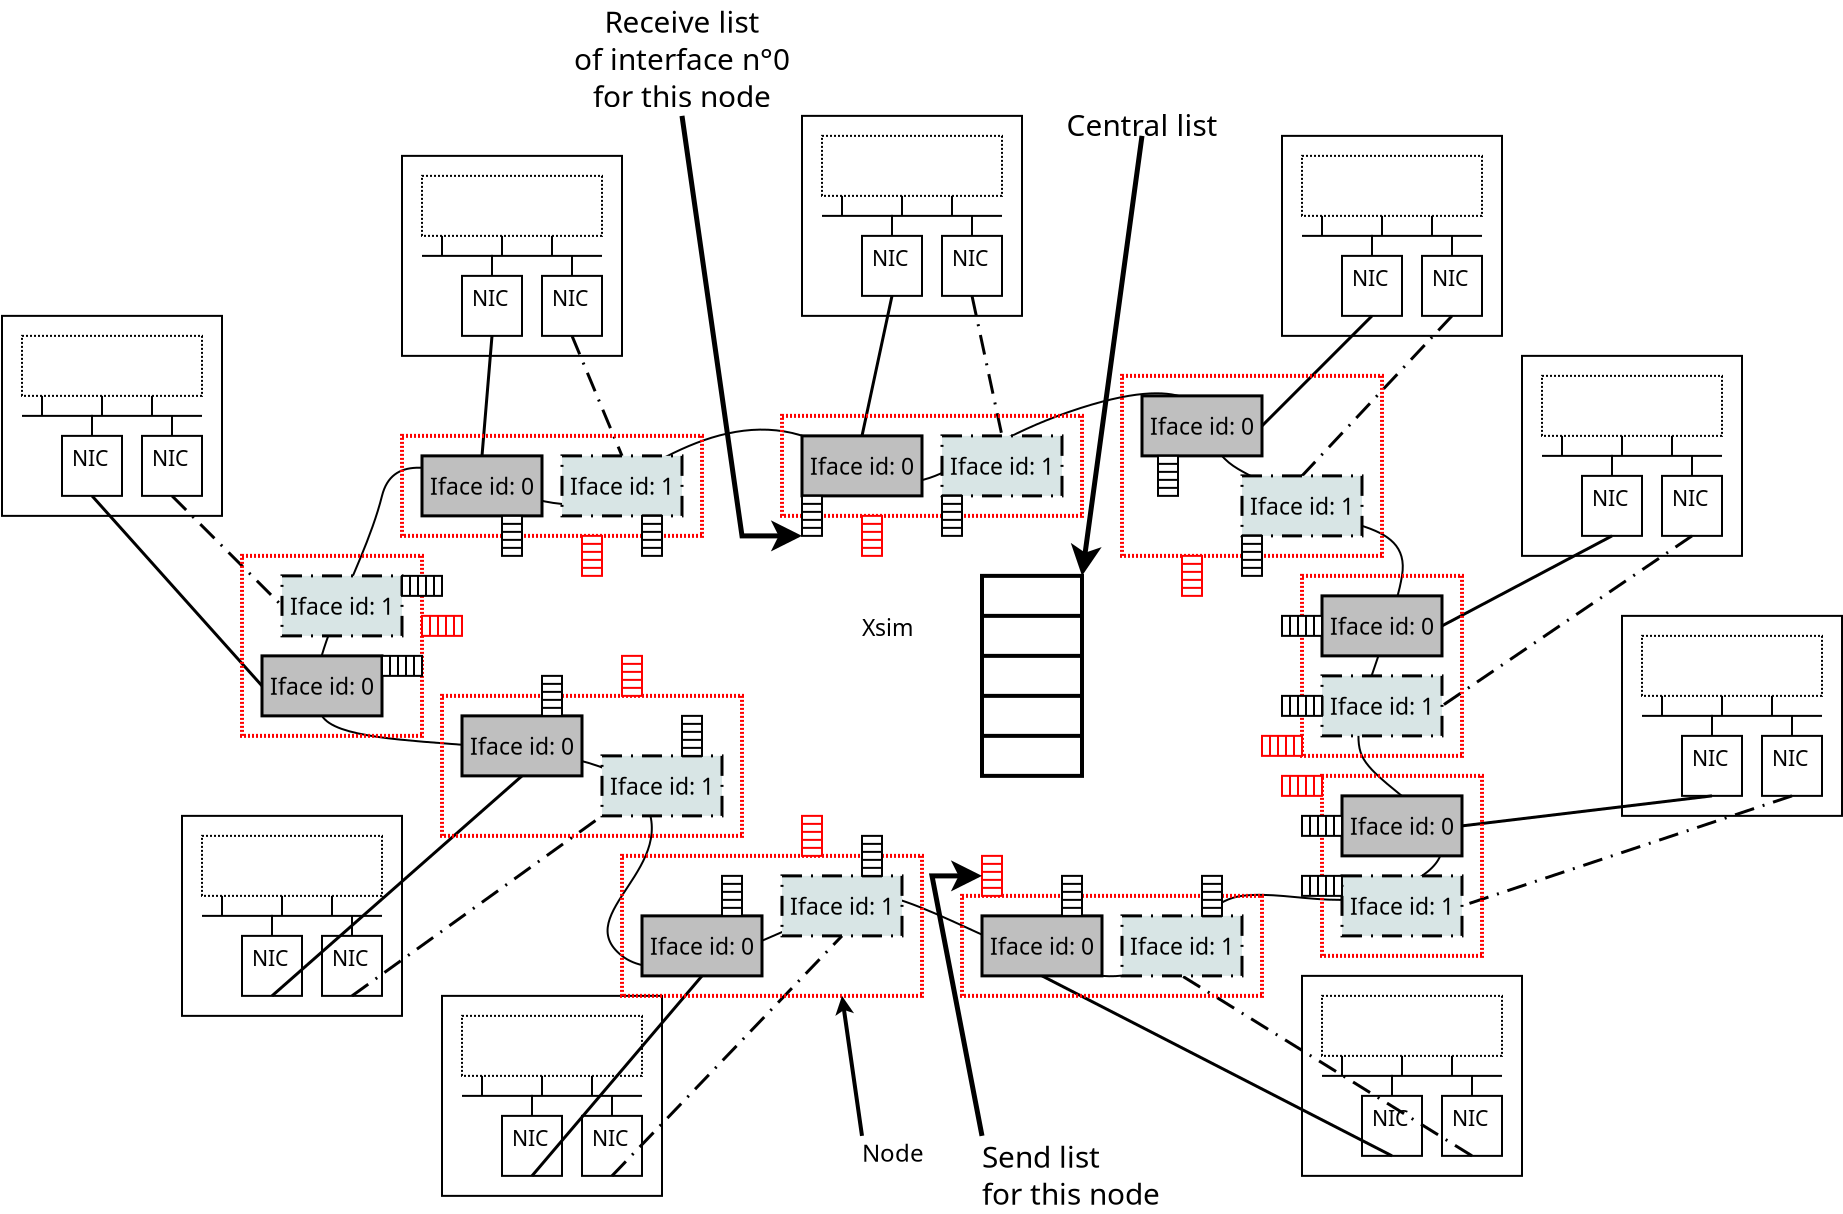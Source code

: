 <?xml version="1.0" encoding="UTF-8"?>
<dia:diagram xmlns:dia="http://www.lysator.liu.se/~alla/dia/">
  <dia:layer name="Arrière-plan" visible="true" active="true">
    <dia:group>
      <dia:object type="Standard - Box" version="0" id="O0">
        <dia:attribute name="obj_pos">
          <dia:point val="18,3"/>
        </dia:attribute>
        <dia:attribute name="obj_bb">
          <dia:rectangle val="17.95,2.95;29.05,13.05"/>
        </dia:attribute>
        <dia:attribute name="elem_corner">
          <dia:point val="18,3"/>
        </dia:attribute>
        <dia:attribute name="elem_width">
          <dia:real val="11"/>
        </dia:attribute>
        <dia:attribute name="elem_height">
          <dia:real val="10"/>
        </dia:attribute>
        <dia:attribute name="show_background">
          <dia:boolean val="false"/>
        </dia:attribute>
        <dia:attribute name="aspect">
          <dia:enum val="1"/>
        </dia:attribute>
      </dia:object>
      <dia:object type="Standard - Box" version="0" id="O1">
        <dia:attribute name="obj_pos">
          <dia:point val="25,9"/>
        </dia:attribute>
        <dia:attribute name="obj_bb">
          <dia:rectangle val="24.95,8.95;28.05,12.05"/>
        </dia:attribute>
        <dia:attribute name="elem_corner">
          <dia:point val="25,9"/>
        </dia:attribute>
        <dia:attribute name="elem_width">
          <dia:real val="3"/>
        </dia:attribute>
        <dia:attribute name="elem_height">
          <dia:real val="3"/>
        </dia:attribute>
        <dia:attribute name="show_background">
          <dia:boolean val="false"/>
        </dia:attribute>
        <dia:attribute name="aspect">
          <dia:enum val="1"/>
        </dia:attribute>
      </dia:object>
      <dia:object type="Standard - Box" version="0" id="O2">
        <dia:attribute name="obj_pos">
          <dia:point val="21,9"/>
        </dia:attribute>
        <dia:attribute name="obj_bb">
          <dia:rectangle val="20.95,8.95;24.05,12.05"/>
        </dia:attribute>
        <dia:attribute name="elem_corner">
          <dia:point val="21,9"/>
        </dia:attribute>
        <dia:attribute name="elem_width">
          <dia:real val="3"/>
        </dia:attribute>
        <dia:attribute name="elem_height">
          <dia:real val="3"/>
        </dia:attribute>
        <dia:attribute name="show_background">
          <dia:boolean val="false"/>
        </dia:attribute>
        <dia:attribute name="aspect">
          <dia:enum val="1"/>
        </dia:attribute>
      </dia:object>
      <dia:object type="Standard - Box" version="0" id="O3">
        <dia:attribute name="obj_pos">
          <dia:point val="19,4"/>
        </dia:attribute>
        <dia:attribute name="obj_bb">
          <dia:rectangle val="18.95,3.95;28.05,7.05"/>
        </dia:attribute>
        <dia:attribute name="elem_corner">
          <dia:point val="19,4"/>
        </dia:attribute>
        <dia:attribute name="elem_width">
          <dia:real val="9"/>
        </dia:attribute>
        <dia:attribute name="elem_height">
          <dia:real val="3"/>
        </dia:attribute>
        <dia:attribute name="show_background">
          <dia:boolean val="false"/>
        </dia:attribute>
        <dia:attribute name="line_style">
          <dia:enum val="4"/>
        </dia:attribute>
        <dia:attribute name="aspect">
          <dia:enum val="1"/>
        </dia:attribute>
      </dia:object>
      <dia:object type="Standard - Line" version="0" id="O4">
        <dia:attribute name="obj_pos">
          <dia:point val="23.5,8"/>
        </dia:attribute>
        <dia:attribute name="obj_bb">
          <dia:rectangle val="23.5,8;23.5,8"/>
        </dia:attribute>
        <dia:attribute name="conn_endpoints">
          <dia:point val="23.5,8"/>
          <dia:point val="23.5,8"/>
        </dia:attribute>
        <dia:attribute name="numcp">
          <dia:int val="1"/>
        </dia:attribute>
        <dia:connections>
          <dia:connection handle="0" to="O0" connection="8"/>
          <dia:connection handle="1" to="O0" connection="8"/>
        </dia:connections>
      </dia:object>
      <dia:object type="Standard - Line" version="0" id="O5">
        <dia:attribute name="obj_pos">
          <dia:point val="19,8"/>
        </dia:attribute>
        <dia:attribute name="obj_bb">
          <dia:rectangle val="18.95,7.95;28.05,8.05"/>
        </dia:attribute>
        <dia:attribute name="conn_endpoints">
          <dia:point val="19,8"/>
          <dia:point val="28,8"/>
        </dia:attribute>
        <dia:attribute name="numcp">
          <dia:int val="1"/>
        </dia:attribute>
      </dia:object>
      <dia:object type="Standard - Line" version="0" id="O6">
        <dia:attribute name="obj_pos">
          <dia:point val="22.5,7.95"/>
        </dia:attribute>
        <dia:attribute name="obj_bb">
          <dia:rectangle val="22.45,7.9;22.55,9.05"/>
        </dia:attribute>
        <dia:attribute name="conn_endpoints">
          <dia:point val="22.5,7.95"/>
          <dia:point val="22.5,9"/>
        </dia:attribute>
        <dia:attribute name="numcp">
          <dia:int val="1"/>
        </dia:attribute>
        <dia:connections>
          <dia:connection handle="1" to="O2" connection="1"/>
        </dia:connections>
      </dia:object>
      <dia:object type="Standard - Line" version="0" id="O7">
        <dia:attribute name="obj_pos">
          <dia:point val="26.5,8"/>
        </dia:attribute>
        <dia:attribute name="obj_bb">
          <dia:rectangle val="26.45,7.95;26.55,9.05"/>
        </dia:attribute>
        <dia:attribute name="conn_endpoints">
          <dia:point val="26.5,8"/>
          <dia:point val="26.5,9"/>
        </dia:attribute>
        <dia:attribute name="numcp">
          <dia:int val="1"/>
        </dia:attribute>
        <dia:connections>
          <dia:connection handle="1" to="O1" connection="1"/>
        </dia:connections>
      </dia:object>
      <dia:object type="Standard - Line" version="0" id="O8">
        <dia:attribute name="obj_pos">
          <dia:point val="20,8"/>
        </dia:attribute>
        <dia:attribute name="obj_bb">
          <dia:rectangle val="19.95,6.95;20.05,8.05"/>
        </dia:attribute>
        <dia:attribute name="conn_endpoints">
          <dia:point val="20,8"/>
          <dia:point val="20,7"/>
        </dia:attribute>
        <dia:attribute name="numcp">
          <dia:int val="1"/>
        </dia:attribute>
      </dia:object>
      <dia:object type="Standard - Line" version="0" id="O9">
        <dia:attribute name="obj_pos">
          <dia:point val="25.5,8"/>
        </dia:attribute>
        <dia:attribute name="obj_bb">
          <dia:rectangle val="25.45,6.95;25.55,8.05"/>
        </dia:attribute>
        <dia:attribute name="conn_endpoints">
          <dia:point val="25.5,8"/>
          <dia:point val="25.5,7"/>
        </dia:attribute>
        <dia:attribute name="numcp">
          <dia:int val="1"/>
        </dia:attribute>
      </dia:object>
      <dia:object type="Standard - Line" version="0" id="O10">
        <dia:attribute name="obj_pos">
          <dia:point val="23,7.963"/>
        </dia:attribute>
        <dia:attribute name="obj_bb">
          <dia:rectangle val="22.95,6.95;23.05,8.012"/>
        </dia:attribute>
        <dia:attribute name="conn_endpoints">
          <dia:point val="23,7.963"/>
          <dia:point val="23,7"/>
        </dia:attribute>
        <dia:attribute name="numcp">
          <dia:int val="1"/>
        </dia:attribute>
      </dia:object>
      <dia:object type="Standard - Text" version="1" id="O11">
        <dia:attribute name="obj_pos">
          <dia:point val="21.5,10.5"/>
        </dia:attribute>
        <dia:attribute name="obj_bb">
          <dia:rectangle val="21.5,9.512;23.35,10.752"/>
        </dia:attribute>
        <dia:attribute name="text">
          <dia:composite type="text">
            <dia:attribute name="string">
              <dia:string>#NIC#</dia:string>
            </dia:attribute>
            <dia:attribute name="font">
              <dia:font family="sans" style="0" name="Helvetica"/>
            </dia:attribute>
            <dia:attribute name="height">
              <dia:real val="1.329"/>
            </dia:attribute>
            <dia:attribute name="pos">
              <dia:point val="21.5,10.5"/>
            </dia:attribute>
            <dia:attribute name="color">
              <dia:color val="#000000"/>
            </dia:attribute>
            <dia:attribute name="alignment">
              <dia:enum val="0"/>
            </dia:attribute>
          </dia:composite>
        </dia:attribute>
        <dia:attribute name="valign">
          <dia:enum val="3"/>
        </dia:attribute>
      </dia:object>
      <dia:object type="Standard - Text" version="1" id="O12">
        <dia:attribute name="obj_pos">
          <dia:point val="25.5,10.5"/>
        </dia:attribute>
        <dia:attribute name="obj_bb">
          <dia:rectangle val="25.5,9.512;27.35,10.752"/>
        </dia:attribute>
        <dia:attribute name="text">
          <dia:composite type="text">
            <dia:attribute name="string">
              <dia:string>#NIC#</dia:string>
            </dia:attribute>
            <dia:attribute name="font">
              <dia:font family="sans" style="0" name="Helvetica"/>
            </dia:attribute>
            <dia:attribute name="height">
              <dia:real val="1.329"/>
            </dia:attribute>
            <dia:attribute name="pos">
              <dia:point val="25.5,10.5"/>
            </dia:attribute>
            <dia:attribute name="color">
              <dia:color val="#000000"/>
            </dia:attribute>
            <dia:attribute name="alignment">
              <dia:enum val="0"/>
            </dia:attribute>
          </dia:composite>
        </dia:attribute>
        <dia:attribute name="valign">
          <dia:enum val="3"/>
        </dia:attribute>
      </dia:object>
    </dia:group>
    <dia:group>
      <dia:object type="Standard - Box" version="0" id="O13">
        <dia:attribute name="obj_pos">
          <dia:point val="38,1"/>
        </dia:attribute>
        <dia:attribute name="obj_bb">
          <dia:rectangle val="37.95,0.95;49.05,11.05"/>
        </dia:attribute>
        <dia:attribute name="elem_corner">
          <dia:point val="38,1"/>
        </dia:attribute>
        <dia:attribute name="elem_width">
          <dia:real val="11"/>
        </dia:attribute>
        <dia:attribute name="elem_height">
          <dia:real val="10"/>
        </dia:attribute>
        <dia:attribute name="show_background">
          <dia:boolean val="false"/>
        </dia:attribute>
        <dia:attribute name="aspect">
          <dia:enum val="1"/>
        </dia:attribute>
      </dia:object>
      <dia:object type="Standard - Box" version="0" id="O14">
        <dia:attribute name="obj_pos">
          <dia:point val="45,7"/>
        </dia:attribute>
        <dia:attribute name="obj_bb">
          <dia:rectangle val="44.95,6.95;48.05,10.05"/>
        </dia:attribute>
        <dia:attribute name="elem_corner">
          <dia:point val="45,7"/>
        </dia:attribute>
        <dia:attribute name="elem_width">
          <dia:real val="3"/>
        </dia:attribute>
        <dia:attribute name="elem_height">
          <dia:real val="3"/>
        </dia:attribute>
        <dia:attribute name="show_background">
          <dia:boolean val="false"/>
        </dia:attribute>
        <dia:attribute name="aspect">
          <dia:enum val="1"/>
        </dia:attribute>
      </dia:object>
      <dia:object type="Standard - Box" version="0" id="O15">
        <dia:attribute name="obj_pos">
          <dia:point val="41,7"/>
        </dia:attribute>
        <dia:attribute name="obj_bb">
          <dia:rectangle val="40.95,6.95;44.05,10.05"/>
        </dia:attribute>
        <dia:attribute name="elem_corner">
          <dia:point val="41,7"/>
        </dia:attribute>
        <dia:attribute name="elem_width">
          <dia:real val="3"/>
        </dia:attribute>
        <dia:attribute name="elem_height">
          <dia:real val="3"/>
        </dia:attribute>
        <dia:attribute name="show_background">
          <dia:boolean val="false"/>
        </dia:attribute>
        <dia:attribute name="aspect">
          <dia:enum val="1"/>
        </dia:attribute>
      </dia:object>
      <dia:object type="Standard - Box" version="0" id="O16">
        <dia:attribute name="obj_pos">
          <dia:point val="39,2"/>
        </dia:attribute>
        <dia:attribute name="obj_bb">
          <dia:rectangle val="38.95,1.95;48.05,5.05"/>
        </dia:attribute>
        <dia:attribute name="elem_corner">
          <dia:point val="39,2"/>
        </dia:attribute>
        <dia:attribute name="elem_width">
          <dia:real val="9"/>
        </dia:attribute>
        <dia:attribute name="elem_height">
          <dia:real val="3"/>
        </dia:attribute>
        <dia:attribute name="show_background">
          <dia:boolean val="false"/>
        </dia:attribute>
        <dia:attribute name="line_style">
          <dia:enum val="4"/>
        </dia:attribute>
        <dia:attribute name="aspect">
          <dia:enum val="1"/>
        </dia:attribute>
      </dia:object>
      <dia:object type="Standard - Line" version="0" id="O17">
        <dia:attribute name="obj_pos">
          <dia:point val="43.5,6"/>
        </dia:attribute>
        <dia:attribute name="obj_bb">
          <dia:rectangle val="43.5,6;43.5,6"/>
        </dia:attribute>
        <dia:attribute name="conn_endpoints">
          <dia:point val="43.5,6"/>
          <dia:point val="43.5,6"/>
        </dia:attribute>
        <dia:attribute name="numcp">
          <dia:int val="1"/>
        </dia:attribute>
        <dia:connections>
          <dia:connection handle="0" to="O13" connection="8"/>
          <dia:connection handle="1" to="O13" connection="8"/>
        </dia:connections>
      </dia:object>
      <dia:object type="Standard - Line" version="0" id="O18">
        <dia:attribute name="obj_pos">
          <dia:point val="39,6"/>
        </dia:attribute>
        <dia:attribute name="obj_bb">
          <dia:rectangle val="38.95,5.95;48.05,6.05"/>
        </dia:attribute>
        <dia:attribute name="conn_endpoints">
          <dia:point val="39,6"/>
          <dia:point val="48,6"/>
        </dia:attribute>
        <dia:attribute name="numcp">
          <dia:int val="1"/>
        </dia:attribute>
      </dia:object>
      <dia:object type="Standard - Line" version="0" id="O19">
        <dia:attribute name="obj_pos">
          <dia:point val="42.5,5.95"/>
        </dia:attribute>
        <dia:attribute name="obj_bb">
          <dia:rectangle val="42.45,5.9;42.55,7.05"/>
        </dia:attribute>
        <dia:attribute name="conn_endpoints">
          <dia:point val="42.5,5.95"/>
          <dia:point val="42.5,7"/>
        </dia:attribute>
        <dia:attribute name="numcp">
          <dia:int val="1"/>
        </dia:attribute>
        <dia:connections>
          <dia:connection handle="1" to="O15" connection="1"/>
        </dia:connections>
      </dia:object>
      <dia:object type="Standard - Line" version="0" id="O20">
        <dia:attribute name="obj_pos">
          <dia:point val="46.5,6"/>
        </dia:attribute>
        <dia:attribute name="obj_bb">
          <dia:rectangle val="46.45,5.95;46.55,7.05"/>
        </dia:attribute>
        <dia:attribute name="conn_endpoints">
          <dia:point val="46.5,6"/>
          <dia:point val="46.5,7"/>
        </dia:attribute>
        <dia:attribute name="numcp">
          <dia:int val="1"/>
        </dia:attribute>
        <dia:connections>
          <dia:connection handle="1" to="O14" connection="1"/>
        </dia:connections>
      </dia:object>
      <dia:object type="Standard - Line" version="0" id="O21">
        <dia:attribute name="obj_pos">
          <dia:point val="40,6"/>
        </dia:attribute>
        <dia:attribute name="obj_bb">
          <dia:rectangle val="39.95,4.95;40.05,6.05"/>
        </dia:attribute>
        <dia:attribute name="conn_endpoints">
          <dia:point val="40,6"/>
          <dia:point val="40,5"/>
        </dia:attribute>
        <dia:attribute name="numcp">
          <dia:int val="1"/>
        </dia:attribute>
      </dia:object>
      <dia:object type="Standard - Line" version="0" id="O22">
        <dia:attribute name="obj_pos">
          <dia:point val="45.5,6"/>
        </dia:attribute>
        <dia:attribute name="obj_bb">
          <dia:rectangle val="45.45,4.95;45.55,6.05"/>
        </dia:attribute>
        <dia:attribute name="conn_endpoints">
          <dia:point val="45.5,6"/>
          <dia:point val="45.5,5"/>
        </dia:attribute>
        <dia:attribute name="numcp">
          <dia:int val="1"/>
        </dia:attribute>
      </dia:object>
      <dia:object type="Standard - Line" version="0" id="O23">
        <dia:attribute name="obj_pos">
          <dia:point val="43,5.963"/>
        </dia:attribute>
        <dia:attribute name="obj_bb">
          <dia:rectangle val="42.95,4.95;43.05,6.013"/>
        </dia:attribute>
        <dia:attribute name="conn_endpoints">
          <dia:point val="43,5.963"/>
          <dia:point val="43,5"/>
        </dia:attribute>
        <dia:attribute name="numcp">
          <dia:int val="1"/>
        </dia:attribute>
      </dia:object>
      <dia:object type="Standard - Text" version="1" id="O24">
        <dia:attribute name="obj_pos">
          <dia:point val="41.5,8.5"/>
        </dia:attribute>
        <dia:attribute name="obj_bb">
          <dia:rectangle val="41.5,7.513;43.35,8.752"/>
        </dia:attribute>
        <dia:attribute name="text">
          <dia:composite type="text">
            <dia:attribute name="string">
              <dia:string>#NIC#</dia:string>
            </dia:attribute>
            <dia:attribute name="font">
              <dia:font family="sans" style="0" name="Helvetica"/>
            </dia:attribute>
            <dia:attribute name="height">
              <dia:real val="1.329"/>
            </dia:attribute>
            <dia:attribute name="pos">
              <dia:point val="41.5,8.5"/>
            </dia:attribute>
            <dia:attribute name="color">
              <dia:color val="#000000"/>
            </dia:attribute>
            <dia:attribute name="alignment">
              <dia:enum val="0"/>
            </dia:attribute>
          </dia:composite>
        </dia:attribute>
        <dia:attribute name="valign">
          <dia:enum val="3"/>
        </dia:attribute>
      </dia:object>
      <dia:object type="Standard - Text" version="1" id="O25">
        <dia:attribute name="obj_pos">
          <dia:point val="45.5,8.5"/>
        </dia:attribute>
        <dia:attribute name="obj_bb">
          <dia:rectangle val="45.5,7.513;47.35,8.752"/>
        </dia:attribute>
        <dia:attribute name="text">
          <dia:composite type="text">
            <dia:attribute name="string">
              <dia:string>#NIC#</dia:string>
            </dia:attribute>
            <dia:attribute name="font">
              <dia:font family="sans" style="0" name="Helvetica"/>
            </dia:attribute>
            <dia:attribute name="height">
              <dia:real val="1.329"/>
            </dia:attribute>
            <dia:attribute name="pos">
              <dia:point val="45.5,8.5"/>
            </dia:attribute>
            <dia:attribute name="color">
              <dia:color val="#000000"/>
            </dia:attribute>
            <dia:attribute name="alignment">
              <dia:enum val="0"/>
            </dia:attribute>
          </dia:composite>
        </dia:attribute>
        <dia:attribute name="valign">
          <dia:enum val="3"/>
        </dia:attribute>
      </dia:object>
    </dia:group>
    <dia:group>
      <dia:object type="Standard - Box" version="0" id="O26">
        <dia:attribute name="obj_pos">
          <dia:point val="-2,11"/>
        </dia:attribute>
        <dia:attribute name="obj_bb">
          <dia:rectangle val="-2.05,10.95;9.05,21.05"/>
        </dia:attribute>
        <dia:attribute name="elem_corner">
          <dia:point val="-2,11"/>
        </dia:attribute>
        <dia:attribute name="elem_width">
          <dia:real val="11"/>
        </dia:attribute>
        <dia:attribute name="elem_height">
          <dia:real val="10"/>
        </dia:attribute>
        <dia:attribute name="show_background">
          <dia:boolean val="false"/>
        </dia:attribute>
        <dia:attribute name="aspect">
          <dia:enum val="1"/>
        </dia:attribute>
      </dia:object>
      <dia:object type="Standard - Box" version="0" id="O27">
        <dia:attribute name="obj_pos">
          <dia:point val="5,17"/>
        </dia:attribute>
        <dia:attribute name="obj_bb">
          <dia:rectangle val="4.95,16.95;8.05,20.05"/>
        </dia:attribute>
        <dia:attribute name="elem_corner">
          <dia:point val="5,17"/>
        </dia:attribute>
        <dia:attribute name="elem_width">
          <dia:real val="3"/>
        </dia:attribute>
        <dia:attribute name="elem_height">
          <dia:real val="3"/>
        </dia:attribute>
        <dia:attribute name="show_background">
          <dia:boolean val="false"/>
        </dia:attribute>
        <dia:attribute name="aspect">
          <dia:enum val="1"/>
        </dia:attribute>
      </dia:object>
      <dia:object type="Standard - Box" version="0" id="O28">
        <dia:attribute name="obj_pos">
          <dia:point val="1,17"/>
        </dia:attribute>
        <dia:attribute name="obj_bb">
          <dia:rectangle val="0.95,16.95;4.05,20.05"/>
        </dia:attribute>
        <dia:attribute name="elem_corner">
          <dia:point val="1,17"/>
        </dia:attribute>
        <dia:attribute name="elem_width">
          <dia:real val="3"/>
        </dia:attribute>
        <dia:attribute name="elem_height">
          <dia:real val="3"/>
        </dia:attribute>
        <dia:attribute name="show_background">
          <dia:boolean val="false"/>
        </dia:attribute>
        <dia:attribute name="aspect">
          <dia:enum val="1"/>
        </dia:attribute>
      </dia:object>
      <dia:object type="Standard - Box" version="0" id="O29">
        <dia:attribute name="obj_pos">
          <dia:point val="-1,12"/>
        </dia:attribute>
        <dia:attribute name="obj_bb">
          <dia:rectangle val="-1.05,11.95;8.05,15.05"/>
        </dia:attribute>
        <dia:attribute name="elem_corner">
          <dia:point val="-1,12"/>
        </dia:attribute>
        <dia:attribute name="elem_width">
          <dia:real val="9"/>
        </dia:attribute>
        <dia:attribute name="elem_height">
          <dia:real val="3"/>
        </dia:attribute>
        <dia:attribute name="show_background">
          <dia:boolean val="false"/>
        </dia:attribute>
        <dia:attribute name="line_style">
          <dia:enum val="4"/>
        </dia:attribute>
        <dia:attribute name="aspect">
          <dia:enum val="1"/>
        </dia:attribute>
      </dia:object>
      <dia:object type="Standard - Line" version="0" id="O30">
        <dia:attribute name="obj_pos">
          <dia:point val="3.5,16"/>
        </dia:attribute>
        <dia:attribute name="obj_bb">
          <dia:rectangle val="3.5,16;3.5,16"/>
        </dia:attribute>
        <dia:attribute name="conn_endpoints">
          <dia:point val="3.5,16"/>
          <dia:point val="3.5,16"/>
        </dia:attribute>
        <dia:attribute name="numcp">
          <dia:int val="1"/>
        </dia:attribute>
        <dia:connections>
          <dia:connection handle="0" to="O26" connection="8"/>
          <dia:connection handle="1" to="O26" connection="8"/>
        </dia:connections>
      </dia:object>
      <dia:object type="Standard - Line" version="0" id="O31">
        <dia:attribute name="obj_pos">
          <dia:point val="-1,16"/>
        </dia:attribute>
        <dia:attribute name="obj_bb">
          <dia:rectangle val="-1.05,15.95;8.05,16.05"/>
        </dia:attribute>
        <dia:attribute name="conn_endpoints">
          <dia:point val="-1,16"/>
          <dia:point val="8,16"/>
        </dia:attribute>
        <dia:attribute name="numcp">
          <dia:int val="1"/>
        </dia:attribute>
      </dia:object>
      <dia:object type="Standard - Line" version="0" id="O32">
        <dia:attribute name="obj_pos">
          <dia:point val="2.5,15.95"/>
        </dia:attribute>
        <dia:attribute name="obj_bb">
          <dia:rectangle val="2.45,15.9;2.55,17.05"/>
        </dia:attribute>
        <dia:attribute name="conn_endpoints">
          <dia:point val="2.5,15.95"/>
          <dia:point val="2.5,17"/>
        </dia:attribute>
        <dia:attribute name="numcp">
          <dia:int val="1"/>
        </dia:attribute>
        <dia:connections>
          <dia:connection handle="1" to="O28" connection="1"/>
        </dia:connections>
      </dia:object>
      <dia:object type="Standard - Line" version="0" id="O33">
        <dia:attribute name="obj_pos">
          <dia:point val="6.5,16"/>
        </dia:attribute>
        <dia:attribute name="obj_bb">
          <dia:rectangle val="6.45,15.95;6.55,17.05"/>
        </dia:attribute>
        <dia:attribute name="conn_endpoints">
          <dia:point val="6.5,16"/>
          <dia:point val="6.5,17"/>
        </dia:attribute>
        <dia:attribute name="numcp">
          <dia:int val="1"/>
        </dia:attribute>
        <dia:connections>
          <dia:connection handle="1" to="O27" connection="1"/>
        </dia:connections>
      </dia:object>
      <dia:object type="Standard - Line" version="0" id="O34">
        <dia:attribute name="obj_pos">
          <dia:point val="0,16"/>
        </dia:attribute>
        <dia:attribute name="obj_bb">
          <dia:rectangle val="-0.05,14.95;0.05,16.05"/>
        </dia:attribute>
        <dia:attribute name="conn_endpoints">
          <dia:point val="0,16"/>
          <dia:point val="0,15"/>
        </dia:attribute>
        <dia:attribute name="numcp">
          <dia:int val="1"/>
        </dia:attribute>
      </dia:object>
      <dia:object type="Standard - Line" version="0" id="O35">
        <dia:attribute name="obj_pos">
          <dia:point val="5.5,16"/>
        </dia:attribute>
        <dia:attribute name="obj_bb">
          <dia:rectangle val="5.45,14.95;5.55,16.05"/>
        </dia:attribute>
        <dia:attribute name="conn_endpoints">
          <dia:point val="5.5,16"/>
          <dia:point val="5.5,15"/>
        </dia:attribute>
        <dia:attribute name="numcp">
          <dia:int val="1"/>
        </dia:attribute>
      </dia:object>
      <dia:object type="Standard - Line" version="0" id="O36">
        <dia:attribute name="obj_pos">
          <dia:point val="3,15.963"/>
        </dia:attribute>
        <dia:attribute name="obj_bb">
          <dia:rectangle val="2.95,14.95;3.05,16.012"/>
        </dia:attribute>
        <dia:attribute name="conn_endpoints">
          <dia:point val="3,15.963"/>
          <dia:point val="3,15"/>
        </dia:attribute>
        <dia:attribute name="numcp">
          <dia:int val="1"/>
        </dia:attribute>
      </dia:object>
      <dia:object type="Standard - Text" version="1" id="O37">
        <dia:attribute name="obj_pos">
          <dia:point val="1.5,18.5"/>
        </dia:attribute>
        <dia:attribute name="obj_bb">
          <dia:rectangle val="1.5,17.512;3.35,18.753"/>
        </dia:attribute>
        <dia:attribute name="text">
          <dia:composite type="text">
            <dia:attribute name="string">
              <dia:string>#NIC#</dia:string>
            </dia:attribute>
            <dia:attribute name="font">
              <dia:font family="sans" style="0" name="Helvetica"/>
            </dia:attribute>
            <dia:attribute name="height">
              <dia:real val="1.329"/>
            </dia:attribute>
            <dia:attribute name="pos">
              <dia:point val="1.5,18.5"/>
            </dia:attribute>
            <dia:attribute name="color">
              <dia:color val="#000000"/>
            </dia:attribute>
            <dia:attribute name="alignment">
              <dia:enum val="0"/>
            </dia:attribute>
          </dia:composite>
        </dia:attribute>
        <dia:attribute name="valign">
          <dia:enum val="3"/>
        </dia:attribute>
      </dia:object>
      <dia:object type="Standard - Text" version="1" id="O38">
        <dia:attribute name="obj_pos">
          <dia:point val="5.5,18.5"/>
        </dia:attribute>
        <dia:attribute name="obj_bb">
          <dia:rectangle val="5.5,17.512;7.35,18.753"/>
        </dia:attribute>
        <dia:attribute name="text">
          <dia:composite type="text">
            <dia:attribute name="string">
              <dia:string>#NIC#</dia:string>
            </dia:attribute>
            <dia:attribute name="font">
              <dia:font family="sans" style="0" name="Helvetica"/>
            </dia:attribute>
            <dia:attribute name="height">
              <dia:real val="1.329"/>
            </dia:attribute>
            <dia:attribute name="pos">
              <dia:point val="5.5,18.5"/>
            </dia:attribute>
            <dia:attribute name="color">
              <dia:color val="#000000"/>
            </dia:attribute>
            <dia:attribute name="alignment">
              <dia:enum val="0"/>
            </dia:attribute>
          </dia:composite>
        </dia:attribute>
        <dia:attribute name="valign">
          <dia:enum val="3"/>
        </dia:attribute>
      </dia:object>
    </dia:group>
    <dia:group>
      <dia:object type="Standard - Box" version="0" id="O39">
        <dia:attribute name="obj_pos">
          <dia:point val="79,26"/>
        </dia:attribute>
        <dia:attribute name="obj_bb">
          <dia:rectangle val="78.95,25.95;90.05,36.05"/>
        </dia:attribute>
        <dia:attribute name="elem_corner">
          <dia:point val="79,26"/>
        </dia:attribute>
        <dia:attribute name="elem_width">
          <dia:real val="11"/>
        </dia:attribute>
        <dia:attribute name="elem_height">
          <dia:real val="10"/>
        </dia:attribute>
        <dia:attribute name="show_background">
          <dia:boolean val="false"/>
        </dia:attribute>
        <dia:attribute name="aspect">
          <dia:enum val="1"/>
        </dia:attribute>
      </dia:object>
      <dia:object type="Standard - Box" version="0" id="O40">
        <dia:attribute name="obj_pos">
          <dia:point val="86,32"/>
        </dia:attribute>
        <dia:attribute name="obj_bb">
          <dia:rectangle val="85.95,31.95;89.05,35.05"/>
        </dia:attribute>
        <dia:attribute name="elem_corner">
          <dia:point val="86,32"/>
        </dia:attribute>
        <dia:attribute name="elem_width">
          <dia:real val="3"/>
        </dia:attribute>
        <dia:attribute name="elem_height">
          <dia:real val="3"/>
        </dia:attribute>
        <dia:attribute name="show_background">
          <dia:boolean val="false"/>
        </dia:attribute>
        <dia:attribute name="aspect">
          <dia:enum val="1"/>
        </dia:attribute>
      </dia:object>
      <dia:object type="Standard - Box" version="0" id="O41">
        <dia:attribute name="obj_pos">
          <dia:point val="82,32"/>
        </dia:attribute>
        <dia:attribute name="obj_bb">
          <dia:rectangle val="81.95,31.95;85.05,35.05"/>
        </dia:attribute>
        <dia:attribute name="elem_corner">
          <dia:point val="82,32"/>
        </dia:attribute>
        <dia:attribute name="elem_width">
          <dia:real val="3"/>
        </dia:attribute>
        <dia:attribute name="elem_height">
          <dia:real val="3"/>
        </dia:attribute>
        <dia:attribute name="show_background">
          <dia:boolean val="false"/>
        </dia:attribute>
        <dia:attribute name="aspect">
          <dia:enum val="1"/>
        </dia:attribute>
      </dia:object>
      <dia:object type="Standard - Box" version="0" id="O42">
        <dia:attribute name="obj_pos">
          <dia:point val="80,27"/>
        </dia:attribute>
        <dia:attribute name="obj_bb">
          <dia:rectangle val="79.95,26.95;89.05,30.05"/>
        </dia:attribute>
        <dia:attribute name="elem_corner">
          <dia:point val="80,27"/>
        </dia:attribute>
        <dia:attribute name="elem_width">
          <dia:real val="9"/>
        </dia:attribute>
        <dia:attribute name="elem_height">
          <dia:real val="3"/>
        </dia:attribute>
        <dia:attribute name="show_background">
          <dia:boolean val="false"/>
        </dia:attribute>
        <dia:attribute name="line_style">
          <dia:enum val="4"/>
        </dia:attribute>
        <dia:attribute name="aspect">
          <dia:enum val="1"/>
        </dia:attribute>
      </dia:object>
      <dia:object type="Standard - Line" version="0" id="O43">
        <dia:attribute name="obj_pos">
          <dia:point val="84.5,31"/>
        </dia:attribute>
        <dia:attribute name="obj_bb">
          <dia:rectangle val="84.5,31;84.5,31"/>
        </dia:attribute>
        <dia:attribute name="conn_endpoints">
          <dia:point val="84.5,31"/>
          <dia:point val="84.5,31"/>
        </dia:attribute>
        <dia:attribute name="numcp">
          <dia:int val="1"/>
        </dia:attribute>
        <dia:connections>
          <dia:connection handle="0" to="O39" connection="8"/>
          <dia:connection handle="1" to="O39" connection="8"/>
        </dia:connections>
      </dia:object>
      <dia:object type="Standard - Line" version="0" id="O44">
        <dia:attribute name="obj_pos">
          <dia:point val="80,31"/>
        </dia:attribute>
        <dia:attribute name="obj_bb">
          <dia:rectangle val="79.95,30.95;89.05,31.05"/>
        </dia:attribute>
        <dia:attribute name="conn_endpoints">
          <dia:point val="80,31"/>
          <dia:point val="89,31"/>
        </dia:attribute>
        <dia:attribute name="numcp">
          <dia:int val="1"/>
        </dia:attribute>
      </dia:object>
      <dia:object type="Standard - Line" version="0" id="O45">
        <dia:attribute name="obj_pos">
          <dia:point val="83.5,30.95"/>
        </dia:attribute>
        <dia:attribute name="obj_bb">
          <dia:rectangle val="83.45,30.9;83.55,32.05"/>
        </dia:attribute>
        <dia:attribute name="conn_endpoints">
          <dia:point val="83.5,30.95"/>
          <dia:point val="83.5,32"/>
        </dia:attribute>
        <dia:attribute name="numcp">
          <dia:int val="1"/>
        </dia:attribute>
        <dia:connections>
          <dia:connection handle="1" to="O41" connection="1"/>
        </dia:connections>
      </dia:object>
      <dia:object type="Standard - Line" version="0" id="O46">
        <dia:attribute name="obj_pos">
          <dia:point val="87.5,31"/>
        </dia:attribute>
        <dia:attribute name="obj_bb">
          <dia:rectangle val="87.45,30.95;87.55,32.05"/>
        </dia:attribute>
        <dia:attribute name="conn_endpoints">
          <dia:point val="87.5,31"/>
          <dia:point val="87.5,32"/>
        </dia:attribute>
        <dia:attribute name="numcp">
          <dia:int val="1"/>
        </dia:attribute>
        <dia:connections>
          <dia:connection handle="1" to="O40" connection="1"/>
        </dia:connections>
      </dia:object>
      <dia:object type="Standard - Line" version="0" id="O47">
        <dia:attribute name="obj_pos">
          <dia:point val="81,31"/>
        </dia:attribute>
        <dia:attribute name="obj_bb">
          <dia:rectangle val="80.95,29.95;81.05,31.05"/>
        </dia:attribute>
        <dia:attribute name="conn_endpoints">
          <dia:point val="81,31"/>
          <dia:point val="81,30"/>
        </dia:attribute>
        <dia:attribute name="numcp">
          <dia:int val="1"/>
        </dia:attribute>
      </dia:object>
      <dia:object type="Standard - Line" version="0" id="O48">
        <dia:attribute name="obj_pos">
          <dia:point val="86.5,31"/>
        </dia:attribute>
        <dia:attribute name="obj_bb">
          <dia:rectangle val="86.45,29.95;86.55,31.05"/>
        </dia:attribute>
        <dia:attribute name="conn_endpoints">
          <dia:point val="86.5,31"/>
          <dia:point val="86.5,30"/>
        </dia:attribute>
        <dia:attribute name="numcp">
          <dia:int val="1"/>
        </dia:attribute>
      </dia:object>
      <dia:object type="Standard - Line" version="0" id="O49">
        <dia:attribute name="obj_pos">
          <dia:point val="84,30.962"/>
        </dia:attribute>
        <dia:attribute name="obj_bb">
          <dia:rectangle val="83.95,29.95;84.05,31.012"/>
        </dia:attribute>
        <dia:attribute name="conn_endpoints">
          <dia:point val="84,30.962"/>
          <dia:point val="84,30"/>
        </dia:attribute>
        <dia:attribute name="numcp">
          <dia:int val="1"/>
        </dia:attribute>
      </dia:object>
      <dia:object type="Standard - Text" version="1" id="O50">
        <dia:attribute name="obj_pos">
          <dia:point val="82.5,33.5"/>
        </dia:attribute>
        <dia:attribute name="obj_bb">
          <dia:rectangle val="82.5,32.513;84.35,33.752"/>
        </dia:attribute>
        <dia:attribute name="text">
          <dia:composite type="text">
            <dia:attribute name="string">
              <dia:string>#NIC#</dia:string>
            </dia:attribute>
            <dia:attribute name="font">
              <dia:font family="sans" style="0" name="Helvetica"/>
            </dia:attribute>
            <dia:attribute name="height">
              <dia:real val="1.329"/>
            </dia:attribute>
            <dia:attribute name="pos">
              <dia:point val="82.5,33.5"/>
            </dia:attribute>
            <dia:attribute name="color">
              <dia:color val="#000000"/>
            </dia:attribute>
            <dia:attribute name="alignment">
              <dia:enum val="0"/>
            </dia:attribute>
          </dia:composite>
        </dia:attribute>
        <dia:attribute name="valign">
          <dia:enum val="3"/>
        </dia:attribute>
      </dia:object>
      <dia:object type="Standard - Text" version="1" id="O51">
        <dia:attribute name="obj_pos">
          <dia:point val="86.5,33.5"/>
        </dia:attribute>
        <dia:attribute name="obj_bb">
          <dia:rectangle val="86.5,32.513;88.35,33.752"/>
        </dia:attribute>
        <dia:attribute name="text">
          <dia:composite type="text">
            <dia:attribute name="string">
              <dia:string>#NIC#</dia:string>
            </dia:attribute>
            <dia:attribute name="font">
              <dia:font family="sans" style="0" name="Helvetica"/>
            </dia:attribute>
            <dia:attribute name="height">
              <dia:real val="1.329"/>
            </dia:attribute>
            <dia:attribute name="pos">
              <dia:point val="86.5,33.5"/>
            </dia:attribute>
            <dia:attribute name="color">
              <dia:color val="#000000"/>
            </dia:attribute>
            <dia:attribute name="alignment">
              <dia:enum val="0"/>
            </dia:attribute>
          </dia:composite>
        </dia:attribute>
        <dia:attribute name="valign">
          <dia:enum val="3"/>
        </dia:attribute>
      </dia:object>
    </dia:group>
    <dia:group>
      <dia:object type="Standard - Box" version="0" id="O52">
        <dia:attribute name="obj_pos">
          <dia:point val="62,2"/>
        </dia:attribute>
        <dia:attribute name="obj_bb">
          <dia:rectangle val="61.95,1.95;73.05,12.05"/>
        </dia:attribute>
        <dia:attribute name="elem_corner">
          <dia:point val="62,2"/>
        </dia:attribute>
        <dia:attribute name="elem_width">
          <dia:real val="11"/>
        </dia:attribute>
        <dia:attribute name="elem_height">
          <dia:real val="10"/>
        </dia:attribute>
        <dia:attribute name="show_background">
          <dia:boolean val="false"/>
        </dia:attribute>
        <dia:attribute name="aspect">
          <dia:enum val="1"/>
        </dia:attribute>
      </dia:object>
      <dia:object type="Standard - Box" version="0" id="O53">
        <dia:attribute name="obj_pos">
          <dia:point val="69,8"/>
        </dia:attribute>
        <dia:attribute name="obj_bb">
          <dia:rectangle val="68.95,7.95;72.05,11.05"/>
        </dia:attribute>
        <dia:attribute name="elem_corner">
          <dia:point val="69,8"/>
        </dia:attribute>
        <dia:attribute name="elem_width">
          <dia:real val="3"/>
        </dia:attribute>
        <dia:attribute name="elem_height">
          <dia:real val="3"/>
        </dia:attribute>
        <dia:attribute name="show_background">
          <dia:boolean val="false"/>
        </dia:attribute>
        <dia:attribute name="aspect">
          <dia:enum val="1"/>
        </dia:attribute>
      </dia:object>
      <dia:object type="Standard - Box" version="0" id="O54">
        <dia:attribute name="obj_pos">
          <dia:point val="65,8"/>
        </dia:attribute>
        <dia:attribute name="obj_bb">
          <dia:rectangle val="64.95,7.95;68.05,11.05"/>
        </dia:attribute>
        <dia:attribute name="elem_corner">
          <dia:point val="65,8"/>
        </dia:attribute>
        <dia:attribute name="elem_width">
          <dia:real val="3"/>
        </dia:attribute>
        <dia:attribute name="elem_height">
          <dia:real val="3"/>
        </dia:attribute>
        <dia:attribute name="show_background">
          <dia:boolean val="false"/>
        </dia:attribute>
        <dia:attribute name="aspect">
          <dia:enum val="1"/>
        </dia:attribute>
      </dia:object>
      <dia:object type="Standard - Box" version="0" id="O55">
        <dia:attribute name="obj_pos">
          <dia:point val="63,3"/>
        </dia:attribute>
        <dia:attribute name="obj_bb">
          <dia:rectangle val="62.95,2.95;72.05,6.05"/>
        </dia:attribute>
        <dia:attribute name="elem_corner">
          <dia:point val="63,3"/>
        </dia:attribute>
        <dia:attribute name="elem_width">
          <dia:real val="9"/>
        </dia:attribute>
        <dia:attribute name="elem_height">
          <dia:real val="3"/>
        </dia:attribute>
        <dia:attribute name="show_background">
          <dia:boolean val="false"/>
        </dia:attribute>
        <dia:attribute name="line_style">
          <dia:enum val="4"/>
        </dia:attribute>
        <dia:attribute name="aspect">
          <dia:enum val="1"/>
        </dia:attribute>
      </dia:object>
      <dia:object type="Standard - Line" version="0" id="O56">
        <dia:attribute name="obj_pos">
          <dia:point val="67.5,7"/>
        </dia:attribute>
        <dia:attribute name="obj_bb">
          <dia:rectangle val="67.5,7;67.5,7"/>
        </dia:attribute>
        <dia:attribute name="conn_endpoints">
          <dia:point val="67.5,7"/>
          <dia:point val="67.5,7"/>
        </dia:attribute>
        <dia:attribute name="numcp">
          <dia:int val="1"/>
        </dia:attribute>
        <dia:connections>
          <dia:connection handle="0" to="O52" connection="8"/>
          <dia:connection handle="1" to="O52" connection="8"/>
        </dia:connections>
      </dia:object>
      <dia:object type="Standard - Line" version="0" id="O57">
        <dia:attribute name="obj_pos">
          <dia:point val="63,7"/>
        </dia:attribute>
        <dia:attribute name="obj_bb">
          <dia:rectangle val="62.95,6.95;72.05,7.05"/>
        </dia:attribute>
        <dia:attribute name="conn_endpoints">
          <dia:point val="63,7"/>
          <dia:point val="72,7"/>
        </dia:attribute>
        <dia:attribute name="numcp">
          <dia:int val="1"/>
        </dia:attribute>
      </dia:object>
      <dia:object type="Standard - Line" version="0" id="O58">
        <dia:attribute name="obj_pos">
          <dia:point val="66.5,6.95"/>
        </dia:attribute>
        <dia:attribute name="obj_bb">
          <dia:rectangle val="66.45,6.9;66.55,8.05"/>
        </dia:attribute>
        <dia:attribute name="conn_endpoints">
          <dia:point val="66.5,6.95"/>
          <dia:point val="66.5,8"/>
        </dia:attribute>
        <dia:attribute name="numcp">
          <dia:int val="1"/>
        </dia:attribute>
        <dia:connections>
          <dia:connection handle="1" to="O54" connection="1"/>
        </dia:connections>
      </dia:object>
      <dia:object type="Standard - Line" version="0" id="O59">
        <dia:attribute name="obj_pos">
          <dia:point val="70.5,7"/>
        </dia:attribute>
        <dia:attribute name="obj_bb">
          <dia:rectangle val="70.45,6.95;70.55,8.05"/>
        </dia:attribute>
        <dia:attribute name="conn_endpoints">
          <dia:point val="70.5,7"/>
          <dia:point val="70.5,8"/>
        </dia:attribute>
        <dia:attribute name="numcp">
          <dia:int val="1"/>
        </dia:attribute>
        <dia:connections>
          <dia:connection handle="1" to="O53" connection="1"/>
        </dia:connections>
      </dia:object>
      <dia:object type="Standard - Line" version="0" id="O60">
        <dia:attribute name="obj_pos">
          <dia:point val="64,7"/>
        </dia:attribute>
        <dia:attribute name="obj_bb">
          <dia:rectangle val="63.95,5.95;64.05,7.05"/>
        </dia:attribute>
        <dia:attribute name="conn_endpoints">
          <dia:point val="64,7"/>
          <dia:point val="64,6"/>
        </dia:attribute>
        <dia:attribute name="numcp">
          <dia:int val="1"/>
        </dia:attribute>
      </dia:object>
      <dia:object type="Standard - Line" version="0" id="O61">
        <dia:attribute name="obj_pos">
          <dia:point val="69.5,7"/>
        </dia:attribute>
        <dia:attribute name="obj_bb">
          <dia:rectangle val="69.45,5.95;69.55,7.05"/>
        </dia:attribute>
        <dia:attribute name="conn_endpoints">
          <dia:point val="69.5,7"/>
          <dia:point val="69.5,6"/>
        </dia:attribute>
        <dia:attribute name="numcp">
          <dia:int val="1"/>
        </dia:attribute>
      </dia:object>
      <dia:object type="Standard - Line" version="0" id="O62">
        <dia:attribute name="obj_pos">
          <dia:point val="67,6.963"/>
        </dia:attribute>
        <dia:attribute name="obj_bb">
          <dia:rectangle val="66.95,5.95;67.05,7.013"/>
        </dia:attribute>
        <dia:attribute name="conn_endpoints">
          <dia:point val="67,6.963"/>
          <dia:point val="67,6"/>
        </dia:attribute>
        <dia:attribute name="numcp">
          <dia:int val="1"/>
        </dia:attribute>
      </dia:object>
      <dia:object type="Standard - Text" version="1" id="O63">
        <dia:attribute name="obj_pos">
          <dia:point val="65.5,9.5"/>
        </dia:attribute>
        <dia:attribute name="obj_bb">
          <dia:rectangle val="65.5,8.512;67.35,9.752"/>
        </dia:attribute>
        <dia:attribute name="text">
          <dia:composite type="text">
            <dia:attribute name="string">
              <dia:string>#NIC#</dia:string>
            </dia:attribute>
            <dia:attribute name="font">
              <dia:font family="sans" style="0" name="Helvetica"/>
            </dia:attribute>
            <dia:attribute name="height">
              <dia:real val="1.329"/>
            </dia:attribute>
            <dia:attribute name="pos">
              <dia:point val="65.5,9.5"/>
            </dia:attribute>
            <dia:attribute name="color">
              <dia:color val="#000000"/>
            </dia:attribute>
            <dia:attribute name="alignment">
              <dia:enum val="0"/>
            </dia:attribute>
          </dia:composite>
        </dia:attribute>
        <dia:attribute name="valign">
          <dia:enum val="3"/>
        </dia:attribute>
      </dia:object>
      <dia:object type="Standard - Text" version="1" id="O64">
        <dia:attribute name="obj_pos">
          <dia:point val="69.5,9.5"/>
        </dia:attribute>
        <dia:attribute name="obj_bb">
          <dia:rectangle val="69.5,8.512;71.35,9.752"/>
        </dia:attribute>
        <dia:attribute name="text">
          <dia:composite type="text">
            <dia:attribute name="string">
              <dia:string>#NIC#</dia:string>
            </dia:attribute>
            <dia:attribute name="font">
              <dia:font family="sans" style="0" name="Helvetica"/>
            </dia:attribute>
            <dia:attribute name="height">
              <dia:real val="1.329"/>
            </dia:attribute>
            <dia:attribute name="pos">
              <dia:point val="69.5,9.5"/>
            </dia:attribute>
            <dia:attribute name="color">
              <dia:color val="#000000"/>
            </dia:attribute>
            <dia:attribute name="alignment">
              <dia:enum val="0"/>
            </dia:attribute>
          </dia:composite>
        </dia:attribute>
        <dia:attribute name="valign">
          <dia:enum val="3"/>
        </dia:attribute>
      </dia:object>
    </dia:group>
    <dia:group>
      <dia:object type="Standard - Box" version="0" id="O65">
        <dia:attribute name="obj_pos">
          <dia:point val="74,13"/>
        </dia:attribute>
        <dia:attribute name="obj_bb">
          <dia:rectangle val="73.95,12.95;85.05,23.05"/>
        </dia:attribute>
        <dia:attribute name="elem_corner">
          <dia:point val="74,13"/>
        </dia:attribute>
        <dia:attribute name="elem_width">
          <dia:real val="11"/>
        </dia:attribute>
        <dia:attribute name="elem_height">
          <dia:real val="10"/>
        </dia:attribute>
        <dia:attribute name="show_background">
          <dia:boolean val="false"/>
        </dia:attribute>
        <dia:attribute name="aspect">
          <dia:enum val="1"/>
        </dia:attribute>
      </dia:object>
      <dia:object type="Standard - Box" version="0" id="O66">
        <dia:attribute name="obj_pos">
          <dia:point val="81,19"/>
        </dia:attribute>
        <dia:attribute name="obj_bb">
          <dia:rectangle val="80.95,18.95;84.05,22.05"/>
        </dia:attribute>
        <dia:attribute name="elem_corner">
          <dia:point val="81,19"/>
        </dia:attribute>
        <dia:attribute name="elem_width">
          <dia:real val="3"/>
        </dia:attribute>
        <dia:attribute name="elem_height">
          <dia:real val="3"/>
        </dia:attribute>
        <dia:attribute name="show_background">
          <dia:boolean val="false"/>
        </dia:attribute>
        <dia:attribute name="aspect">
          <dia:enum val="1"/>
        </dia:attribute>
      </dia:object>
      <dia:object type="Standard - Box" version="0" id="O67">
        <dia:attribute name="obj_pos">
          <dia:point val="77,19"/>
        </dia:attribute>
        <dia:attribute name="obj_bb">
          <dia:rectangle val="76.95,18.95;80.05,22.05"/>
        </dia:attribute>
        <dia:attribute name="elem_corner">
          <dia:point val="77,19"/>
        </dia:attribute>
        <dia:attribute name="elem_width">
          <dia:real val="3"/>
        </dia:attribute>
        <dia:attribute name="elem_height">
          <dia:real val="3"/>
        </dia:attribute>
        <dia:attribute name="show_background">
          <dia:boolean val="false"/>
        </dia:attribute>
        <dia:attribute name="aspect">
          <dia:enum val="1"/>
        </dia:attribute>
      </dia:object>
      <dia:object type="Standard - Box" version="0" id="O68">
        <dia:attribute name="obj_pos">
          <dia:point val="75,14"/>
        </dia:attribute>
        <dia:attribute name="obj_bb">
          <dia:rectangle val="74.95,13.95;84.05,17.05"/>
        </dia:attribute>
        <dia:attribute name="elem_corner">
          <dia:point val="75,14"/>
        </dia:attribute>
        <dia:attribute name="elem_width">
          <dia:real val="9"/>
        </dia:attribute>
        <dia:attribute name="elem_height">
          <dia:real val="3"/>
        </dia:attribute>
        <dia:attribute name="show_background">
          <dia:boolean val="false"/>
        </dia:attribute>
        <dia:attribute name="line_style">
          <dia:enum val="4"/>
        </dia:attribute>
        <dia:attribute name="aspect">
          <dia:enum val="1"/>
        </dia:attribute>
      </dia:object>
      <dia:object type="Standard - Line" version="0" id="O69">
        <dia:attribute name="obj_pos">
          <dia:point val="79.5,18"/>
        </dia:attribute>
        <dia:attribute name="obj_bb">
          <dia:rectangle val="79.5,18;79.5,18"/>
        </dia:attribute>
        <dia:attribute name="conn_endpoints">
          <dia:point val="79.5,18"/>
          <dia:point val="79.5,18"/>
        </dia:attribute>
        <dia:attribute name="numcp">
          <dia:int val="1"/>
        </dia:attribute>
        <dia:connections>
          <dia:connection handle="0" to="O65" connection="8"/>
          <dia:connection handle="1" to="O65" connection="8"/>
        </dia:connections>
      </dia:object>
      <dia:object type="Standard - Line" version="0" id="O70">
        <dia:attribute name="obj_pos">
          <dia:point val="75,18"/>
        </dia:attribute>
        <dia:attribute name="obj_bb">
          <dia:rectangle val="74.95,17.95;84.05,18.05"/>
        </dia:attribute>
        <dia:attribute name="conn_endpoints">
          <dia:point val="75,18"/>
          <dia:point val="84,18"/>
        </dia:attribute>
        <dia:attribute name="numcp">
          <dia:int val="1"/>
        </dia:attribute>
      </dia:object>
      <dia:object type="Standard - Line" version="0" id="O71">
        <dia:attribute name="obj_pos">
          <dia:point val="78.5,17.95"/>
        </dia:attribute>
        <dia:attribute name="obj_bb">
          <dia:rectangle val="78.45,17.9;78.55,19.05"/>
        </dia:attribute>
        <dia:attribute name="conn_endpoints">
          <dia:point val="78.5,17.95"/>
          <dia:point val="78.5,19"/>
        </dia:attribute>
        <dia:attribute name="numcp">
          <dia:int val="1"/>
        </dia:attribute>
        <dia:connections>
          <dia:connection handle="1" to="O67" connection="1"/>
        </dia:connections>
      </dia:object>
      <dia:object type="Standard - Line" version="0" id="O72">
        <dia:attribute name="obj_pos">
          <dia:point val="82.5,18"/>
        </dia:attribute>
        <dia:attribute name="obj_bb">
          <dia:rectangle val="82.45,17.95;82.55,19.05"/>
        </dia:attribute>
        <dia:attribute name="conn_endpoints">
          <dia:point val="82.5,18"/>
          <dia:point val="82.5,19"/>
        </dia:attribute>
        <dia:attribute name="numcp">
          <dia:int val="1"/>
        </dia:attribute>
        <dia:connections>
          <dia:connection handle="1" to="O66" connection="1"/>
        </dia:connections>
      </dia:object>
      <dia:object type="Standard - Line" version="0" id="O73">
        <dia:attribute name="obj_pos">
          <dia:point val="76,18"/>
        </dia:attribute>
        <dia:attribute name="obj_bb">
          <dia:rectangle val="75.95,16.95;76.05,18.05"/>
        </dia:attribute>
        <dia:attribute name="conn_endpoints">
          <dia:point val="76,18"/>
          <dia:point val="76,17"/>
        </dia:attribute>
        <dia:attribute name="numcp">
          <dia:int val="1"/>
        </dia:attribute>
      </dia:object>
      <dia:object type="Standard - Line" version="0" id="O74">
        <dia:attribute name="obj_pos">
          <dia:point val="81.5,18"/>
        </dia:attribute>
        <dia:attribute name="obj_bb">
          <dia:rectangle val="81.45,16.95;81.55,18.05"/>
        </dia:attribute>
        <dia:attribute name="conn_endpoints">
          <dia:point val="81.5,18"/>
          <dia:point val="81.5,17"/>
        </dia:attribute>
        <dia:attribute name="numcp">
          <dia:int val="1"/>
        </dia:attribute>
      </dia:object>
      <dia:object type="Standard - Line" version="0" id="O75">
        <dia:attribute name="obj_pos">
          <dia:point val="79,17.962"/>
        </dia:attribute>
        <dia:attribute name="obj_bb">
          <dia:rectangle val="78.95,16.95;79.05,18.012"/>
        </dia:attribute>
        <dia:attribute name="conn_endpoints">
          <dia:point val="79,17.962"/>
          <dia:point val="79,17"/>
        </dia:attribute>
        <dia:attribute name="numcp">
          <dia:int val="1"/>
        </dia:attribute>
      </dia:object>
      <dia:object type="Standard - Text" version="1" id="O76">
        <dia:attribute name="obj_pos">
          <dia:point val="77.5,20.5"/>
        </dia:attribute>
        <dia:attribute name="obj_bb">
          <dia:rectangle val="77.5,19.512;79.35,20.753"/>
        </dia:attribute>
        <dia:attribute name="text">
          <dia:composite type="text">
            <dia:attribute name="string">
              <dia:string>#NIC#</dia:string>
            </dia:attribute>
            <dia:attribute name="font">
              <dia:font family="sans" style="0" name="Helvetica"/>
            </dia:attribute>
            <dia:attribute name="height">
              <dia:real val="1.329"/>
            </dia:attribute>
            <dia:attribute name="pos">
              <dia:point val="77.5,20.5"/>
            </dia:attribute>
            <dia:attribute name="color">
              <dia:color val="#000000"/>
            </dia:attribute>
            <dia:attribute name="alignment">
              <dia:enum val="0"/>
            </dia:attribute>
          </dia:composite>
        </dia:attribute>
        <dia:attribute name="valign">
          <dia:enum val="3"/>
        </dia:attribute>
      </dia:object>
      <dia:object type="Standard - Text" version="1" id="O77">
        <dia:attribute name="obj_pos">
          <dia:point val="81.5,20.5"/>
        </dia:attribute>
        <dia:attribute name="obj_bb">
          <dia:rectangle val="81.5,19.512;83.35,20.753"/>
        </dia:attribute>
        <dia:attribute name="text">
          <dia:composite type="text">
            <dia:attribute name="string">
              <dia:string>#NIC#</dia:string>
            </dia:attribute>
            <dia:attribute name="font">
              <dia:font family="sans" style="0" name="Helvetica"/>
            </dia:attribute>
            <dia:attribute name="height">
              <dia:real val="1.329"/>
            </dia:attribute>
            <dia:attribute name="pos">
              <dia:point val="81.5,20.5"/>
            </dia:attribute>
            <dia:attribute name="color">
              <dia:color val="#000000"/>
            </dia:attribute>
            <dia:attribute name="alignment">
              <dia:enum val="0"/>
            </dia:attribute>
          </dia:composite>
        </dia:attribute>
        <dia:attribute name="valign">
          <dia:enum val="3"/>
        </dia:attribute>
      </dia:object>
    </dia:group>
    <dia:group>
      <dia:object type="Standard - Box" version="0" id="O78">
        <dia:attribute name="obj_pos">
          <dia:point val="7,36"/>
        </dia:attribute>
        <dia:attribute name="obj_bb">
          <dia:rectangle val="6.95,35.95;18.05,46.05"/>
        </dia:attribute>
        <dia:attribute name="elem_corner">
          <dia:point val="7,36"/>
        </dia:attribute>
        <dia:attribute name="elem_width">
          <dia:real val="11"/>
        </dia:attribute>
        <dia:attribute name="elem_height">
          <dia:real val="10"/>
        </dia:attribute>
        <dia:attribute name="show_background">
          <dia:boolean val="false"/>
        </dia:attribute>
        <dia:attribute name="aspect">
          <dia:enum val="1"/>
        </dia:attribute>
      </dia:object>
      <dia:object type="Standard - Box" version="0" id="O79">
        <dia:attribute name="obj_pos">
          <dia:point val="14,42"/>
        </dia:attribute>
        <dia:attribute name="obj_bb">
          <dia:rectangle val="13.95,41.95;17.05,45.05"/>
        </dia:attribute>
        <dia:attribute name="elem_corner">
          <dia:point val="14,42"/>
        </dia:attribute>
        <dia:attribute name="elem_width">
          <dia:real val="3"/>
        </dia:attribute>
        <dia:attribute name="elem_height">
          <dia:real val="3"/>
        </dia:attribute>
        <dia:attribute name="show_background">
          <dia:boolean val="false"/>
        </dia:attribute>
        <dia:attribute name="aspect">
          <dia:enum val="1"/>
        </dia:attribute>
      </dia:object>
      <dia:object type="Standard - Box" version="0" id="O80">
        <dia:attribute name="obj_pos">
          <dia:point val="10,42"/>
        </dia:attribute>
        <dia:attribute name="obj_bb">
          <dia:rectangle val="9.95,41.95;13.05,45.05"/>
        </dia:attribute>
        <dia:attribute name="elem_corner">
          <dia:point val="10,42"/>
        </dia:attribute>
        <dia:attribute name="elem_width">
          <dia:real val="3"/>
        </dia:attribute>
        <dia:attribute name="elem_height">
          <dia:real val="3"/>
        </dia:attribute>
        <dia:attribute name="show_background">
          <dia:boolean val="false"/>
        </dia:attribute>
        <dia:attribute name="aspect">
          <dia:enum val="1"/>
        </dia:attribute>
      </dia:object>
      <dia:object type="Standard - Box" version="0" id="O81">
        <dia:attribute name="obj_pos">
          <dia:point val="8,37"/>
        </dia:attribute>
        <dia:attribute name="obj_bb">
          <dia:rectangle val="7.95,36.95;17.05,40.05"/>
        </dia:attribute>
        <dia:attribute name="elem_corner">
          <dia:point val="8,37"/>
        </dia:attribute>
        <dia:attribute name="elem_width">
          <dia:real val="9"/>
        </dia:attribute>
        <dia:attribute name="elem_height">
          <dia:real val="3"/>
        </dia:attribute>
        <dia:attribute name="show_background">
          <dia:boolean val="false"/>
        </dia:attribute>
        <dia:attribute name="line_style">
          <dia:enum val="4"/>
        </dia:attribute>
        <dia:attribute name="aspect">
          <dia:enum val="1"/>
        </dia:attribute>
      </dia:object>
      <dia:object type="Standard - Line" version="0" id="O82">
        <dia:attribute name="obj_pos">
          <dia:point val="12.5,41"/>
        </dia:attribute>
        <dia:attribute name="obj_bb">
          <dia:rectangle val="12.5,41;12.5,41"/>
        </dia:attribute>
        <dia:attribute name="conn_endpoints">
          <dia:point val="12.5,41"/>
          <dia:point val="12.5,41"/>
        </dia:attribute>
        <dia:attribute name="numcp">
          <dia:int val="1"/>
        </dia:attribute>
        <dia:connections>
          <dia:connection handle="0" to="O78" connection="8"/>
          <dia:connection handle="1" to="O78" connection="8"/>
        </dia:connections>
      </dia:object>
      <dia:object type="Standard - Line" version="0" id="O83">
        <dia:attribute name="obj_pos">
          <dia:point val="8,41"/>
        </dia:attribute>
        <dia:attribute name="obj_bb">
          <dia:rectangle val="7.95,40.95;17.05,41.05"/>
        </dia:attribute>
        <dia:attribute name="conn_endpoints">
          <dia:point val="8,41"/>
          <dia:point val="17,41"/>
        </dia:attribute>
        <dia:attribute name="numcp">
          <dia:int val="1"/>
        </dia:attribute>
      </dia:object>
      <dia:object type="Standard - Line" version="0" id="O84">
        <dia:attribute name="obj_pos">
          <dia:point val="11.5,40.95"/>
        </dia:attribute>
        <dia:attribute name="obj_bb">
          <dia:rectangle val="11.45,40.9;11.55,42.05"/>
        </dia:attribute>
        <dia:attribute name="conn_endpoints">
          <dia:point val="11.5,40.95"/>
          <dia:point val="11.5,42"/>
        </dia:attribute>
        <dia:attribute name="numcp">
          <dia:int val="1"/>
        </dia:attribute>
        <dia:connections>
          <dia:connection handle="1" to="O80" connection="1"/>
        </dia:connections>
      </dia:object>
      <dia:object type="Standard - Line" version="0" id="O85">
        <dia:attribute name="obj_pos">
          <dia:point val="15.5,41"/>
        </dia:attribute>
        <dia:attribute name="obj_bb">
          <dia:rectangle val="15.45,40.95;15.55,42.05"/>
        </dia:attribute>
        <dia:attribute name="conn_endpoints">
          <dia:point val="15.5,41"/>
          <dia:point val="15.5,42"/>
        </dia:attribute>
        <dia:attribute name="numcp">
          <dia:int val="1"/>
        </dia:attribute>
        <dia:connections>
          <dia:connection handle="1" to="O79" connection="1"/>
        </dia:connections>
      </dia:object>
      <dia:object type="Standard - Line" version="0" id="O86">
        <dia:attribute name="obj_pos">
          <dia:point val="9,41"/>
        </dia:attribute>
        <dia:attribute name="obj_bb">
          <dia:rectangle val="8.95,39.95;9.05,41.05"/>
        </dia:attribute>
        <dia:attribute name="conn_endpoints">
          <dia:point val="9,41"/>
          <dia:point val="9,40"/>
        </dia:attribute>
        <dia:attribute name="numcp">
          <dia:int val="1"/>
        </dia:attribute>
      </dia:object>
      <dia:object type="Standard - Line" version="0" id="O87">
        <dia:attribute name="obj_pos">
          <dia:point val="14.5,41"/>
        </dia:attribute>
        <dia:attribute name="obj_bb">
          <dia:rectangle val="14.45,39.95;14.55,41.05"/>
        </dia:attribute>
        <dia:attribute name="conn_endpoints">
          <dia:point val="14.5,41"/>
          <dia:point val="14.5,40"/>
        </dia:attribute>
        <dia:attribute name="numcp">
          <dia:int val="1"/>
        </dia:attribute>
      </dia:object>
      <dia:object type="Standard - Line" version="0" id="O88">
        <dia:attribute name="obj_pos">
          <dia:point val="12,40.962"/>
        </dia:attribute>
        <dia:attribute name="obj_bb">
          <dia:rectangle val="11.95,39.95;12.05,41.013"/>
        </dia:attribute>
        <dia:attribute name="conn_endpoints">
          <dia:point val="12,40.962"/>
          <dia:point val="12,40"/>
        </dia:attribute>
        <dia:attribute name="numcp">
          <dia:int val="1"/>
        </dia:attribute>
      </dia:object>
      <dia:object type="Standard - Text" version="1" id="O89">
        <dia:attribute name="obj_pos">
          <dia:point val="10.5,43.5"/>
        </dia:attribute>
        <dia:attribute name="obj_bb">
          <dia:rectangle val="10.5,42.513;12.35,43.752"/>
        </dia:attribute>
        <dia:attribute name="text">
          <dia:composite type="text">
            <dia:attribute name="string">
              <dia:string>#NIC#</dia:string>
            </dia:attribute>
            <dia:attribute name="font">
              <dia:font family="sans" style="0" name="Helvetica"/>
            </dia:attribute>
            <dia:attribute name="height">
              <dia:real val="1.329"/>
            </dia:attribute>
            <dia:attribute name="pos">
              <dia:point val="10.5,43.5"/>
            </dia:attribute>
            <dia:attribute name="color">
              <dia:color val="#000000"/>
            </dia:attribute>
            <dia:attribute name="alignment">
              <dia:enum val="0"/>
            </dia:attribute>
          </dia:composite>
        </dia:attribute>
        <dia:attribute name="valign">
          <dia:enum val="3"/>
        </dia:attribute>
      </dia:object>
      <dia:object type="Standard - Text" version="1" id="O90">
        <dia:attribute name="obj_pos">
          <dia:point val="14.5,43.5"/>
        </dia:attribute>
        <dia:attribute name="obj_bb">
          <dia:rectangle val="14.5,42.513;16.35,43.752"/>
        </dia:attribute>
        <dia:attribute name="text">
          <dia:composite type="text">
            <dia:attribute name="string">
              <dia:string>#NIC#</dia:string>
            </dia:attribute>
            <dia:attribute name="font">
              <dia:font family="sans" style="0" name="Helvetica"/>
            </dia:attribute>
            <dia:attribute name="height">
              <dia:real val="1.329"/>
            </dia:attribute>
            <dia:attribute name="pos">
              <dia:point val="14.5,43.5"/>
            </dia:attribute>
            <dia:attribute name="color">
              <dia:color val="#000000"/>
            </dia:attribute>
            <dia:attribute name="alignment">
              <dia:enum val="0"/>
            </dia:attribute>
          </dia:composite>
        </dia:attribute>
        <dia:attribute name="valign">
          <dia:enum val="3"/>
        </dia:attribute>
      </dia:object>
    </dia:group>
    <dia:group>
      <dia:object type="Standard - Box" version="0" id="O91">
        <dia:attribute name="obj_pos">
          <dia:point val="20,45"/>
        </dia:attribute>
        <dia:attribute name="obj_bb">
          <dia:rectangle val="19.95,44.95;31.05,55.05"/>
        </dia:attribute>
        <dia:attribute name="elem_corner">
          <dia:point val="20,45"/>
        </dia:attribute>
        <dia:attribute name="elem_width">
          <dia:real val="11"/>
        </dia:attribute>
        <dia:attribute name="elem_height">
          <dia:real val="10"/>
        </dia:attribute>
        <dia:attribute name="show_background">
          <dia:boolean val="false"/>
        </dia:attribute>
        <dia:attribute name="aspect">
          <dia:enum val="1"/>
        </dia:attribute>
      </dia:object>
      <dia:object type="Standard - Box" version="0" id="O92">
        <dia:attribute name="obj_pos">
          <dia:point val="27,51"/>
        </dia:attribute>
        <dia:attribute name="obj_bb">
          <dia:rectangle val="26.95,50.95;30.05,54.05"/>
        </dia:attribute>
        <dia:attribute name="elem_corner">
          <dia:point val="27,51"/>
        </dia:attribute>
        <dia:attribute name="elem_width">
          <dia:real val="3"/>
        </dia:attribute>
        <dia:attribute name="elem_height">
          <dia:real val="3"/>
        </dia:attribute>
        <dia:attribute name="show_background">
          <dia:boolean val="false"/>
        </dia:attribute>
        <dia:attribute name="aspect">
          <dia:enum val="1"/>
        </dia:attribute>
      </dia:object>
      <dia:object type="Standard - Box" version="0" id="O93">
        <dia:attribute name="obj_pos">
          <dia:point val="23,51"/>
        </dia:attribute>
        <dia:attribute name="obj_bb">
          <dia:rectangle val="22.95,50.95;26.05,54.05"/>
        </dia:attribute>
        <dia:attribute name="elem_corner">
          <dia:point val="23,51"/>
        </dia:attribute>
        <dia:attribute name="elem_width">
          <dia:real val="3"/>
        </dia:attribute>
        <dia:attribute name="elem_height">
          <dia:real val="3"/>
        </dia:attribute>
        <dia:attribute name="show_background">
          <dia:boolean val="false"/>
        </dia:attribute>
        <dia:attribute name="aspect">
          <dia:enum val="1"/>
        </dia:attribute>
      </dia:object>
      <dia:object type="Standard - Box" version="0" id="O94">
        <dia:attribute name="obj_pos">
          <dia:point val="21,46"/>
        </dia:attribute>
        <dia:attribute name="obj_bb">
          <dia:rectangle val="20.95,45.95;30.05,49.05"/>
        </dia:attribute>
        <dia:attribute name="elem_corner">
          <dia:point val="21,46"/>
        </dia:attribute>
        <dia:attribute name="elem_width">
          <dia:real val="9"/>
        </dia:attribute>
        <dia:attribute name="elem_height">
          <dia:real val="3"/>
        </dia:attribute>
        <dia:attribute name="show_background">
          <dia:boolean val="false"/>
        </dia:attribute>
        <dia:attribute name="line_style">
          <dia:enum val="4"/>
        </dia:attribute>
        <dia:attribute name="aspect">
          <dia:enum val="1"/>
        </dia:attribute>
      </dia:object>
      <dia:object type="Standard - Line" version="0" id="O95">
        <dia:attribute name="obj_pos">
          <dia:point val="25.5,50"/>
        </dia:attribute>
        <dia:attribute name="obj_bb">
          <dia:rectangle val="25.5,50;25.5,50"/>
        </dia:attribute>
        <dia:attribute name="conn_endpoints">
          <dia:point val="25.5,50"/>
          <dia:point val="25.5,50"/>
        </dia:attribute>
        <dia:attribute name="numcp">
          <dia:int val="1"/>
        </dia:attribute>
        <dia:connections>
          <dia:connection handle="0" to="O91" connection="8"/>
          <dia:connection handle="1" to="O91" connection="8"/>
        </dia:connections>
      </dia:object>
      <dia:object type="Standard - Line" version="0" id="O96">
        <dia:attribute name="obj_pos">
          <dia:point val="21,50"/>
        </dia:attribute>
        <dia:attribute name="obj_bb">
          <dia:rectangle val="20.95,49.95;30.05,50.05"/>
        </dia:attribute>
        <dia:attribute name="conn_endpoints">
          <dia:point val="21,50"/>
          <dia:point val="30,50"/>
        </dia:attribute>
        <dia:attribute name="numcp">
          <dia:int val="1"/>
        </dia:attribute>
      </dia:object>
      <dia:object type="Standard - Line" version="0" id="O97">
        <dia:attribute name="obj_pos">
          <dia:point val="24.5,49.95"/>
        </dia:attribute>
        <dia:attribute name="obj_bb">
          <dia:rectangle val="24.45,49.9;24.55,51.05"/>
        </dia:attribute>
        <dia:attribute name="conn_endpoints">
          <dia:point val="24.5,49.95"/>
          <dia:point val="24.5,51"/>
        </dia:attribute>
        <dia:attribute name="numcp">
          <dia:int val="1"/>
        </dia:attribute>
        <dia:connections>
          <dia:connection handle="1" to="O93" connection="1"/>
        </dia:connections>
      </dia:object>
      <dia:object type="Standard - Line" version="0" id="O98">
        <dia:attribute name="obj_pos">
          <dia:point val="28.5,50"/>
        </dia:attribute>
        <dia:attribute name="obj_bb">
          <dia:rectangle val="28.45,49.95;28.55,51.05"/>
        </dia:attribute>
        <dia:attribute name="conn_endpoints">
          <dia:point val="28.5,50"/>
          <dia:point val="28.5,51"/>
        </dia:attribute>
        <dia:attribute name="numcp">
          <dia:int val="1"/>
        </dia:attribute>
        <dia:connections>
          <dia:connection handle="1" to="O92" connection="1"/>
        </dia:connections>
      </dia:object>
      <dia:object type="Standard - Line" version="0" id="O99">
        <dia:attribute name="obj_pos">
          <dia:point val="22,50"/>
        </dia:attribute>
        <dia:attribute name="obj_bb">
          <dia:rectangle val="21.95,48.95;22.05,50.05"/>
        </dia:attribute>
        <dia:attribute name="conn_endpoints">
          <dia:point val="22,50"/>
          <dia:point val="22,49"/>
        </dia:attribute>
        <dia:attribute name="numcp">
          <dia:int val="1"/>
        </dia:attribute>
      </dia:object>
      <dia:object type="Standard - Line" version="0" id="O100">
        <dia:attribute name="obj_pos">
          <dia:point val="27.5,50"/>
        </dia:attribute>
        <dia:attribute name="obj_bb">
          <dia:rectangle val="27.45,48.95;27.55,50.05"/>
        </dia:attribute>
        <dia:attribute name="conn_endpoints">
          <dia:point val="27.5,50"/>
          <dia:point val="27.5,49"/>
        </dia:attribute>
        <dia:attribute name="numcp">
          <dia:int val="1"/>
        </dia:attribute>
      </dia:object>
      <dia:object type="Standard - Line" version="0" id="O101">
        <dia:attribute name="obj_pos">
          <dia:point val="25,49.962"/>
        </dia:attribute>
        <dia:attribute name="obj_bb">
          <dia:rectangle val="24.95,48.95;25.05,50.013"/>
        </dia:attribute>
        <dia:attribute name="conn_endpoints">
          <dia:point val="25,49.962"/>
          <dia:point val="25,49"/>
        </dia:attribute>
        <dia:attribute name="numcp">
          <dia:int val="1"/>
        </dia:attribute>
      </dia:object>
      <dia:object type="Standard - Text" version="1" id="O102">
        <dia:attribute name="obj_pos">
          <dia:point val="23.5,52.5"/>
        </dia:attribute>
        <dia:attribute name="obj_bb">
          <dia:rectangle val="23.5,51.513;25.35,52.752"/>
        </dia:attribute>
        <dia:attribute name="text">
          <dia:composite type="text">
            <dia:attribute name="string">
              <dia:string>#NIC#</dia:string>
            </dia:attribute>
            <dia:attribute name="font">
              <dia:font family="sans" style="0" name="Helvetica"/>
            </dia:attribute>
            <dia:attribute name="height">
              <dia:real val="1.329"/>
            </dia:attribute>
            <dia:attribute name="pos">
              <dia:point val="23.5,52.5"/>
            </dia:attribute>
            <dia:attribute name="color">
              <dia:color val="#000000"/>
            </dia:attribute>
            <dia:attribute name="alignment">
              <dia:enum val="0"/>
            </dia:attribute>
          </dia:composite>
        </dia:attribute>
        <dia:attribute name="valign">
          <dia:enum val="3"/>
        </dia:attribute>
      </dia:object>
      <dia:object type="Standard - Text" version="1" id="O103">
        <dia:attribute name="obj_pos">
          <dia:point val="27.5,52.5"/>
        </dia:attribute>
        <dia:attribute name="obj_bb">
          <dia:rectangle val="27.5,51.513;29.35,52.752"/>
        </dia:attribute>
        <dia:attribute name="text">
          <dia:composite type="text">
            <dia:attribute name="string">
              <dia:string>#NIC#</dia:string>
            </dia:attribute>
            <dia:attribute name="font">
              <dia:font family="sans" style="0" name="Helvetica"/>
            </dia:attribute>
            <dia:attribute name="height">
              <dia:real val="1.329"/>
            </dia:attribute>
            <dia:attribute name="pos">
              <dia:point val="27.5,52.5"/>
            </dia:attribute>
            <dia:attribute name="color">
              <dia:color val="#000000"/>
            </dia:attribute>
            <dia:attribute name="alignment">
              <dia:enum val="0"/>
            </dia:attribute>
          </dia:composite>
        </dia:attribute>
        <dia:attribute name="valign">
          <dia:enum val="3"/>
        </dia:attribute>
      </dia:object>
    </dia:group>
    <dia:group>
      <dia:object type="Standard - Box" version="0" id="O104">
        <dia:attribute name="obj_pos">
          <dia:point val="63,44"/>
        </dia:attribute>
        <dia:attribute name="obj_bb">
          <dia:rectangle val="62.95,43.95;74.05,54.05"/>
        </dia:attribute>
        <dia:attribute name="elem_corner">
          <dia:point val="63,44"/>
        </dia:attribute>
        <dia:attribute name="elem_width">
          <dia:real val="11"/>
        </dia:attribute>
        <dia:attribute name="elem_height">
          <dia:real val="10"/>
        </dia:attribute>
        <dia:attribute name="show_background">
          <dia:boolean val="false"/>
        </dia:attribute>
        <dia:attribute name="aspect">
          <dia:enum val="1"/>
        </dia:attribute>
      </dia:object>
      <dia:object type="Standard - Box" version="0" id="O105">
        <dia:attribute name="obj_pos">
          <dia:point val="70,50"/>
        </dia:attribute>
        <dia:attribute name="obj_bb">
          <dia:rectangle val="69.95,49.95;73.05,53.05"/>
        </dia:attribute>
        <dia:attribute name="elem_corner">
          <dia:point val="70,50"/>
        </dia:attribute>
        <dia:attribute name="elem_width">
          <dia:real val="3"/>
        </dia:attribute>
        <dia:attribute name="elem_height">
          <dia:real val="3"/>
        </dia:attribute>
        <dia:attribute name="show_background">
          <dia:boolean val="false"/>
        </dia:attribute>
        <dia:attribute name="aspect">
          <dia:enum val="1"/>
        </dia:attribute>
      </dia:object>
      <dia:object type="Standard - Box" version="0" id="O106">
        <dia:attribute name="obj_pos">
          <dia:point val="66,50"/>
        </dia:attribute>
        <dia:attribute name="obj_bb">
          <dia:rectangle val="65.95,49.95;69.05,53.05"/>
        </dia:attribute>
        <dia:attribute name="elem_corner">
          <dia:point val="66,50"/>
        </dia:attribute>
        <dia:attribute name="elem_width">
          <dia:real val="3"/>
        </dia:attribute>
        <dia:attribute name="elem_height">
          <dia:real val="3"/>
        </dia:attribute>
        <dia:attribute name="show_background">
          <dia:boolean val="false"/>
        </dia:attribute>
        <dia:attribute name="aspect">
          <dia:enum val="1"/>
        </dia:attribute>
      </dia:object>
      <dia:object type="Standard - Box" version="0" id="O107">
        <dia:attribute name="obj_pos">
          <dia:point val="64,45"/>
        </dia:attribute>
        <dia:attribute name="obj_bb">
          <dia:rectangle val="63.95,44.95;73.05,48.05"/>
        </dia:attribute>
        <dia:attribute name="elem_corner">
          <dia:point val="64,45"/>
        </dia:attribute>
        <dia:attribute name="elem_width">
          <dia:real val="9"/>
        </dia:attribute>
        <dia:attribute name="elem_height">
          <dia:real val="3"/>
        </dia:attribute>
        <dia:attribute name="show_background">
          <dia:boolean val="false"/>
        </dia:attribute>
        <dia:attribute name="line_style">
          <dia:enum val="4"/>
        </dia:attribute>
        <dia:attribute name="aspect">
          <dia:enum val="1"/>
        </dia:attribute>
      </dia:object>
      <dia:object type="Standard - Line" version="0" id="O108">
        <dia:attribute name="obj_pos">
          <dia:point val="68.5,49"/>
        </dia:attribute>
        <dia:attribute name="obj_bb">
          <dia:rectangle val="68.5,49;68.5,49"/>
        </dia:attribute>
        <dia:attribute name="conn_endpoints">
          <dia:point val="68.5,49"/>
          <dia:point val="68.5,49"/>
        </dia:attribute>
        <dia:attribute name="numcp">
          <dia:int val="1"/>
        </dia:attribute>
        <dia:connections>
          <dia:connection handle="0" to="O104" connection="8"/>
          <dia:connection handle="1" to="O104" connection="8"/>
        </dia:connections>
      </dia:object>
      <dia:object type="Standard - Line" version="0" id="O109">
        <dia:attribute name="obj_pos">
          <dia:point val="64,49"/>
        </dia:attribute>
        <dia:attribute name="obj_bb">
          <dia:rectangle val="63.95,48.95;73.05,49.05"/>
        </dia:attribute>
        <dia:attribute name="conn_endpoints">
          <dia:point val="64,49"/>
          <dia:point val="73,49"/>
        </dia:attribute>
        <dia:attribute name="numcp">
          <dia:int val="1"/>
        </dia:attribute>
      </dia:object>
      <dia:object type="Standard - Line" version="0" id="O110">
        <dia:attribute name="obj_pos">
          <dia:point val="67.5,48.95"/>
        </dia:attribute>
        <dia:attribute name="obj_bb">
          <dia:rectangle val="67.45,48.9;67.55,50.05"/>
        </dia:attribute>
        <dia:attribute name="conn_endpoints">
          <dia:point val="67.5,48.95"/>
          <dia:point val="67.5,50"/>
        </dia:attribute>
        <dia:attribute name="numcp">
          <dia:int val="1"/>
        </dia:attribute>
        <dia:connections>
          <dia:connection handle="1" to="O106" connection="1"/>
        </dia:connections>
      </dia:object>
      <dia:object type="Standard - Line" version="0" id="O111">
        <dia:attribute name="obj_pos">
          <dia:point val="71.5,49"/>
        </dia:attribute>
        <dia:attribute name="obj_bb">
          <dia:rectangle val="71.45,48.95;71.55,50.05"/>
        </dia:attribute>
        <dia:attribute name="conn_endpoints">
          <dia:point val="71.5,49"/>
          <dia:point val="71.5,50"/>
        </dia:attribute>
        <dia:attribute name="numcp">
          <dia:int val="1"/>
        </dia:attribute>
        <dia:connections>
          <dia:connection handle="1" to="O105" connection="1"/>
        </dia:connections>
      </dia:object>
      <dia:object type="Standard - Line" version="0" id="O112">
        <dia:attribute name="obj_pos">
          <dia:point val="65,49"/>
        </dia:attribute>
        <dia:attribute name="obj_bb">
          <dia:rectangle val="64.95,47.95;65.05,49.05"/>
        </dia:attribute>
        <dia:attribute name="conn_endpoints">
          <dia:point val="65,49"/>
          <dia:point val="65,48"/>
        </dia:attribute>
        <dia:attribute name="numcp">
          <dia:int val="1"/>
        </dia:attribute>
      </dia:object>
      <dia:object type="Standard - Line" version="0" id="O113">
        <dia:attribute name="obj_pos">
          <dia:point val="70.5,49"/>
        </dia:attribute>
        <dia:attribute name="obj_bb">
          <dia:rectangle val="70.45,47.95;70.55,49.05"/>
        </dia:attribute>
        <dia:attribute name="conn_endpoints">
          <dia:point val="70.5,49"/>
          <dia:point val="70.5,48"/>
        </dia:attribute>
        <dia:attribute name="numcp">
          <dia:int val="1"/>
        </dia:attribute>
      </dia:object>
      <dia:object type="Standard - Line" version="0" id="O114">
        <dia:attribute name="obj_pos">
          <dia:point val="68,48.962"/>
        </dia:attribute>
        <dia:attribute name="obj_bb">
          <dia:rectangle val="67.95,47.95;68.05,49.013"/>
        </dia:attribute>
        <dia:attribute name="conn_endpoints">
          <dia:point val="68,48.962"/>
          <dia:point val="68,48"/>
        </dia:attribute>
        <dia:attribute name="numcp">
          <dia:int val="1"/>
        </dia:attribute>
      </dia:object>
      <dia:object type="Standard - Text" version="1" id="O115">
        <dia:attribute name="obj_pos">
          <dia:point val="66.5,51.5"/>
        </dia:attribute>
        <dia:attribute name="obj_bb">
          <dia:rectangle val="66.5,50.513;68.35,51.752"/>
        </dia:attribute>
        <dia:attribute name="text">
          <dia:composite type="text">
            <dia:attribute name="string">
              <dia:string>#NIC#</dia:string>
            </dia:attribute>
            <dia:attribute name="font">
              <dia:font family="sans" style="0" name="Helvetica"/>
            </dia:attribute>
            <dia:attribute name="height">
              <dia:real val="1.329"/>
            </dia:attribute>
            <dia:attribute name="pos">
              <dia:point val="66.5,51.5"/>
            </dia:attribute>
            <dia:attribute name="color">
              <dia:color val="#000000"/>
            </dia:attribute>
            <dia:attribute name="alignment">
              <dia:enum val="0"/>
            </dia:attribute>
          </dia:composite>
        </dia:attribute>
        <dia:attribute name="valign">
          <dia:enum val="3"/>
        </dia:attribute>
      </dia:object>
      <dia:object type="Standard - Text" version="1" id="O116">
        <dia:attribute name="obj_pos">
          <dia:point val="70.5,51.5"/>
        </dia:attribute>
        <dia:attribute name="obj_bb">
          <dia:rectangle val="70.5,50.513;72.35,51.752"/>
        </dia:attribute>
        <dia:attribute name="text">
          <dia:composite type="text">
            <dia:attribute name="string">
              <dia:string>#NIC#</dia:string>
            </dia:attribute>
            <dia:attribute name="font">
              <dia:font family="sans" style="0" name="Helvetica"/>
            </dia:attribute>
            <dia:attribute name="height">
              <dia:real val="1.329"/>
            </dia:attribute>
            <dia:attribute name="pos">
              <dia:point val="70.5,51.5"/>
            </dia:attribute>
            <dia:attribute name="color">
              <dia:color val="#000000"/>
            </dia:attribute>
            <dia:attribute name="alignment">
              <dia:enum val="0"/>
            </dia:attribute>
          </dia:composite>
        </dia:attribute>
        <dia:attribute name="valign">
          <dia:enum val="3"/>
        </dia:attribute>
      </dia:object>
    </dia:group>
    <dia:object type="Standard - BezierLine" version="0" id="O117">
      <dia:attribute name="obj_pos">
        <dia:point val="58,16"/>
      </dia:attribute>
      <dia:attribute name="obj_bb">
        <dia:rectangle val="13.64,14.822;70.045,44.07"/>
      </dia:attribute>
      <dia:attribute name="bez_points">
        <dia:point val="58,16"/>
        <dia:point val="59,19"/>
        <dia:point val="59.833,18.333"/>
        <dia:point val="62,20"/>
        <dia:point val="64.167,21.667"/>
        <dia:point val="68.5,21"/>
        <dia:point val="68,24"/>
        <dia:point val="67.5,27"/>
        <dia:point val="65.167,31.167"/>
        <dia:point val="66,33"/>
        <dia:point val="66.833,34.833"/>
        <dia:point val="72.167,36.833"/>
        <dia:point val="69,39"/>
        <dia:point val="65.833,41.167"/>
        <dia:point val="62.667,39.667"/>
        <dia:point val="60,40"/>
        <dia:point val="57.333,40.333"/>
        <dia:point val="56.833,44.333"/>
        <dia:point val="53,44"/>
        <dia:point val="49.167,43.667"/>
        <dia:point val="43,39.333"/>
        <dia:point val="41,40"/>
        <dia:point val="39,40.667"/>
        <dia:point val="31.691,45.1"/>
        <dia:point val="29,43"/>
        <dia:point val="26.309,40.9"/>
        <dia:point val="32.167,38.5"/>
        <dia:point val="30,35"/>
        <dia:point val="27.833,31.5"/>
        <dia:point val="15.333,33.167"/>
        <dia:point val="14,31"/>
        <dia:point val="12.667,28.833"/>
        <dia:point val="16,24"/>
        <dia:point val="17,20"/>
        <dia:point val="18,16"/>
        <dia:point val="25,22"/>
        <dia:point val="28,20"/>
        <dia:point val="31,18"/>
        <dia:point val="35.647,14.9"/>
        <dia:point val="40,18"/>
        <dia:point val="44.353,21.1"/>
        <dia:point val="45,18"/>
        <dia:point val="51.353,15.8"/>
        <dia:point val="57.705,13.6"/>
        <dia:point val="58,16"/>
        <dia:point val="58,16"/>
      </dia:attribute>
      <dia:attribute name="corner_types">
        <dia:enum val="0"/>
        <dia:enum val="0"/>
        <dia:enum val="0"/>
        <dia:enum val="0"/>
        <dia:enum val="0"/>
        <dia:enum val="0"/>
        <dia:enum val="0"/>
        <dia:enum val="0"/>
        <dia:enum val="0"/>
        <dia:enum val="0"/>
        <dia:enum val="0"/>
        <dia:enum val="0"/>
        <dia:enum val="0"/>
        <dia:enum val="0"/>
        <dia:enum val="0"/>
        <dia:enum val="0"/>
      </dia:attribute>
    </dia:object>
    <dia:object type="Standard - Text" version="1" id="O118">
      <dia:attribute name="obj_pos">
        <dia:point val="41,27"/>
      </dia:attribute>
      <dia:attribute name="obj_bb">
        <dia:rectangle val="41,25.933;43.822,27.273"/>
      </dia:attribute>
      <dia:attribute name="text">
        <dia:composite type="text">
          <dia:attribute name="string">
            <dia:string>#Xsim#</dia:string>
          </dia:attribute>
          <dia:attribute name="font">
            <dia:font family="sans" style="0" name="Helvetica"/>
          </dia:attribute>
          <dia:attribute name="height">
            <dia:real val="1.435"/>
          </dia:attribute>
          <dia:attribute name="pos">
            <dia:point val="41,27"/>
          </dia:attribute>
          <dia:attribute name="color">
            <dia:color val="#000000"/>
          </dia:attribute>
          <dia:attribute name="alignment">
            <dia:enum val="0"/>
          </dia:attribute>
        </dia:composite>
      </dia:attribute>
      <dia:attribute name="valign">
        <dia:enum val="3"/>
      </dia:attribute>
    </dia:object>
    <dia:object type="Standard - Line" version="0" id="O119">
      <dia:attribute name="obj_pos">
        <dia:point val="2.5,20"/>
      </dia:attribute>
      <dia:attribute name="obj_bb">
        <dia:rectangle val="2.394,19.894;11.106,29.606"/>
      </dia:attribute>
      <dia:attribute name="conn_endpoints">
        <dia:point val="2.5,20"/>
        <dia:point val="11,29.5"/>
      </dia:attribute>
      <dia:attribute name="numcp">
        <dia:int val="1"/>
      </dia:attribute>
      <dia:attribute name="line_width">
        <dia:real val="0.15"/>
      </dia:attribute>
      <dia:connections>
        <dia:connection handle="0" to="O28" connection="6"/>
        <dia:connection handle="1" to="O141" connection="3"/>
      </dia:connections>
    </dia:object>
    <dia:object type="Standard - Line" version="0" id="O120">
      <dia:attribute name="obj_pos">
        <dia:point val="22.5,12"/>
      </dia:attribute>
      <dia:attribute name="obj_bb">
        <dia:rectangle val="21.919,11.919;22.581,18.081"/>
      </dia:attribute>
      <dia:attribute name="conn_endpoints">
        <dia:point val="22.5,12"/>
        <dia:point val="22,18"/>
      </dia:attribute>
      <dia:attribute name="numcp">
        <dia:int val="1"/>
      </dia:attribute>
      <dia:attribute name="line_width">
        <dia:real val="0.15"/>
      </dia:attribute>
      <dia:connections>
        <dia:connection handle="0" to="O2" connection="6"/>
        <dia:connection handle="1" to="O137" connection="1"/>
      </dia:connections>
    </dia:object>
    <dia:object type="Standard - Line" version="0" id="O121">
      <dia:attribute name="obj_pos">
        <dia:point val="11.5,45"/>
      </dia:attribute>
      <dia:attribute name="obj_bb">
        <dia:rectangle val="11.394,33.894;24.106,45.106"/>
      </dia:attribute>
      <dia:attribute name="conn_endpoints">
        <dia:point val="11.5,45"/>
        <dia:point val="24,34"/>
      </dia:attribute>
      <dia:attribute name="numcp">
        <dia:int val="1"/>
      </dia:attribute>
      <dia:attribute name="line_width">
        <dia:real val="0.15"/>
      </dia:attribute>
      <dia:connections>
        <dia:connection handle="0" to="O80" connection="6"/>
        <dia:connection handle="1" to="O145" connection="6"/>
      </dia:connections>
    </dia:object>
    <dia:object type="Standard - Line" version="0" id="O122">
      <dia:attribute name="obj_pos">
        <dia:point val="24.5,54"/>
      </dia:attribute>
      <dia:attribute name="obj_bb">
        <dia:rectangle val="24.394,43.894;33.106,54.106"/>
      </dia:attribute>
      <dia:attribute name="conn_endpoints">
        <dia:point val="24.5,54"/>
        <dia:point val="33,44"/>
      </dia:attribute>
      <dia:attribute name="numcp">
        <dia:int val="1"/>
      </dia:attribute>
      <dia:attribute name="line_width">
        <dia:real val="0.15"/>
      </dia:attribute>
      <dia:connections>
        <dia:connection handle="0" to="O93" connection="6"/>
        <dia:connection handle="1" to="O147" connection="6"/>
      </dia:connections>
    </dia:object>
    <dia:object type="Standard - Line" version="0" id="O123">
      <dia:attribute name="obj_pos">
        <dia:point val="42.5,10"/>
      </dia:attribute>
      <dia:attribute name="obj_bb">
        <dia:rectangle val="40.911,9.911;42.589,17.089"/>
      </dia:attribute>
      <dia:attribute name="conn_endpoints">
        <dia:point val="42.5,10"/>
        <dia:point val="41,17"/>
      </dia:attribute>
      <dia:attribute name="numcp">
        <dia:int val="1"/>
      </dia:attribute>
      <dia:attribute name="line_width">
        <dia:real val="0.15"/>
      </dia:attribute>
      <dia:connections>
        <dia:connection handle="0" to="O15" connection="6"/>
        <dia:connection handle="1" to="O143" connection="1"/>
      </dia:connections>
    </dia:object>
    <dia:object type="Standard - Line" version="0" id="O124">
      <dia:attribute name="obj_pos">
        <dia:point val="66.5,11"/>
      </dia:attribute>
      <dia:attribute name="obj_bb">
        <dia:rectangle val="60.894,10.894;66.606,16.606"/>
      </dia:attribute>
      <dia:attribute name="conn_endpoints">
        <dia:point val="66.5,11"/>
        <dia:point val="61,16.5"/>
      </dia:attribute>
      <dia:attribute name="numcp">
        <dia:int val="1"/>
      </dia:attribute>
      <dia:attribute name="line_width">
        <dia:real val="0.15"/>
      </dia:attribute>
      <dia:connections>
        <dia:connection handle="0" to="O54" connection="6"/>
        <dia:connection handle="1" to="O155" connection="4"/>
      </dia:connections>
    </dia:object>
    <dia:object type="Standard - Line" version="0" id="O125">
      <dia:attribute name="obj_pos">
        <dia:point val="67.5,53"/>
      </dia:attribute>
      <dia:attribute name="obj_bb">
        <dia:rectangle val="49.899,43.899;67.601,53.101"/>
      </dia:attribute>
      <dia:attribute name="conn_endpoints">
        <dia:point val="67.5,53"/>
        <dia:point val="50,44"/>
      </dia:attribute>
      <dia:attribute name="numcp">
        <dia:int val="1"/>
      </dia:attribute>
      <dia:attribute name="line_width">
        <dia:real val="0.15"/>
      </dia:attribute>
      <dia:connections>
        <dia:connection handle="0" to="O106" connection="6"/>
        <dia:connection handle="1" to="O149" connection="6"/>
      </dia:connections>
    </dia:object>
    <dia:object type="Standard - Line" version="0" id="O126">
      <dia:attribute name="obj_pos">
        <dia:point val="83.5,35"/>
      </dia:attribute>
      <dia:attribute name="obj_bb">
        <dia:rectangle val="70.917,34.917;83.583,36.583"/>
      </dia:attribute>
      <dia:attribute name="conn_endpoints">
        <dia:point val="83.5,35"/>
        <dia:point val="71,36.5"/>
      </dia:attribute>
      <dia:attribute name="numcp">
        <dia:int val="1"/>
      </dia:attribute>
      <dia:attribute name="line_width">
        <dia:real val="0.15"/>
      </dia:attribute>
      <dia:connections>
        <dia:connection handle="0" to="O41" connection="6"/>
        <dia:connection handle="1" to="O151" connection="4"/>
      </dia:connections>
    </dia:object>
    <dia:object type="Standard - Line" version="0" id="O127">
      <dia:attribute name="obj_pos">
        <dia:point val="78.5,22"/>
      </dia:attribute>
      <dia:attribute name="obj_bb">
        <dia:rectangle val="69.899,21.899;78.601,26.601"/>
      </dia:attribute>
      <dia:attribute name="conn_endpoints">
        <dia:point val="78.5,22"/>
        <dia:point val="70,26.5"/>
      </dia:attribute>
      <dia:attribute name="numcp">
        <dia:int val="1"/>
      </dia:attribute>
      <dia:attribute name="line_width">
        <dia:real val="0.15"/>
      </dia:attribute>
      <dia:connections>
        <dia:connection handle="0" to="O67" connection="6"/>
        <dia:connection handle="1" to="O153" connection="4"/>
      </dia:connections>
    </dia:object>
    <dia:object type="Standard - Line" version="0" id="O128">
      <dia:attribute name="obj_pos">
        <dia:point val="70.5,11"/>
      </dia:attribute>
      <dia:attribute name="obj_bb">
        <dia:rectangle val="62.894,10.894;70.606,19.106"/>
      </dia:attribute>
      <dia:attribute name="conn_endpoints">
        <dia:point val="70.5,11"/>
        <dia:point val="63,19"/>
      </dia:attribute>
      <dia:attribute name="numcp">
        <dia:int val="1"/>
      </dia:attribute>
      <dia:attribute name="line_width">
        <dia:real val="0.15"/>
      </dia:attribute>
      <dia:attribute name="line_style">
        <dia:enum val="2"/>
      </dia:attribute>
      <dia:connections>
        <dia:connection handle="0" to="O53" connection="6"/>
        <dia:connection handle="1" to="O159" connection="1"/>
      </dia:connections>
    </dia:object>
    <dia:object type="Standard - Line" version="0" id="O129">
      <dia:attribute name="obj_pos">
        <dia:point val="46.5,10"/>
      </dia:attribute>
      <dia:attribute name="obj_bb">
        <dia:rectangle val="46.411,9.911;48.089,17.089"/>
      </dia:attribute>
      <dia:attribute name="conn_endpoints">
        <dia:point val="46.5,10"/>
        <dia:point val="48,17"/>
      </dia:attribute>
      <dia:attribute name="numcp">
        <dia:int val="1"/>
      </dia:attribute>
      <dia:attribute name="line_width">
        <dia:real val="0.15"/>
      </dia:attribute>
      <dia:attribute name="line_style">
        <dia:enum val="2"/>
      </dia:attribute>
      <dia:connections>
        <dia:connection handle="0" to="O14" connection="6"/>
        <dia:connection handle="1" to="O157" connection="1"/>
      </dia:connections>
    </dia:object>
    <dia:object type="Standard - Line" version="0" id="O130">
      <dia:attribute name="obj_pos">
        <dia:point val="82.5,22"/>
      </dia:attribute>
      <dia:attribute name="obj_bb">
        <dia:rectangle val="69.896,21.896;82.604,30.604"/>
      </dia:attribute>
      <dia:attribute name="conn_endpoints">
        <dia:point val="82.5,22"/>
        <dia:point val="70,30.5"/>
      </dia:attribute>
      <dia:attribute name="numcp">
        <dia:int val="1"/>
      </dia:attribute>
      <dia:attribute name="line_width">
        <dia:real val="0.15"/>
      </dia:attribute>
      <dia:attribute name="line_style">
        <dia:enum val="2"/>
      </dia:attribute>
      <dia:connections>
        <dia:connection handle="0" to="O66" connection="6"/>
        <dia:connection handle="1" to="O161" connection="4"/>
      </dia:connections>
    </dia:object>
    <dia:object type="Standard - Line" version="0" id="O131">
      <dia:attribute name="obj_pos">
        <dia:point val="87.5,35"/>
      </dia:attribute>
      <dia:attribute name="obj_bb">
        <dia:rectangle val="70.905,34.905;87.595,40.595"/>
      </dia:attribute>
      <dia:attribute name="conn_endpoints">
        <dia:point val="87.5,35"/>
        <dia:point val="71,40.5"/>
      </dia:attribute>
      <dia:attribute name="numcp">
        <dia:int val="1"/>
      </dia:attribute>
      <dia:attribute name="line_width">
        <dia:real val="0.15"/>
      </dia:attribute>
      <dia:attribute name="line_style">
        <dia:enum val="2"/>
      </dia:attribute>
      <dia:connections>
        <dia:connection handle="0" to="O40" connection="6"/>
        <dia:connection handle="1" to="O163" connection="4"/>
      </dia:connections>
    </dia:object>
    <dia:object type="Standard - Line" version="0" id="O132">
      <dia:attribute name="obj_pos">
        <dia:point val="71.5,53"/>
      </dia:attribute>
      <dia:attribute name="obj_bb">
        <dia:rectangle val="56.897,43.897;71.603,53.103"/>
      </dia:attribute>
      <dia:attribute name="conn_endpoints">
        <dia:point val="71.5,53"/>
        <dia:point val="57,44"/>
      </dia:attribute>
      <dia:attribute name="numcp">
        <dia:int val="1"/>
      </dia:attribute>
      <dia:attribute name="line_width">
        <dia:real val="0.15"/>
      </dia:attribute>
      <dia:attribute name="line_style">
        <dia:enum val="2"/>
      </dia:attribute>
      <dia:connections>
        <dia:connection handle="0" to="O105" connection="6"/>
        <dia:connection handle="1" to="O165" connection="6"/>
      </dia:connections>
    </dia:object>
    <dia:object type="Standard - Line" version="0" id="O133">
      <dia:attribute name="obj_pos">
        <dia:point val="28.5,54"/>
      </dia:attribute>
      <dia:attribute name="obj_bb">
        <dia:rectangle val="28.394,41.894;40.106,54.106"/>
      </dia:attribute>
      <dia:attribute name="conn_endpoints">
        <dia:point val="28.5,54"/>
        <dia:point val="40,42"/>
      </dia:attribute>
      <dia:attribute name="numcp">
        <dia:int val="1"/>
      </dia:attribute>
      <dia:attribute name="line_width">
        <dia:real val="0.15"/>
      </dia:attribute>
      <dia:attribute name="line_style">
        <dia:enum val="2"/>
      </dia:attribute>
      <dia:connections>
        <dia:connection handle="0" to="O92" connection="6"/>
        <dia:connection handle="1" to="O167" connection="6"/>
      </dia:connections>
    </dia:object>
    <dia:object type="Standard - Line" version="0" id="O134">
      <dia:attribute name="obj_pos">
        <dia:point val="15.5,45"/>
      </dia:attribute>
      <dia:attribute name="obj_bb">
        <dia:rectangle val="15.395,35.895;28.105,45.105"/>
      </dia:attribute>
      <dia:attribute name="conn_endpoints">
        <dia:point val="15.5,45"/>
        <dia:point val="28,36"/>
      </dia:attribute>
      <dia:attribute name="numcp">
        <dia:int val="1"/>
      </dia:attribute>
      <dia:attribute name="line_width">
        <dia:real val="0.15"/>
      </dia:attribute>
      <dia:attribute name="line_style">
        <dia:enum val="2"/>
      </dia:attribute>
      <dia:connections>
        <dia:connection handle="0" to="O79" connection="6"/>
        <dia:connection handle="1" to="O169" connection="5"/>
      </dia:connections>
    </dia:object>
    <dia:object type="Standard - Line" version="0" id="O135">
      <dia:attribute name="obj_pos">
        <dia:point val="6.5,20"/>
      </dia:attribute>
      <dia:attribute name="obj_bb">
        <dia:rectangle val="6.394,19.894;12.106,25.606"/>
      </dia:attribute>
      <dia:attribute name="conn_endpoints">
        <dia:point val="6.5,20"/>
        <dia:point val="12,25.5"/>
      </dia:attribute>
      <dia:attribute name="numcp">
        <dia:int val="1"/>
      </dia:attribute>
      <dia:attribute name="line_width">
        <dia:real val="0.15"/>
      </dia:attribute>
      <dia:attribute name="line_style">
        <dia:enum val="2"/>
      </dia:attribute>
      <dia:connections>
        <dia:connection handle="0" to="O27" connection="6"/>
        <dia:connection handle="1" to="O171" connection="3"/>
      </dia:connections>
    </dia:object>
    <dia:object type="Standard - Line" version="0" id="O136">
      <dia:attribute name="obj_pos">
        <dia:point val="26.5,12"/>
      </dia:attribute>
      <dia:attribute name="obj_bb">
        <dia:rectangle val="26.402,11.902;29.098,18.098"/>
      </dia:attribute>
      <dia:attribute name="conn_endpoints">
        <dia:point val="26.5,12"/>
        <dia:point val="29,18"/>
      </dia:attribute>
      <dia:attribute name="numcp">
        <dia:int val="1"/>
      </dia:attribute>
      <dia:attribute name="line_width">
        <dia:real val="0.15"/>
      </dia:attribute>
      <dia:attribute name="line_style">
        <dia:enum val="2"/>
      </dia:attribute>
      <dia:connections>
        <dia:connection handle="0" to="O1" connection="6"/>
        <dia:connection handle="1" to="O139" connection="1"/>
      </dia:connections>
    </dia:object>
    <dia:group>
      <dia:object type="Standard - Box" version="0" id="O137">
        <dia:attribute name="obj_pos">
          <dia:point val="19,18"/>
        </dia:attribute>
        <dia:attribute name="obj_bb">
          <dia:rectangle val="18.925,17.925;25.075,21.075"/>
        </dia:attribute>
        <dia:attribute name="elem_corner">
          <dia:point val="19,18"/>
        </dia:attribute>
        <dia:attribute name="elem_width">
          <dia:real val="6"/>
        </dia:attribute>
        <dia:attribute name="elem_height">
          <dia:real val="3"/>
        </dia:attribute>
        <dia:attribute name="border_width">
          <dia:real val="0.15"/>
        </dia:attribute>
        <dia:attribute name="inner_color">
          <dia:color val="#bfbfbf"/>
        </dia:attribute>
        <dia:attribute name="show_background">
          <dia:boolean val="true"/>
        </dia:attribute>
      </dia:object>
      <dia:object type="Standard - Text" version="1" id="O138">
        <dia:attribute name="obj_pos">
          <dia:point val="22,19.5"/>
        </dia:attribute>
        <dia:attribute name="obj_bb">
          <dia:rectangle val="19.16,18.83;24.84,20.17"/>
        </dia:attribute>
        <dia:attribute name="text">
          <dia:composite type="text">
            <dia:attribute name="string">
              <dia:string>#Iface id: 0#</dia:string>
            </dia:attribute>
            <dia:attribute name="font">
              <dia:font family="sans" style="0" name="Helvetica"/>
            </dia:attribute>
            <dia:attribute name="height">
              <dia:real val="1.435"/>
            </dia:attribute>
            <dia:attribute name="pos">
              <dia:point val="22,19.898"/>
            </dia:attribute>
            <dia:attribute name="color">
              <dia:color val="#000000"/>
            </dia:attribute>
            <dia:attribute name="alignment">
              <dia:enum val="1"/>
            </dia:attribute>
          </dia:composite>
        </dia:attribute>
        <dia:attribute name="valign">
          <dia:enum val="2"/>
        </dia:attribute>
        <dia:connections>
          <dia:connection handle="0" to="O137" connection="8"/>
        </dia:connections>
      </dia:object>
    </dia:group>
    <dia:group>
      <dia:object type="Standard - Box" version="0" id="O139">
        <dia:attribute name="obj_pos">
          <dia:point val="26,18"/>
        </dia:attribute>
        <dia:attribute name="obj_bb">
          <dia:rectangle val="25.925,17.925;32.075,21.075"/>
        </dia:attribute>
        <dia:attribute name="elem_corner">
          <dia:point val="26,18"/>
        </dia:attribute>
        <dia:attribute name="elem_width">
          <dia:real val="6"/>
        </dia:attribute>
        <dia:attribute name="elem_height">
          <dia:real val="3"/>
        </dia:attribute>
        <dia:attribute name="border_width">
          <dia:real val="0.15"/>
        </dia:attribute>
        <dia:attribute name="inner_color">
          <dia:color val="#d8e5e5"/>
        </dia:attribute>
        <dia:attribute name="show_background">
          <dia:boolean val="true"/>
        </dia:attribute>
        <dia:attribute name="line_style">
          <dia:enum val="2"/>
        </dia:attribute>
      </dia:object>
      <dia:object type="Standard - Text" version="1" id="O140">
        <dia:attribute name="obj_pos">
          <dia:point val="29,19.5"/>
        </dia:attribute>
        <dia:attribute name="obj_bb">
          <dia:rectangle val="26.16,18.83;31.84,20.17"/>
        </dia:attribute>
        <dia:attribute name="text">
          <dia:composite type="text">
            <dia:attribute name="string">
              <dia:string>#Iface id: 1#</dia:string>
            </dia:attribute>
            <dia:attribute name="font">
              <dia:font family="sans" style="0" name="Helvetica"/>
            </dia:attribute>
            <dia:attribute name="height">
              <dia:real val="1.435"/>
            </dia:attribute>
            <dia:attribute name="pos">
              <dia:point val="29,19.898"/>
            </dia:attribute>
            <dia:attribute name="color">
              <dia:color val="#000000"/>
            </dia:attribute>
            <dia:attribute name="alignment">
              <dia:enum val="1"/>
            </dia:attribute>
          </dia:composite>
        </dia:attribute>
        <dia:attribute name="valign">
          <dia:enum val="2"/>
        </dia:attribute>
        <dia:connections>
          <dia:connection handle="0" to="O139" connection="8"/>
        </dia:connections>
      </dia:object>
    </dia:group>
    <dia:group>
      <dia:object type="Standard - Box" version="0" id="O141">
        <dia:attribute name="obj_pos">
          <dia:point val="11,28"/>
        </dia:attribute>
        <dia:attribute name="obj_bb">
          <dia:rectangle val="10.925,27.925;17.075,31.075"/>
        </dia:attribute>
        <dia:attribute name="elem_corner">
          <dia:point val="11,28"/>
        </dia:attribute>
        <dia:attribute name="elem_width">
          <dia:real val="6"/>
        </dia:attribute>
        <dia:attribute name="elem_height">
          <dia:real val="3"/>
        </dia:attribute>
        <dia:attribute name="border_width">
          <dia:real val="0.15"/>
        </dia:attribute>
        <dia:attribute name="inner_color">
          <dia:color val="#bfbfbf"/>
        </dia:attribute>
        <dia:attribute name="show_background">
          <dia:boolean val="true"/>
        </dia:attribute>
      </dia:object>
      <dia:object type="Standard - Text" version="1" id="O142">
        <dia:attribute name="obj_pos">
          <dia:point val="14,29.5"/>
        </dia:attribute>
        <dia:attribute name="obj_bb">
          <dia:rectangle val="11.16,28.83;16.84,30.17"/>
        </dia:attribute>
        <dia:attribute name="text">
          <dia:composite type="text">
            <dia:attribute name="string">
              <dia:string>#Iface id: 0#</dia:string>
            </dia:attribute>
            <dia:attribute name="font">
              <dia:font family="sans" style="0" name="Helvetica"/>
            </dia:attribute>
            <dia:attribute name="height">
              <dia:real val="1.435"/>
            </dia:attribute>
            <dia:attribute name="pos">
              <dia:point val="14,29.898"/>
            </dia:attribute>
            <dia:attribute name="color">
              <dia:color val="#000000"/>
            </dia:attribute>
            <dia:attribute name="alignment">
              <dia:enum val="1"/>
            </dia:attribute>
          </dia:composite>
        </dia:attribute>
        <dia:attribute name="valign">
          <dia:enum val="2"/>
        </dia:attribute>
        <dia:connections>
          <dia:connection handle="0" to="O141" connection="8"/>
        </dia:connections>
      </dia:object>
    </dia:group>
    <dia:group>
      <dia:object type="Standard - Box" version="0" id="O143">
        <dia:attribute name="obj_pos">
          <dia:point val="38,17"/>
        </dia:attribute>
        <dia:attribute name="obj_bb">
          <dia:rectangle val="37.925,16.925;44.075,20.075"/>
        </dia:attribute>
        <dia:attribute name="elem_corner">
          <dia:point val="38,17"/>
        </dia:attribute>
        <dia:attribute name="elem_width">
          <dia:real val="6"/>
        </dia:attribute>
        <dia:attribute name="elem_height">
          <dia:real val="3"/>
        </dia:attribute>
        <dia:attribute name="border_width">
          <dia:real val="0.15"/>
        </dia:attribute>
        <dia:attribute name="inner_color">
          <dia:color val="#bfbfbf"/>
        </dia:attribute>
        <dia:attribute name="show_background">
          <dia:boolean val="true"/>
        </dia:attribute>
      </dia:object>
      <dia:object type="Standard - Text" version="1" id="O144">
        <dia:attribute name="obj_pos">
          <dia:point val="41,18.5"/>
        </dia:attribute>
        <dia:attribute name="obj_bb">
          <dia:rectangle val="38.16,17.83;43.84,19.17"/>
        </dia:attribute>
        <dia:attribute name="text">
          <dia:composite type="text">
            <dia:attribute name="string">
              <dia:string>#Iface id: 0#</dia:string>
            </dia:attribute>
            <dia:attribute name="font">
              <dia:font family="sans" style="0" name="Helvetica"/>
            </dia:attribute>
            <dia:attribute name="height">
              <dia:real val="1.435"/>
            </dia:attribute>
            <dia:attribute name="pos">
              <dia:point val="41,18.898"/>
            </dia:attribute>
            <dia:attribute name="color">
              <dia:color val="#000000"/>
            </dia:attribute>
            <dia:attribute name="alignment">
              <dia:enum val="1"/>
            </dia:attribute>
          </dia:composite>
        </dia:attribute>
        <dia:attribute name="valign">
          <dia:enum val="2"/>
        </dia:attribute>
        <dia:connections>
          <dia:connection handle="0" to="O143" connection="8"/>
        </dia:connections>
      </dia:object>
    </dia:group>
    <dia:group>
      <dia:object type="Standard - Box" version="0" id="O145">
        <dia:attribute name="obj_pos">
          <dia:point val="21,31"/>
        </dia:attribute>
        <dia:attribute name="obj_bb">
          <dia:rectangle val="20.925,30.925;27.075,34.075"/>
        </dia:attribute>
        <dia:attribute name="elem_corner">
          <dia:point val="21,31"/>
        </dia:attribute>
        <dia:attribute name="elem_width">
          <dia:real val="6"/>
        </dia:attribute>
        <dia:attribute name="elem_height">
          <dia:real val="3"/>
        </dia:attribute>
        <dia:attribute name="border_width">
          <dia:real val="0.15"/>
        </dia:attribute>
        <dia:attribute name="inner_color">
          <dia:color val="#bfbfbf"/>
        </dia:attribute>
        <dia:attribute name="show_background">
          <dia:boolean val="true"/>
        </dia:attribute>
      </dia:object>
      <dia:object type="Standard - Text" version="1" id="O146">
        <dia:attribute name="obj_pos">
          <dia:point val="24,32.5"/>
        </dia:attribute>
        <dia:attribute name="obj_bb">
          <dia:rectangle val="21.16,31.83;26.84,33.17"/>
        </dia:attribute>
        <dia:attribute name="text">
          <dia:composite type="text">
            <dia:attribute name="string">
              <dia:string>#Iface id: 0#</dia:string>
            </dia:attribute>
            <dia:attribute name="font">
              <dia:font family="sans" style="0" name="Helvetica"/>
            </dia:attribute>
            <dia:attribute name="height">
              <dia:real val="1.435"/>
            </dia:attribute>
            <dia:attribute name="pos">
              <dia:point val="24,32.898"/>
            </dia:attribute>
            <dia:attribute name="color">
              <dia:color val="#000000"/>
            </dia:attribute>
            <dia:attribute name="alignment">
              <dia:enum val="1"/>
            </dia:attribute>
          </dia:composite>
        </dia:attribute>
        <dia:attribute name="valign">
          <dia:enum val="2"/>
        </dia:attribute>
        <dia:connections>
          <dia:connection handle="0" to="O145" connection="8"/>
        </dia:connections>
      </dia:object>
    </dia:group>
    <dia:group>
      <dia:object type="Standard - Box" version="0" id="O147">
        <dia:attribute name="obj_pos">
          <dia:point val="30,41"/>
        </dia:attribute>
        <dia:attribute name="obj_bb">
          <dia:rectangle val="29.925,40.925;36.075,44.075"/>
        </dia:attribute>
        <dia:attribute name="elem_corner">
          <dia:point val="30,41"/>
        </dia:attribute>
        <dia:attribute name="elem_width">
          <dia:real val="6"/>
        </dia:attribute>
        <dia:attribute name="elem_height">
          <dia:real val="3"/>
        </dia:attribute>
        <dia:attribute name="border_width">
          <dia:real val="0.15"/>
        </dia:attribute>
        <dia:attribute name="inner_color">
          <dia:color val="#bfbfbf"/>
        </dia:attribute>
        <dia:attribute name="show_background">
          <dia:boolean val="true"/>
        </dia:attribute>
      </dia:object>
      <dia:object type="Standard - Text" version="1" id="O148">
        <dia:attribute name="obj_pos">
          <dia:point val="33,42.5"/>
        </dia:attribute>
        <dia:attribute name="obj_bb">
          <dia:rectangle val="30.16,41.83;35.84,43.17"/>
        </dia:attribute>
        <dia:attribute name="text">
          <dia:composite type="text">
            <dia:attribute name="string">
              <dia:string>#Iface id: 0#</dia:string>
            </dia:attribute>
            <dia:attribute name="font">
              <dia:font family="sans" style="0" name="Helvetica"/>
            </dia:attribute>
            <dia:attribute name="height">
              <dia:real val="1.435"/>
            </dia:attribute>
            <dia:attribute name="pos">
              <dia:point val="33,42.898"/>
            </dia:attribute>
            <dia:attribute name="color">
              <dia:color val="#000000"/>
            </dia:attribute>
            <dia:attribute name="alignment">
              <dia:enum val="1"/>
            </dia:attribute>
          </dia:composite>
        </dia:attribute>
        <dia:attribute name="valign">
          <dia:enum val="2"/>
        </dia:attribute>
        <dia:connections>
          <dia:connection handle="0" to="O147" connection="8"/>
        </dia:connections>
      </dia:object>
    </dia:group>
    <dia:group>
      <dia:object type="Standard - Box" version="0" id="O149">
        <dia:attribute name="obj_pos">
          <dia:point val="47,41"/>
        </dia:attribute>
        <dia:attribute name="obj_bb">
          <dia:rectangle val="46.925,40.925;53.075,44.075"/>
        </dia:attribute>
        <dia:attribute name="elem_corner">
          <dia:point val="47,41"/>
        </dia:attribute>
        <dia:attribute name="elem_width">
          <dia:real val="6"/>
        </dia:attribute>
        <dia:attribute name="elem_height">
          <dia:real val="3"/>
        </dia:attribute>
        <dia:attribute name="border_width">
          <dia:real val="0.15"/>
        </dia:attribute>
        <dia:attribute name="inner_color">
          <dia:color val="#bfbfbf"/>
        </dia:attribute>
        <dia:attribute name="show_background">
          <dia:boolean val="true"/>
        </dia:attribute>
      </dia:object>
      <dia:object type="Standard - Text" version="1" id="O150">
        <dia:attribute name="obj_pos">
          <dia:point val="50,42.5"/>
        </dia:attribute>
        <dia:attribute name="obj_bb">
          <dia:rectangle val="47.16,41.83;52.84,43.17"/>
        </dia:attribute>
        <dia:attribute name="text">
          <dia:composite type="text">
            <dia:attribute name="string">
              <dia:string>#Iface id: 0#</dia:string>
            </dia:attribute>
            <dia:attribute name="font">
              <dia:font family="sans" style="0" name="Helvetica"/>
            </dia:attribute>
            <dia:attribute name="height">
              <dia:real val="1.435"/>
            </dia:attribute>
            <dia:attribute name="pos">
              <dia:point val="50,42.898"/>
            </dia:attribute>
            <dia:attribute name="color">
              <dia:color val="#000000"/>
            </dia:attribute>
            <dia:attribute name="alignment">
              <dia:enum val="1"/>
            </dia:attribute>
          </dia:composite>
        </dia:attribute>
        <dia:attribute name="valign">
          <dia:enum val="2"/>
        </dia:attribute>
        <dia:connections>
          <dia:connection handle="0" to="O149" connection="8"/>
        </dia:connections>
      </dia:object>
    </dia:group>
    <dia:group>
      <dia:object type="Standard - Box" version="0" id="O151">
        <dia:attribute name="obj_pos">
          <dia:point val="65,35"/>
        </dia:attribute>
        <dia:attribute name="obj_bb">
          <dia:rectangle val="64.925,34.925;71.075,38.075"/>
        </dia:attribute>
        <dia:attribute name="elem_corner">
          <dia:point val="65,35"/>
        </dia:attribute>
        <dia:attribute name="elem_width">
          <dia:real val="6"/>
        </dia:attribute>
        <dia:attribute name="elem_height">
          <dia:real val="3"/>
        </dia:attribute>
        <dia:attribute name="border_width">
          <dia:real val="0.15"/>
        </dia:attribute>
        <dia:attribute name="inner_color">
          <dia:color val="#bfbfbf"/>
        </dia:attribute>
        <dia:attribute name="show_background">
          <dia:boolean val="true"/>
        </dia:attribute>
      </dia:object>
      <dia:object type="Standard - Text" version="1" id="O152">
        <dia:attribute name="obj_pos">
          <dia:point val="68,36.5"/>
        </dia:attribute>
        <dia:attribute name="obj_bb">
          <dia:rectangle val="65.16,35.83;70.84,37.17"/>
        </dia:attribute>
        <dia:attribute name="text">
          <dia:composite type="text">
            <dia:attribute name="string">
              <dia:string>#Iface id: 0#</dia:string>
            </dia:attribute>
            <dia:attribute name="font">
              <dia:font family="sans" style="0" name="Helvetica"/>
            </dia:attribute>
            <dia:attribute name="height">
              <dia:real val="1.435"/>
            </dia:attribute>
            <dia:attribute name="pos">
              <dia:point val="68,36.898"/>
            </dia:attribute>
            <dia:attribute name="color">
              <dia:color val="#000000"/>
            </dia:attribute>
            <dia:attribute name="alignment">
              <dia:enum val="1"/>
            </dia:attribute>
          </dia:composite>
        </dia:attribute>
        <dia:attribute name="valign">
          <dia:enum val="2"/>
        </dia:attribute>
        <dia:connections>
          <dia:connection handle="0" to="O151" connection="8"/>
        </dia:connections>
      </dia:object>
    </dia:group>
    <dia:group>
      <dia:object type="Standard - Box" version="0" id="O153">
        <dia:attribute name="obj_pos">
          <dia:point val="64,25"/>
        </dia:attribute>
        <dia:attribute name="obj_bb">
          <dia:rectangle val="63.925,24.925;70.075,28.075"/>
        </dia:attribute>
        <dia:attribute name="elem_corner">
          <dia:point val="64,25"/>
        </dia:attribute>
        <dia:attribute name="elem_width">
          <dia:real val="6"/>
        </dia:attribute>
        <dia:attribute name="elem_height">
          <dia:real val="3"/>
        </dia:attribute>
        <dia:attribute name="border_width">
          <dia:real val="0.15"/>
        </dia:attribute>
        <dia:attribute name="inner_color">
          <dia:color val="#bfbfbf"/>
        </dia:attribute>
        <dia:attribute name="show_background">
          <dia:boolean val="true"/>
        </dia:attribute>
      </dia:object>
      <dia:object type="Standard - Text" version="1" id="O154">
        <dia:attribute name="obj_pos">
          <dia:point val="67,26.5"/>
        </dia:attribute>
        <dia:attribute name="obj_bb">
          <dia:rectangle val="64.16,25.83;69.84,27.17"/>
        </dia:attribute>
        <dia:attribute name="text">
          <dia:composite type="text">
            <dia:attribute name="string">
              <dia:string>#Iface id: 0#</dia:string>
            </dia:attribute>
            <dia:attribute name="font">
              <dia:font family="sans" style="0" name="Helvetica"/>
            </dia:attribute>
            <dia:attribute name="height">
              <dia:real val="1.435"/>
            </dia:attribute>
            <dia:attribute name="pos">
              <dia:point val="67,26.898"/>
            </dia:attribute>
            <dia:attribute name="color">
              <dia:color val="#000000"/>
            </dia:attribute>
            <dia:attribute name="alignment">
              <dia:enum val="1"/>
            </dia:attribute>
          </dia:composite>
        </dia:attribute>
        <dia:attribute name="valign">
          <dia:enum val="2"/>
        </dia:attribute>
        <dia:connections>
          <dia:connection handle="0" to="O153" connection="8"/>
        </dia:connections>
      </dia:object>
    </dia:group>
    <dia:group>
      <dia:object type="Standard - Box" version="0" id="O155">
        <dia:attribute name="obj_pos">
          <dia:point val="55,15"/>
        </dia:attribute>
        <dia:attribute name="obj_bb">
          <dia:rectangle val="54.925,14.925;61.075,18.075"/>
        </dia:attribute>
        <dia:attribute name="elem_corner">
          <dia:point val="55,15"/>
        </dia:attribute>
        <dia:attribute name="elem_width">
          <dia:real val="6"/>
        </dia:attribute>
        <dia:attribute name="elem_height">
          <dia:real val="3"/>
        </dia:attribute>
        <dia:attribute name="border_width">
          <dia:real val="0.15"/>
        </dia:attribute>
        <dia:attribute name="inner_color">
          <dia:color val="#bfbfbf"/>
        </dia:attribute>
        <dia:attribute name="show_background">
          <dia:boolean val="true"/>
        </dia:attribute>
      </dia:object>
      <dia:object type="Standard - Text" version="1" id="O156">
        <dia:attribute name="obj_pos">
          <dia:point val="58,16.5"/>
        </dia:attribute>
        <dia:attribute name="obj_bb">
          <dia:rectangle val="55.16,15.83;60.84,17.17"/>
        </dia:attribute>
        <dia:attribute name="text">
          <dia:composite type="text">
            <dia:attribute name="string">
              <dia:string>#Iface id: 0#</dia:string>
            </dia:attribute>
            <dia:attribute name="font">
              <dia:font family="sans" style="0" name="Helvetica"/>
            </dia:attribute>
            <dia:attribute name="height">
              <dia:real val="1.435"/>
            </dia:attribute>
            <dia:attribute name="pos">
              <dia:point val="58,16.898"/>
            </dia:attribute>
            <dia:attribute name="color">
              <dia:color val="#000000"/>
            </dia:attribute>
            <dia:attribute name="alignment">
              <dia:enum val="1"/>
            </dia:attribute>
          </dia:composite>
        </dia:attribute>
        <dia:attribute name="valign">
          <dia:enum val="2"/>
        </dia:attribute>
        <dia:connections>
          <dia:connection handle="0" to="O155" connection="8"/>
        </dia:connections>
      </dia:object>
    </dia:group>
    <dia:group>
      <dia:object type="Standard - Box" version="0" id="O157">
        <dia:attribute name="obj_pos">
          <dia:point val="45,17"/>
        </dia:attribute>
        <dia:attribute name="obj_bb">
          <dia:rectangle val="44.925,16.925;51.075,20.075"/>
        </dia:attribute>
        <dia:attribute name="elem_corner">
          <dia:point val="45,17"/>
        </dia:attribute>
        <dia:attribute name="elem_width">
          <dia:real val="6"/>
        </dia:attribute>
        <dia:attribute name="elem_height">
          <dia:real val="3"/>
        </dia:attribute>
        <dia:attribute name="border_width">
          <dia:real val="0.15"/>
        </dia:attribute>
        <dia:attribute name="inner_color">
          <dia:color val="#d8e5e5"/>
        </dia:attribute>
        <dia:attribute name="show_background">
          <dia:boolean val="true"/>
        </dia:attribute>
        <dia:attribute name="line_style">
          <dia:enum val="2"/>
        </dia:attribute>
      </dia:object>
      <dia:object type="Standard - Text" version="1" id="O158">
        <dia:attribute name="obj_pos">
          <dia:point val="48,18.5"/>
        </dia:attribute>
        <dia:attribute name="obj_bb">
          <dia:rectangle val="45.16,17.83;50.84,19.17"/>
        </dia:attribute>
        <dia:attribute name="text">
          <dia:composite type="text">
            <dia:attribute name="string">
              <dia:string>#Iface id: 1#</dia:string>
            </dia:attribute>
            <dia:attribute name="font">
              <dia:font family="sans" style="0" name="Helvetica"/>
            </dia:attribute>
            <dia:attribute name="height">
              <dia:real val="1.435"/>
            </dia:attribute>
            <dia:attribute name="pos">
              <dia:point val="48,18.898"/>
            </dia:attribute>
            <dia:attribute name="color">
              <dia:color val="#000000"/>
            </dia:attribute>
            <dia:attribute name="alignment">
              <dia:enum val="1"/>
            </dia:attribute>
          </dia:composite>
        </dia:attribute>
        <dia:attribute name="valign">
          <dia:enum val="2"/>
        </dia:attribute>
        <dia:connections>
          <dia:connection handle="0" to="O157" connection="8"/>
        </dia:connections>
      </dia:object>
    </dia:group>
    <dia:group>
      <dia:object type="Standard - Box" version="0" id="O159">
        <dia:attribute name="obj_pos">
          <dia:point val="60,19"/>
        </dia:attribute>
        <dia:attribute name="obj_bb">
          <dia:rectangle val="59.925,18.925;66.075,22.075"/>
        </dia:attribute>
        <dia:attribute name="elem_corner">
          <dia:point val="60,19"/>
        </dia:attribute>
        <dia:attribute name="elem_width">
          <dia:real val="6"/>
        </dia:attribute>
        <dia:attribute name="elem_height">
          <dia:real val="3"/>
        </dia:attribute>
        <dia:attribute name="border_width">
          <dia:real val="0.15"/>
        </dia:attribute>
        <dia:attribute name="inner_color">
          <dia:color val="#d8e5e5"/>
        </dia:attribute>
        <dia:attribute name="show_background">
          <dia:boolean val="true"/>
        </dia:attribute>
        <dia:attribute name="line_style">
          <dia:enum val="2"/>
        </dia:attribute>
      </dia:object>
      <dia:object type="Standard - Text" version="1" id="O160">
        <dia:attribute name="obj_pos">
          <dia:point val="63,20.5"/>
        </dia:attribute>
        <dia:attribute name="obj_bb">
          <dia:rectangle val="60.16,19.83;65.84,21.17"/>
        </dia:attribute>
        <dia:attribute name="text">
          <dia:composite type="text">
            <dia:attribute name="string">
              <dia:string>#Iface id: 1#</dia:string>
            </dia:attribute>
            <dia:attribute name="font">
              <dia:font family="sans" style="0" name="Helvetica"/>
            </dia:attribute>
            <dia:attribute name="height">
              <dia:real val="1.435"/>
            </dia:attribute>
            <dia:attribute name="pos">
              <dia:point val="63,20.898"/>
            </dia:attribute>
            <dia:attribute name="color">
              <dia:color val="#000000"/>
            </dia:attribute>
            <dia:attribute name="alignment">
              <dia:enum val="1"/>
            </dia:attribute>
          </dia:composite>
        </dia:attribute>
        <dia:attribute name="valign">
          <dia:enum val="2"/>
        </dia:attribute>
        <dia:connections>
          <dia:connection handle="0" to="O159" connection="8"/>
        </dia:connections>
      </dia:object>
    </dia:group>
    <dia:group>
      <dia:object type="Standard - Box" version="0" id="O161">
        <dia:attribute name="obj_pos">
          <dia:point val="64,29"/>
        </dia:attribute>
        <dia:attribute name="obj_bb">
          <dia:rectangle val="63.925,28.925;70.075,32.075"/>
        </dia:attribute>
        <dia:attribute name="elem_corner">
          <dia:point val="64,29"/>
        </dia:attribute>
        <dia:attribute name="elem_width">
          <dia:real val="6"/>
        </dia:attribute>
        <dia:attribute name="elem_height">
          <dia:real val="3"/>
        </dia:attribute>
        <dia:attribute name="border_width">
          <dia:real val="0.15"/>
        </dia:attribute>
        <dia:attribute name="inner_color">
          <dia:color val="#d8e5e5"/>
        </dia:attribute>
        <dia:attribute name="show_background">
          <dia:boolean val="true"/>
        </dia:attribute>
        <dia:attribute name="line_style">
          <dia:enum val="2"/>
        </dia:attribute>
      </dia:object>
      <dia:object type="Standard - Text" version="1" id="O162">
        <dia:attribute name="obj_pos">
          <dia:point val="67,30.5"/>
        </dia:attribute>
        <dia:attribute name="obj_bb">
          <dia:rectangle val="64.16,29.83;69.84,31.17"/>
        </dia:attribute>
        <dia:attribute name="text">
          <dia:composite type="text">
            <dia:attribute name="string">
              <dia:string>#Iface id: 1#</dia:string>
            </dia:attribute>
            <dia:attribute name="font">
              <dia:font family="sans" style="0" name="Helvetica"/>
            </dia:attribute>
            <dia:attribute name="height">
              <dia:real val="1.435"/>
            </dia:attribute>
            <dia:attribute name="pos">
              <dia:point val="67,30.898"/>
            </dia:attribute>
            <dia:attribute name="color">
              <dia:color val="#000000"/>
            </dia:attribute>
            <dia:attribute name="alignment">
              <dia:enum val="1"/>
            </dia:attribute>
          </dia:composite>
        </dia:attribute>
        <dia:attribute name="valign">
          <dia:enum val="2"/>
        </dia:attribute>
        <dia:connections>
          <dia:connection handle="0" to="O161" connection="8"/>
        </dia:connections>
      </dia:object>
    </dia:group>
    <dia:group>
      <dia:object type="Standard - Box" version="0" id="O163">
        <dia:attribute name="obj_pos">
          <dia:point val="65,39"/>
        </dia:attribute>
        <dia:attribute name="obj_bb">
          <dia:rectangle val="64.925,38.925;71.075,42.075"/>
        </dia:attribute>
        <dia:attribute name="elem_corner">
          <dia:point val="65,39"/>
        </dia:attribute>
        <dia:attribute name="elem_width">
          <dia:real val="6"/>
        </dia:attribute>
        <dia:attribute name="elem_height">
          <dia:real val="3"/>
        </dia:attribute>
        <dia:attribute name="border_width">
          <dia:real val="0.15"/>
        </dia:attribute>
        <dia:attribute name="inner_color">
          <dia:color val="#d8e5e5"/>
        </dia:attribute>
        <dia:attribute name="show_background">
          <dia:boolean val="true"/>
        </dia:attribute>
        <dia:attribute name="line_style">
          <dia:enum val="2"/>
        </dia:attribute>
      </dia:object>
      <dia:object type="Standard - Text" version="1" id="O164">
        <dia:attribute name="obj_pos">
          <dia:point val="68,40.5"/>
        </dia:attribute>
        <dia:attribute name="obj_bb">
          <dia:rectangle val="65.16,39.83;70.84,41.17"/>
        </dia:attribute>
        <dia:attribute name="text">
          <dia:composite type="text">
            <dia:attribute name="string">
              <dia:string>#Iface id: 1#</dia:string>
            </dia:attribute>
            <dia:attribute name="font">
              <dia:font family="sans" style="0" name="Helvetica"/>
            </dia:attribute>
            <dia:attribute name="height">
              <dia:real val="1.435"/>
            </dia:attribute>
            <dia:attribute name="pos">
              <dia:point val="68,40.898"/>
            </dia:attribute>
            <dia:attribute name="color">
              <dia:color val="#000000"/>
            </dia:attribute>
            <dia:attribute name="alignment">
              <dia:enum val="1"/>
            </dia:attribute>
          </dia:composite>
        </dia:attribute>
        <dia:attribute name="valign">
          <dia:enum val="2"/>
        </dia:attribute>
        <dia:connections>
          <dia:connection handle="0" to="O163" connection="8"/>
        </dia:connections>
      </dia:object>
    </dia:group>
    <dia:group>
      <dia:object type="Standard - Box" version="0" id="O165">
        <dia:attribute name="obj_pos">
          <dia:point val="54,41"/>
        </dia:attribute>
        <dia:attribute name="obj_bb">
          <dia:rectangle val="53.925,40.925;60.075,44.075"/>
        </dia:attribute>
        <dia:attribute name="elem_corner">
          <dia:point val="54,41"/>
        </dia:attribute>
        <dia:attribute name="elem_width">
          <dia:real val="6"/>
        </dia:attribute>
        <dia:attribute name="elem_height">
          <dia:real val="3"/>
        </dia:attribute>
        <dia:attribute name="border_width">
          <dia:real val="0.15"/>
        </dia:attribute>
        <dia:attribute name="inner_color">
          <dia:color val="#d8e5e5"/>
        </dia:attribute>
        <dia:attribute name="show_background">
          <dia:boolean val="true"/>
        </dia:attribute>
        <dia:attribute name="line_style">
          <dia:enum val="2"/>
        </dia:attribute>
      </dia:object>
      <dia:object type="Standard - Text" version="1" id="O166">
        <dia:attribute name="obj_pos">
          <dia:point val="57,42.5"/>
        </dia:attribute>
        <dia:attribute name="obj_bb">
          <dia:rectangle val="54.16,41.83;59.84,43.17"/>
        </dia:attribute>
        <dia:attribute name="text">
          <dia:composite type="text">
            <dia:attribute name="string">
              <dia:string>#Iface id: 1#</dia:string>
            </dia:attribute>
            <dia:attribute name="font">
              <dia:font family="sans" style="0" name="Helvetica"/>
            </dia:attribute>
            <dia:attribute name="height">
              <dia:real val="1.435"/>
            </dia:attribute>
            <dia:attribute name="pos">
              <dia:point val="57,42.898"/>
            </dia:attribute>
            <dia:attribute name="color">
              <dia:color val="#000000"/>
            </dia:attribute>
            <dia:attribute name="alignment">
              <dia:enum val="1"/>
            </dia:attribute>
          </dia:composite>
        </dia:attribute>
        <dia:attribute name="valign">
          <dia:enum val="2"/>
        </dia:attribute>
        <dia:connections>
          <dia:connection handle="0" to="O165" connection="8"/>
        </dia:connections>
      </dia:object>
    </dia:group>
    <dia:group>
      <dia:object type="Standard - Box" version="0" id="O167">
        <dia:attribute name="obj_pos">
          <dia:point val="37,39"/>
        </dia:attribute>
        <dia:attribute name="obj_bb">
          <dia:rectangle val="36.925,38.925;43.075,42.075"/>
        </dia:attribute>
        <dia:attribute name="elem_corner">
          <dia:point val="37,39"/>
        </dia:attribute>
        <dia:attribute name="elem_width">
          <dia:real val="6"/>
        </dia:attribute>
        <dia:attribute name="elem_height">
          <dia:real val="3"/>
        </dia:attribute>
        <dia:attribute name="border_width">
          <dia:real val="0.15"/>
        </dia:attribute>
        <dia:attribute name="inner_color">
          <dia:color val="#d8e5e5"/>
        </dia:attribute>
        <dia:attribute name="show_background">
          <dia:boolean val="true"/>
        </dia:attribute>
        <dia:attribute name="line_style">
          <dia:enum val="2"/>
        </dia:attribute>
      </dia:object>
      <dia:object type="Standard - Text" version="1" id="O168">
        <dia:attribute name="obj_pos">
          <dia:point val="40,40.5"/>
        </dia:attribute>
        <dia:attribute name="obj_bb">
          <dia:rectangle val="37.16,39.83;42.84,41.17"/>
        </dia:attribute>
        <dia:attribute name="text">
          <dia:composite type="text">
            <dia:attribute name="string">
              <dia:string>#Iface id: 1#</dia:string>
            </dia:attribute>
            <dia:attribute name="font">
              <dia:font family="sans" style="0" name="Helvetica"/>
            </dia:attribute>
            <dia:attribute name="height">
              <dia:real val="1.435"/>
            </dia:attribute>
            <dia:attribute name="pos">
              <dia:point val="40,40.898"/>
            </dia:attribute>
            <dia:attribute name="color">
              <dia:color val="#000000"/>
            </dia:attribute>
            <dia:attribute name="alignment">
              <dia:enum val="1"/>
            </dia:attribute>
          </dia:composite>
        </dia:attribute>
        <dia:attribute name="valign">
          <dia:enum val="2"/>
        </dia:attribute>
        <dia:connections>
          <dia:connection handle="0" to="O167" connection="8"/>
        </dia:connections>
      </dia:object>
    </dia:group>
    <dia:group>
      <dia:object type="Standard - Box" version="0" id="O169">
        <dia:attribute name="obj_pos">
          <dia:point val="28,33"/>
        </dia:attribute>
        <dia:attribute name="obj_bb">
          <dia:rectangle val="27.925,32.925;34.075,36.075"/>
        </dia:attribute>
        <dia:attribute name="elem_corner">
          <dia:point val="28,33"/>
        </dia:attribute>
        <dia:attribute name="elem_width">
          <dia:real val="6"/>
        </dia:attribute>
        <dia:attribute name="elem_height">
          <dia:real val="3"/>
        </dia:attribute>
        <dia:attribute name="border_width">
          <dia:real val="0.15"/>
        </dia:attribute>
        <dia:attribute name="inner_color">
          <dia:color val="#d8e5e5"/>
        </dia:attribute>
        <dia:attribute name="show_background">
          <dia:boolean val="true"/>
        </dia:attribute>
        <dia:attribute name="line_style">
          <dia:enum val="2"/>
        </dia:attribute>
      </dia:object>
      <dia:object type="Standard - Text" version="1" id="O170">
        <dia:attribute name="obj_pos">
          <dia:point val="31,34.5"/>
        </dia:attribute>
        <dia:attribute name="obj_bb">
          <dia:rectangle val="28.16,33.83;33.84,35.17"/>
        </dia:attribute>
        <dia:attribute name="text">
          <dia:composite type="text">
            <dia:attribute name="string">
              <dia:string>#Iface id: 1#</dia:string>
            </dia:attribute>
            <dia:attribute name="font">
              <dia:font family="sans" style="0" name="Helvetica"/>
            </dia:attribute>
            <dia:attribute name="height">
              <dia:real val="1.435"/>
            </dia:attribute>
            <dia:attribute name="pos">
              <dia:point val="31,34.898"/>
            </dia:attribute>
            <dia:attribute name="color">
              <dia:color val="#000000"/>
            </dia:attribute>
            <dia:attribute name="alignment">
              <dia:enum val="1"/>
            </dia:attribute>
          </dia:composite>
        </dia:attribute>
        <dia:attribute name="valign">
          <dia:enum val="2"/>
        </dia:attribute>
        <dia:connections>
          <dia:connection handle="0" to="O169" connection="8"/>
        </dia:connections>
      </dia:object>
    </dia:group>
    <dia:group>
      <dia:object type="Standard - Box" version="0" id="O171">
        <dia:attribute name="obj_pos">
          <dia:point val="12,24"/>
        </dia:attribute>
        <dia:attribute name="obj_bb">
          <dia:rectangle val="11.925,23.925;18.075,27.075"/>
        </dia:attribute>
        <dia:attribute name="elem_corner">
          <dia:point val="12,24"/>
        </dia:attribute>
        <dia:attribute name="elem_width">
          <dia:real val="6"/>
        </dia:attribute>
        <dia:attribute name="elem_height">
          <dia:real val="3"/>
        </dia:attribute>
        <dia:attribute name="border_width">
          <dia:real val="0.15"/>
        </dia:attribute>
        <dia:attribute name="inner_color">
          <dia:color val="#d8e5e5"/>
        </dia:attribute>
        <dia:attribute name="show_background">
          <dia:boolean val="true"/>
        </dia:attribute>
        <dia:attribute name="line_style">
          <dia:enum val="2"/>
        </dia:attribute>
      </dia:object>
      <dia:object type="Standard - Text" version="1" id="O172">
        <dia:attribute name="obj_pos">
          <dia:point val="15,25.5"/>
        </dia:attribute>
        <dia:attribute name="obj_bb">
          <dia:rectangle val="12.16,24.83;17.84,26.17"/>
        </dia:attribute>
        <dia:attribute name="text">
          <dia:composite type="text">
            <dia:attribute name="string">
              <dia:string>#Iface id: 1#</dia:string>
            </dia:attribute>
            <dia:attribute name="font">
              <dia:font family="sans" style="0" name="Helvetica"/>
            </dia:attribute>
            <dia:attribute name="height">
              <dia:real val="1.435"/>
            </dia:attribute>
            <dia:attribute name="pos">
              <dia:point val="15,25.898"/>
            </dia:attribute>
            <dia:attribute name="color">
              <dia:color val="#000000"/>
            </dia:attribute>
            <dia:attribute name="alignment">
              <dia:enum val="1"/>
            </dia:attribute>
          </dia:composite>
        </dia:attribute>
        <dia:attribute name="valign">
          <dia:enum val="2"/>
        </dia:attribute>
        <dia:connections>
          <dia:connection handle="0" to="O171" connection="8"/>
        </dia:connections>
      </dia:object>
    </dia:group>
    <dia:object type="Standard - Box" version="0" id="O173">
      <dia:attribute name="obj_pos">
        <dia:point val="10,23"/>
      </dia:attribute>
      <dia:attribute name="obj_bb">
        <dia:rectangle val="9.9,22.9;19.1,32.1"/>
      </dia:attribute>
      <dia:attribute name="elem_corner">
        <dia:point val="10,23"/>
      </dia:attribute>
      <dia:attribute name="elem_width">
        <dia:real val="9"/>
      </dia:attribute>
      <dia:attribute name="elem_height">
        <dia:real val="9"/>
      </dia:attribute>
      <dia:attribute name="border_width">
        <dia:real val="0.2"/>
      </dia:attribute>
      <dia:attribute name="border_color">
        <dia:color val="#ff0000"/>
      </dia:attribute>
      <dia:attribute name="show_background">
        <dia:boolean val="false"/>
      </dia:attribute>
      <dia:attribute name="line_style">
        <dia:enum val="4"/>
      </dia:attribute>
    </dia:object>
    <dia:object type="Standard - Box" version="0" id="O174">
      <dia:attribute name="obj_pos">
        <dia:point val="20,30"/>
      </dia:attribute>
      <dia:attribute name="obj_bb">
        <dia:rectangle val="19.9,29.9;35.1,37.1"/>
      </dia:attribute>
      <dia:attribute name="elem_corner">
        <dia:point val="20,30"/>
      </dia:attribute>
      <dia:attribute name="elem_width">
        <dia:real val="15"/>
      </dia:attribute>
      <dia:attribute name="elem_height">
        <dia:real val="7"/>
      </dia:attribute>
      <dia:attribute name="border_width">
        <dia:real val="0.2"/>
      </dia:attribute>
      <dia:attribute name="border_color">
        <dia:color val="#ff0000"/>
      </dia:attribute>
      <dia:attribute name="show_background">
        <dia:boolean val="false"/>
      </dia:attribute>
      <dia:attribute name="line_style">
        <dia:enum val="4"/>
      </dia:attribute>
    </dia:object>
    <dia:object type="Standard - Box" version="0" id="O175">
      <dia:attribute name="obj_pos">
        <dia:point val="18,17"/>
      </dia:attribute>
      <dia:attribute name="obj_bb">
        <dia:rectangle val="17.9,16.9;33.1,22.1"/>
      </dia:attribute>
      <dia:attribute name="elem_corner">
        <dia:point val="18,17"/>
      </dia:attribute>
      <dia:attribute name="elem_width">
        <dia:real val="15"/>
      </dia:attribute>
      <dia:attribute name="elem_height">
        <dia:real val="5"/>
      </dia:attribute>
      <dia:attribute name="border_width">
        <dia:real val="0.2"/>
      </dia:attribute>
      <dia:attribute name="border_color">
        <dia:color val="#ff0000"/>
      </dia:attribute>
      <dia:attribute name="show_background">
        <dia:boolean val="false"/>
      </dia:attribute>
      <dia:attribute name="line_style">
        <dia:enum val="4"/>
      </dia:attribute>
    </dia:object>
    <dia:object type="Standard - Box" version="0" id="O176">
      <dia:attribute name="obj_pos">
        <dia:point val="37,16"/>
      </dia:attribute>
      <dia:attribute name="obj_bb">
        <dia:rectangle val="36.9,15.9;52.1,21.1"/>
      </dia:attribute>
      <dia:attribute name="elem_corner">
        <dia:point val="37,16"/>
      </dia:attribute>
      <dia:attribute name="elem_width">
        <dia:real val="15"/>
      </dia:attribute>
      <dia:attribute name="elem_height">
        <dia:real val="5"/>
      </dia:attribute>
      <dia:attribute name="border_width">
        <dia:real val="0.2"/>
      </dia:attribute>
      <dia:attribute name="border_color">
        <dia:color val="#ff0000"/>
      </dia:attribute>
      <dia:attribute name="show_background">
        <dia:boolean val="false"/>
      </dia:attribute>
      <dia:attribute name="line_style">
        <dia:enum val="4"/>
      </dia:attribute>
    </dia:object>
    <dia:object type="Standard - Box" version="0" id="O177">
      <dia:attribute name="obj_pos">
        <dia:point val="54,14"/>
      </dia:attribute>
      <dia:attribute name="obj_bb">
        <dia:rectangle val="53.9,13.9;67.1,23.1"/>
      </dia:attribute>
      <dia:attribute name="elem_corner">
        <dia:point val="54,14"/>
      </dia:attribute>
      <dia:attribute name="elem_width">
        <dia:real val="13"/>
      </dia:attribute>
      <dia:attribute name="elem_height">
        <dia:real val="9"/>
      </dia:attribute>
      <dia:attribute name="border_width">
        <dia:real val="0.2"/>
      </dia:attribute>
      <dia:attribute name="border_color">
        <dia:color val="#ff0000"/>
      </dia:attribute>
      <dia:attribute name="show_background">
        <dia:boolean val="false"/>
      </dia:attribute>
      <dia:attribute name="line_style">
        <dia:enum val="4"/>
      </dia:attribute>
    </dia:object>
    <dia:object type="Standard - Box" version="0" id="O178">
      <dia:attribute name="obj_pos">
        <dia:point val="29,38"/>
      </dia:attribute>
      <dia:attribute name="obj_bb">
        <dia:rectangle val="28.9,37.9;44.1,45.1"/>
      </dia:attribute>
      <dia:attribute name="elem_corner">
        <dia:point val="29,38"/>
      </dia:attribute>
      <dia:attribute name="elem_width">
        <dia:real val="15"/>
      </dia:attribute>
      <dia:attribute name="elem_height">
        <dia:real val="7"/>
      </dia:attribute>
      <dia:attribute name="border_width">
        <dia:real val="0.2"/>
      </dia:attribute>
      <dia:attribute name="border_color">
        <dia:color val="#ff0000"/>
      </dia:attribute>
      <dia:attribute name="show_background">
        <dia:boolean val="false"/>
      </dia:attribute>
      <dia:attribute name="line_style">
        <dia:enum val="4"/>
      </dia:attribute>
    </dia:object>
    <dia:object type="Standard - Box" version="0" id="O179">
      <dia:attribute name="obj_pos">
        <dia:point val="46,40"/>
      </dia:attribute>
      <dia:attribute name="obj_bb">
        <dia:rectangle val="45.9,39.9;61.1,45.1"/>
      </dia:attribute>
      <dia:attribute name="elem_corner">
        <dia:point val="46,40"/>
      </dia:attribute>
      <dia:attribute name="elem_width">
        <dia:real val="15"/>
      </dia:attribute>
      <dia:attribute name="elem_height">
        <dia:real val="5"/>
      </dia:attribute>
      <dia:attribute name="border_width">
        <dia:real val="0.2"/>
      </dia:attribute>
      <dia:attribute name="border_color">
        <dia:color val="#ff0000"/>
      </dia:attribute>
      <dia:attribute name="show_background">
        <dia:boolean val="false"/>
      </dia:attribute>
      <dia:attribute name="line_style">
        <dia:enum val="4"/>
      </dia:attribute>
    </dia:object>
    <dia:object type="Standard - Box" version="0" id="O180">
      <dia:attribute name="obj_pos">
        <dia:point val="63,24"/>
      </dia:attribute>
      <dia:attribute name="obj_bb">
        <dia:rectangle val="62.9,23.9;71.1,33.1"/>
      </dia:attribute>
      <dia:attribute name="elem_corner">
        <dia:point val="63,24"/>
      </dia:attribute>
      <dia:attribute name="elem_width">
        <dia:real val="8"/>
      </dia:attribute>
      <dia:attribute name="elem_height">
        <dia:real val="9"/>
      </dia:attribute>
      <dia:attribute name="border_width">
        <dia:real val="0.2"/>
      </dia:attribute>
      <dia:attribute name="border_color">
        <dia:color val="#ff0000"/>
      </dia:attribute>
      <dia:attribute name="show_background">
        <dia:boolean val="false"/>
      </dia:attribute>
      <dia:attribute name="line_style">
        <dia:enum val="4"/>
      </dia:attribute>
    </dia:object>
    <dia:object type="Standard - Box" version="0" id="O181">
      <dia:attribute name="obj_pos">
        <dia:point val="64,34"/>
      </dia:attribute>
      <dia:attribute name="obj_bb">
        <dia:rectangle val="63.9,33.9;72.1,43.1"/>
      </dia:attribute>
      <dia:attribute name="elem_corner">
        <dia:point val="64,34"/>
      </dia:attribute>
      <dia:attribute name="elem_width">
        <dia:real val="8"/>
      </dia:attribute>
      <dia:attribute name="elem_height">
        <dia:real val="9"/>
      </dia:attribute>
      <dia:attribute name="border_width">
        <dia:real val="0.2"/>
      </dia:attribute>
      <dia:attribute name="border_color">
        <dia:color val="#ff0000"/>
      </dia:attribute>
      <dia:attribute name="show_background">
        <dia:boolean val="false"/>
      </dia:attribute>
      <dia:attribute name="line_style">
        <dia:enum val="4"/>
      </dia:attribute>
    </dia:object>
    <dia:object type="Standard - Line" version="0" id="O182">
      <dia:attribute name="obj_pos">
        <dia:point val="40,45"/>
      </dia:attribute>
      <dia:attribute name="obj_bb">
        <dia:rectangle val="39.665,44.887;41.113,52.113"/>
      </dia:attribute>
      <dia:attribute name="conn_endpoints">
        <dia:point val="40,45"/>
        <dia:point val="41,52"/>
      </dia:attribute>
      <dia:attribute name="numcp">
        <dia:int val="1"/>
      </dia:attribute>
      <dia:attribute name="line_width">
        <dia:real val="0.2"/>
      </dia:attribute>
      <dia:attribute name="start_arrow">
        <dia:enum val="22"/>
      </dia:attribute>
      <dia:attribute name="start_arrow_length">
        <dia:real val="0.5"/>
      </dia:attribute>
      <dia:attribute name="start_arrow_width">
        <dia:real val="0.5"/>
      </dia:attribute>
    </dia:object>
    <dia:object type="Standard - Text" version="1" id="O183">
      <dia:attribute name="obj_pos">
        <dia:point val="41,52"/>
      </dia:attribute>
      <dia:attribute name="obj_bb">
        <dia:rectangle val="41,52;44.142,53.405"/>
      </dia:attribute>
      <dia:attribute name="text">
        <dia:composite type="text">
          <dia:attribute name="string">
            <dia:string>#Node#</dia:string>
          </dia:attribute>
          <dia:attribute name="font">
            <dia:font family="sans" style="0" name="Helvetica"/>
          </dia:attribute>
          <dia:attribute name="height">
            <dia:real val="1.506"/>
          </dia:attribute>
          <dia:attribute name="pos">
            <dia:point val="41,53.12"/>
          </dia:attribute>
          <dia:attribute name="color">
            <dia:color val="#000000"/>
          </dia:attribute>
          <dia:attribute name="alignment">
            <dia:enum val="0"/>
          </dia:attribute>
        </dia:composite>
      </dia:attribute>
      <dia:attribute name="valign">
        <dia:enum val="0"/>
      </dia:attribute>
    </dia:object>
    <dia:group>
      <dia:object type="Standard - Box" version="0" id="O184">
        <dia:attribute name="obj_pos">
          <dia:point val="55.8,18"/>
        </dia:attribute>
        <dia:attribute name="obj_bb">
          <dia:rectangle val="55.75,17.95;56.85,20.05"/>
        </dia:attribute>
        <dia:attribute name="elem_corner">
          <dia:point val="55.8,18"/>
        </dia:attribute>
        <dia:attribute name="elem_width">
          <dia:real val="1"/>
        </dia:attribute>
        <dia:attribute name="elem_height">
          <dia:real val="2"/>
        </dia:attribute>
        <dia:attribute name="show_background">
          <dia:boolean val="true"/>
        </dia:attribute>
      </dia:object>
      <dia:object type="Standard - Line" version="0" id="O185">
        <dia:attribute name="obj_pos">
          <dia:point val="55.8,18.4"/>
        </dia:attribute>
        <dia:attribute name="obj_bb">
          <dia:rectangle val="55.75,18.35;56.85,18.45"/>
        </dia:attribute>
        <dia:attribute name="conn_endpoints">
          <dia:point val="55.8,18.4"/>
          <dia:point val="56.8,18.4"/>
        </dia:attribute>
        <dia:attribute name="numcp">
          <dia:int val="1"/>
        </dia:attribute>
      </dia:object>
      <dia:object type="Standard - Line" version="0" id="O186">
        <dia:attribute name="obj_pos">
          <dia:point val="55.8,18.8"/>
        </dia:attribute>
        <dia:attribute name="obj_bb">
          <dia:rectangle val="55.75,18.75;56.85,18.85"/>
        </dia:attribute>
        <dia:attribute name="conn_endpoints">
          <dia:point val="55.8,18.8"/>
          <dia:point val="56.8,18.8"/>
        </dia:attribute>
        <dia:attribute name="numcp">
          <dia:int val="1"/>
        </dia:attribute>
      </dia:object>
      <dia:object type="Standard - Line" version="0" id="O187">
        <dia:attribute name="obj_pos">
          <dia:point val="55.8,19.2"/>
        </dia:attribute>
        <dia:attribute name="obj_bb">
          <dia:rectangle val="55.75,19.15;56.85,19.25"/>
        </dia:attribute>
        <dia:attribute name="conn_endpoints">
          <dia:point val="55.8,19.2"/>
          <dia:point val="56.8,19.2"/>
        </dia:attribute>
        <dia:attribute name="numcp">
          <dia:int val="1"/>
        </dia:attribute>
      </dia:object>
      <dia:object type="Standard - Line" version="0" id="O188">
        <dia:attribute name="obj_pos">
          <dia:point val="55.8,19.6"/>
        </dia:attribute>
        <dia:attribute name="obj_bb">
          <dia:rectangle val="55.75,19.55;56.85,19.65"/>
        </dia:attribute>
        <dia:attribute name="conn_endpoints">
          <dia:point val="55.8,19.6"/>
          <dia:point val="56.8,19.6"/>
        </dia:attribute>
        <dia:attribute name="numcp">
          <dia:int val="1"/>
        </dia:attribute>
      </dia:object>
    </dia:group>
    <dia:group>
      <dia:object type="Standard - Box" version="0" id="O189">
        <dia:attribute name="obj_pos">
          <dia:point val="60,22"/>
        </dia:attribute>
        <dia:attribute name="obj_bb">
          <dia:rectangle val="59.95,21.95;61.05,24.05"/>
        </dia:attribute>
        <dia:attribute name="elem_corner">
          <dia:point val="60,22"/>
        </dia:attribute>
        <dia:attribute name="elem_width">
          <dia:real val="1"/>
        </dia:attribute>
        <dia:attribute name="elem_height">
          <dia:real val="2"/>
        </dia:attribute>
        <dia:attribute name="show_background">
          <dia:boolean val="true"/>
        </dia:attribute>
      </dia:object>
      <dia:object type="Standard - Line" version="0" id="O190">
        <dia:attribute name="obj_pos">
          <dia:point val="60,22.4"/>
        </dia:attribute>
        <dia:attribute name="obj_bb">
          <dia:rectangle val="59.95,22.35;61.05,22.45"/>
        </dia:attribute>
        <dia:attribute name="conn_endpoints">
          <dia:point val="60,22.4"/>
          <dia:point val="61,22.4"/>
        </dia:attribute>
        <dia:attribute name="numcp">
          <dia:int val="1"/>
        </dia:attribute>
      </dia:object>
      <dia:object type="Standard - Line" version="0" id="O191">
        <dia:attribute name="obj_pos">
          <dia:point val="60,22.8"/>
        </dia:attribute>
        <dia:attribute name="obj_bb">
          <dia:rectangle val="59.95,22.75;61.05,22.85"/>
        </dia:attribute>
        <dia:attribute name="conn_endpoints">
          <dia:point val="60,22.8"/>
          <dia:point val="61,22.8"/>
        </dia:attribute>
        <dia:attribute name="numcp">
          <dia:int val="1"/>
        </dia:attribute>
      </dia:object>
      <dia:object type="Standard - Line" version="0" id="O192">
        <dia:attribute name="obj_pos">
          <dia:point val="60,23.2"/>
        </dia:attribute>
        <dia:attribute name="obj_bb">
          <dia:rectangle val="59.95,23.15;61.05,23.25"/>
        </dia:attribute>
        <dia:attribute name="conn_endpoints">
          <dia:point val="60,23.2"/>
          <dia:point val="61,23.2"/>
        </dia:attribute>
        <dia:attribute name="numcp">
          <dia:int val="1"/>
        </dia:attribute>
      </dia:object>
      <dia:object type="Standard - Line" version="0" id="O193">
        <dia:attribute name="obj_pos">
          <dia:point val="60,23.6"/>
        </dia:attribute>
        <dia:attribute name="obj_bb">
          <dia:rectangle val="59.95,23.55;61.05,23.65"/>
        </dia:attribute>
        <dia:attribute name="conn_endpoints">
          <dia:point val="60,23.6"/>
          <dia:point val="61,23.6"/>
        </dia:attribute>
        <dia:attribute name="numcp">
          <dia:int val="1"/>
        </dia:attribute>
      </dia:object>
    </dia:group>
    <dia:group>
      <dia:object type="Standard - Box" version="0" id="O194">
        <dia:attribute name="obj_pos">
          <dia:point val="38,20"/>
        </dia:attribute>
        <dia:attribute name="obj_bb">
          <dia:rectangle val="37.95,19.95;39.05,22.05"/>
        </dia:attribute>
        <dia:attribute name="elem_corner">
          <dia:point val="38,20"/>
        </dia:attribute>
        <dia:attribute name="elem_width">
          <dia:real val="1"/>
        </dia:attribute>
        <dia:attribute name="elem_height">
          <dia:real val="2"/>
        </dia:attribute>
        <dia:attribute name="show_background">
          <dia:boolean val="true"/>
        </dia:attribute>
      </dia:object>
      <dia:object type="Standard - Line" version="0" id="O195">
        <dia:attribute name="obj_pos">
          <dia:point val="38,20.4"/>
        </dia:attribute>
        <dia:attribute name="obj_bb">
          <dia:rectangle val="37.95,20.35;39.05,20.45"/>
        </dia:attribute>
        <dia:attribute name="conn_endpoints">
          <dia:point val="38,20.4"/>
          <dia:point val="39,20.4"/>
        </dia:attribute>
        <dia:attribute name="numcp">
          <dia:int val="1"/>
        </dia:attribute>
      </dia:object>
      <dia:object type="Standard - Line" version="0" id="O196">
        <dia:attribute name="obj_pos">
          <dia:point val="38,20.8"/>
        </dia:attribute>
        <dia:attribute name="obj_bb">
          <dia:rectangle val="37.95,20.75;39.05,20.85"/>
        </dia:attribute>
        <dia:attribute name="conn_endpoints">
          <dia:point val="38,20.8"/>
          <dia:point val="39,20.8"/>
        </dia:attribute>
        <dia:attribute name="numcp">
          <dia:int val="1"/>
        </dia:attribute>
      </dia:object>
      <dia:object type="Standard - Line" version="0" id="O197">
        <dia:attribute name="obj_pos">
          <dia:point val="38,21.2"/>
        </dia:attribute>
        <dia:attribute name="obj_bb">
          <dia:rectangle val="37.95,21.15;39.05,21.25"/>
        </dia:attribute>
        <dia:attribute name="conn_endpoints">
          <dia:point val="38,21.2"/>
          <dia:point val="39,21.2"/>
        </dia:attribute>
        <dia:attribute name="numcp">
          <dia:int val="1"/>
        </dia:attribute>
      </dia:object>
      <dia:object type="Standard - Line" version="0" id="O198">
        <dia:attribute name="obj_pos">
          <dia:point val="38,21.6"/>
        </dia:attribute>
        <dia:attribute name="obj_bb">
          <dia:rectangle val="37.95,21.55;39.05,21.65"/>
        </dia:attribute>
        <dia:attribute name="conn_endpoints">
          <dia:point val="38,21.6"/>
          <dia:point val="39,21.6"/>
        </dia:attribute>
        <dia:attribute name="numcp">
          <dia:int val="1"/>
        </dia:attribute>
      </dia:object>
    </dia:group>
    <dia:group>
      <dia:object type="Standard - Box" version="0" id="O199">
        <dia:attribute name="obj_pos">
          <dia:point val="47,24"/>
        </dia:attribute>
        <dia:attribute name="obj_bb">
          <dia:rectangle val="46.9,23.9;52.1,34.1"/>
        </dia:attribute>
        <dia:attribute name="elem_corner">
          <dia:point val="47,24"/>
        </dia:attribute>
        <dia:attribute name="elem_width">
          <dia:real val="5"/>
        </dia:attribute>
        <dia:attribute name="elem_height">
          <dia:real val="10"/>
        </dia:attribute>
        <dia:attribute name="border_width">
          <dia:real val="0.2"/>
        </dia:attribute>
        <dia:attribute name="show_background">
          <dia:boolean val="true"/>
        </dia:attribute>
      </dia:object>
      <dia:object type="Standard - Line" version="0" id="O200">
        <dia:attribute name="obj_pos">
          <dia:point val="47,26"/>
        </dia:attribute>
        <dia:attribute name="obj_bb">
          <dia:rectangle val="46.9,25.9;52.1,26.1"/>
        </dia:attribute>
        <dia:attribute name="conn_endpoints">
          <dia:point val="47,26"/>
          <dia:point val="52,26"/>
        </dia:attribute>
        <dia:attribute name="numcp">
          <dia:int val="1"/>
        </dia:attribute>
        <dia:attribute name="line_width">
          <dia:real val="0.2"/>
        </dia:attribute>
      </dia:object>
      <dia:object type="Standard - Line" version="0" id="O201">
        <dia:attribute name="obj_pos">
          <dia:point val="47,28"/>
        </dia:attribute>
        <dia:attribute name="obj_bb">
          <dia:rectangle val="46.9,27.9;52.1,28.1"/>
        </dia:attribute>
        <dia:attribute name="conn_endpoints">
          <dia:point val="47,28"/>
          <dia:point val="52,28"/>
        </dia:attribute>
        <dia:attribute name="numcp">
          <dia:int val="1"/>
        </dia:attribute>
        <dia:attribute name="line_width">
          <dia:real val="0.2"/>
        </dia:attribute>
      </dia:object>
      <dia:object type="Standard - Line" version="0" id="O202">
        <dia:attribute name="obj_pos">
          <dia:point val="47,30"/>
        </dia:attribute>
        <dia:attribute name="obj_bb">
          <dia:rectangle val="46.9,29.9;52.1,30.1"/>
        </dia:attribute>
        <dia:attribute name="conn_endpoints">
          <dia:point val="47,30"/>
          <dia:point val="52,30"/>
        </dia:attribute>
        <dia:attribute name="numcp">
          <dia:int val="1"/>
        </dia:attribute>
        <dia:attribute name="line_width">
          <dia:real val="0.2"/>
        </dia:attribute>
      </dia:object>
      <dia:object type="Standard - Line" version="0" id="O203">
        <dia:attribute name="obj_pos">
          <dia:point val="47,32"/>
        </dia:attribute>
        <dia:attribute name="obj_bb">
          <dia:rectangle val="46.9,31.9;52.1,32.1"/>
        </dia:attribute>
        <dia:attribute name="conn_endpoints">
          <dia:point val="47,32"/>
          <dia:point val="52,32"/>
        </dia:attribute>
        <dia:attribute name="numcp">
          <dia:int val="1"/>
        </dia:attribute>
        <dia:attribute name="line_width">
          <dia:real val="0.2"/>
        </dia:attribute>
      </dia:object>
    </dia:group>
    <dia:group>
      <dia:object type="Standard - Box" version="0" id="O204">
        <dia:attribute name="obj_pos">
          <dia:point val="45,20"/>
        </dia:attribute>
        <dia:attribute name="obj_bb">
          <dia:rectangle val="44.95,19.95;46.05,22.05"/>
        </dia:attribute>
        <dia:attribute name="elem_corner">
          <dia:point val="45,20"/>
        </dia:attribute>
        <dia:attribute name="elem_width">
          <dia:real val="1"/>
        </dia:attribute>
        <dia:attribute name="elem_height">
          <dia:real val="2"/>
        </dia:attribute>
        <dia:attribute name="show_background">
          <dia:boolean val="true"/>
        </dia:attribute>
      </dia:object>
      <dia:object type="Standard - Line" version="0" id="O205">
        <dia:attribute name="obj_pos">
          <dia:point val="45,20.4"/>
        </dia:attribute>
        <dia:attribute name="obj_bb">
          <dia:rectangle val="44.95,20.35;46.05,20.45"/>
        </dia:attribute>
        <dia:attribute name="conn_endpoints">
          <dia:point val="45,20.4"/>
          <dia:point val="46,20.4"/>
        </dia:attribute>
        <dia:attribute name="numcp">
          <dia:int val="1"/>
        </dia:attribute>
      </dia:object>
      <dia:object type="Standard - Line" version="0" id="O206">
        <dia:attribute name="obj_pos">
          <dia:point val="45,20.8"/>
        </dia:attribute>
        <dia:attribute name="obj_bb">
          <dia:rectangle val="44.95,20.75;46.05,20.85"/>
        </dia:attribute>
        <dia:attribute name="conn_endpoints">
          <dia:point val="45,20.8"/>
          <dia:point val="46,20.8"/>
        </dia:attribute>
        <dia:attribute name="numcp">
          <dia:int val="1"/>
        </dia:attribute>
      </dia:object>
      <dia:object type="Standard - Line" version="0" id="O207">
        <dia:attribute name="obj_pos">
          <dia:point val="45,21.2"/>
        </dia:attribute>
        <dia:attribute name="obj_bb">
          <dia:rectangle val="44.95,21.15;46.05,21.25"/>
        </dia:attribute>
        <dia:attribute name="conn_endpoints">
          <dia:point val="45,21.2"/>
          <dia:point val="46,21.2"/>
        </dia:attribute>
        <dia:attribute name="numcp">
          <dia:int val="1"/>
        </dia:attribute>
      </dia:object>
      <dia:object type="Standard - Line" version="0" id="O208">
        <dia:attribute name="obj_pos">
          <dia:point val="45,21.6"/>
        </dia:attribute>
        <dia:attribute name="obj_bb">
          <dia:rectangle val="44.95,21.55;46.05,21.65"/>
        </dia:attribute>
        <dia:attribute name="conn_endpoints">
          <dia:point val="45,21.6"/>
          <dia:point val="46,21.6"/>
        </dia:attribute>
        <dia:attribute name="numcp">
          <dia:int val="1"/>
        </dia:attribute>
      </dia:object>
    </dia:group>
    <dia:group>
      <dia:object type="Standard - Box" version="0" id="O209">
        <dia:attribute name="obj_pos">
          <dia:point val="30,21"/>
        </dia:attribute>
        <dia:attribute name="obj_bb">
          <dia:rectangle val="29.95,20.95;31.05,23.05"/>
        </dia:attribute>
        <dia:attribute name="elem_corner">
          <dia:point val="30,21"/>
        </dia:attribute>
        <dia:attribute name="elem_width">
          <dia:real val="1"/>
        </dia:attribute>
        <dia:attribute name="elem_height">
          <dia:real val="2"/>
        </dia:attribute>
        <dia:attribute name="show_background">
          <dia:boolean val="true"/>
        </dia:attribute>
      </dia:object>
      <dia:object type="Standard - Line" version="0" id="O210">
        <dia:attribute name="obj_pos">
          <dia:point val="30,21.4"/>
        </dia:attribute>
        <dia:attribute name="obj_bb">
          <dia:rectangle val="29.95,21.35;31.05,21.45"/>
        </dia:attribute>
        <dia:attribute name="conn_endpoints">
          <dia:point val="30,21.4"/>
          <dia:point val="31,21.4"/>
        </dia:attribute>
        <dia:attribute name="numcp">
          <dia:int val="1"/>
        </dia:attribute>
      </dia:object>
      <dia:object type="Standard - Line" version="0" id="O211">
        <dia:attribute name="obj_pos">
          <dia:point val="30,21.8"/>
        </dia:attribute>
        <dia:attribute name="obj_bb">
          <dia:rectangle val="29.95,21.75;31.05,21.85"/>
        </dia:attribute>
        <dia:attribute name="conn_endpoints">
          <dia:point val="30,21.8"/>
          <dia:point val="31,21.8"/>
        </dia:attribute>
        <dia:attribute name="numcp">
          <dia:int val="1"/>
        </dia:attribute>
      </dia:object>
      <dia:object type="Standard - Line" version="0" id="O212">
        <dia:attribute name="obj_pos">
          <dia:point val="30,22.2"/>
        </dia:attribute>
        <dia:attribute name="obj_bb">
          <dia:rectangle val="29.95,22.15;31.05,22.25"/>
        </dia:attribute>
        <dia:attribute name="conn_endpoints">
          <dia:point val="30,22.2"/>
          <dia:point val="31,22.2"/>
        </dia:attribute>
        <dia:attribute name="numcp">
          <dia:int val="1"/>
        </dia:attribute>
      </dia:object>
      <dia:object type="Standard - Line" version="0" id="O213">
        <dia:attribute name="obj_pos">
          <dia:point val="30,22.6"/>
        </dia:attribute>
        <dia:attribute name="obj_bb">
          <dia:rectangle val="29.95,22.55;31.05,22.65"/>
        </dia:attribute>
        <dia:attribute name="conn_endpoints">
          <dia:point val="30,22.6"/>
          <dia:point val="31,22.6"/>
        </dia:attribute>
        <dia:attribute name="numcp">
          <dia:int val="1"/>
        </dia:attribute>
      </dia:object>
    </dia:group>
    <dia:group>
      <dia:object type="Standard - Box" version="0" id="O214">
        <dia:attribute name="obj_pos">
          <dia:point val="23,21"/>
        </dia:attribute>
        <dia:attribute name="obj_bb">
          <dia:rectangle val="22.95,20.95;24.05,23.05"/>
        </dia:attribute>
        <dia:attribute name="elem_corner">
          <dia:point val="23,21"/>
        </dia:attribute>
        <dia:attribute name="elem_width">
          <dia:real val="1"/>
        </dia:attribute>
        <dia:attribute name="elem_height">
          <dia:real val="2"/>
        </dia:attribute>
        <dia:attribute name="show_background">
          <dia:boolean val="true"/>
        </dia:attribute>
      </dia:object>
      <dia:object type="Standard - Line" version="0" id="O215">
        <dia:attribute name="obj_pos">
          <dia:point val="23,21.4"/>
        </dia:attribute>
        <dia:attribute name="obj_bb">
          <dia:rectangle val="22.95,21.35;24.05,21.45"/>
        </dia:attribute>
        <dia:attribute name="conn_endpoints">
          <dia:point val="23,21.4"/>
          <dia:point val="24,21.4"/>
        </dia:attribute>
        <dia:attribute name="numcp">
          <dia:int val="1"/>
        </dia:attribute>
      </dia:object>
      <dia:object type="Standard - Line" version="0" id="O216">
        <dia:attribute name="obj_pos">
          <dia:point val="23,21.8"/>
        </dia:attribute>
        <dia:attribute name="obj_bb">
          <dia:rectangle val="22.95,21.75;24.05,21.85"/>
        </dia:attribute>
        <dia:attribute name="conn_endpoints">
          <dia:point val="23,21.8"/>
          <dia:point val="24,21.8"/>
        </dia:attribute>
        <dia:attribute name="numcp">
          <dia:int val="1"/>
        </dia:attribute>
      </dia:object>
      <dia:object type="Standard - Line" version="0" id="O217">
        <dia:attribute name="obj_pos">
          <dia:point val="23,22.2"/>
        </dia:attribute>
        <dia:attribute name="obj_bb">
          <dia:rectangle val="22.95,22.15;24.05,22.25"/>
        </dia:attribute>
        <dia:attribute name="conn_endpoints">
          <dia:point val="23,22.2"/>
          <dia:point val="24,22.2"/>
        </dia:attribute>
        <dia:attribute name="numcp">
          <dia:int val="1"/>
        </dia:attribute>
      </dia:object>
      <dia:object type="Standard - Line" version="0" id="O218">
        <dia:attribute name="obj_pos">
          <dia:point val="23,22.6"/>
        </dia:attribute>
        <dia:attribute name="obj_bb">
          <dia:rectangle val="22.95,22.55;24.05,22.65"/>
        </dia:attribute>
        <dia:attribute name="conn_endpoints">
          <dia:point val="23,22.6"/>
          <dia:point val="24,22.6"/>
        </dia:attribute>
        <dia:attribute name="numcp">
          <dia:int val="1"/>
        </dia:attribute>
      </dia:object>
    </dia:group>
    <dia:group>
      <dia:object type="Standard - Box" version="0" id="O219">
        <dia:attribute name="obj_pos">
          <dia:point val="25,29"/>
        </dia:attribute>
        <dia:attribute name="obj_bb">
          <dia:rectangle val="24.95,28.95;26.05,31.05"/>
        </dia:attribute>
        <dia:attribute name="elem_corner">
          <dia:point val="25,29"/>
        </dia:attribute>
        <dia:attribute name="elem_width">
          <dia:real val="1"/>
        </dia:attribute>
        <dia:attribute name="elem_height">
          <dia:real val="2"/>
        </dia:attribute>
        <dia:attribute name="show_background">
          <dia:boolean val="true"/>
        </dia:attribute>
      </dia:object>
      <dia:object type="Standard - Line" version="0" id="O220">
        <dia:attribute name="obj_pos">
          <dia:point val="25,29.4"/>
        </dia:attribute>
        <dia:attribute name="obj_bb">
          <dia:rectangle val="24.95,29.35;26.05,29.45"/>
        </dia:attribute>
        <dia:attribute name="conn_endpoints">
          <dia:point val="25,29.4"/>
          <dia:point val="26,29.4"/>
        </dia:attribute>
        <dia:attribute name="numcp">
          <dia:int val="1"/>
        </dia:attribute>
      </dia:object>
      <dia:object type="Standard - Line" version="0" id="O221">
        <dia:attribute name="obj_pos">
          <dia:point val="25,29.8"/>
        </dia:attribute>
        <dia:attribute name="obj_bb">
          <dia:rectangle val="24.95,29.75;26.05,29.85"/>
        </dia:attribute>
        <dia:attribute name="conn_endpoints">
          <dia:point val="25,29.8"/>
          <dia:point val="26,29.8"/>
        </dia:attribute>
        <dia:attribute name="numcp">
          <dia:int val="1"/>
        </dia:attribute>
      </dia:object>
      <dia:object type="Standard - Line" version="0" id="O222">
        <dia:attribute name="obj_pos">
          <dia:point val="25,30.2"/>
        </dia:attribute>
        <dia:attribute name="obj_bb">
          <dia:rectangle val="24.95,30.15;26.05,30.25"/>
        </dia:attribute>
        <dia:attribute name="conn_endpoints">
          <dia:point val="25,30.2"/>
          <dia:point val="26,30.2"/>
        </dia:attribute>
        <dia:attribute name="numcp">
          <dia:int val="1"/>
        </dia:attribute>
      </dia:object>
      <dia:object type="Standard - Line" version="0" id="O223">
        <dia:attribute name="obj_pos">
          <dia:point val="25,30.6"/>
        </dia:attribute>
        <dia:attribute name="obj_bb">
          <dia:rectangle val="24.95,30.55;26.05,30.65"/>
        </dia:attribute>
        <dia:attribute name="conn_endpoints">
          <dia:point val="25,30.6"/>
          <dia:point val="26,30.6"/>
        </dia:attribute>
        <dia:attribute name="numcp">
          <dia:int val="1"/>
        </dia:attribute>
      </dia:object>
    </dia:group>
    <dia:group>
      <dia:object type="Standard - Box" version="0" id="O224">
        <dia:attribute name="obj_pos">
          <dia:point val="32,31"/>
        </dia:attribute>
        <dia:attribute name="obj_bb">
          <dia:rectangle val="31.95,30.95;33.05,33.05"/>
        </dia:attribute>
        <dia:attribute name="elem_corner">
          <dia:point val="32,31"/>
        </dia:attribute>
        <dia:attribute name="elem_width">
          <dia:real val="1"/>
        </dia:attribute>
        <dia:attribute name="elem_height">
          <dia:real val="2"/>
        </dia:attribute>
        <dia:attribute name="show_background">
          <dia:boolean val="true"/>
        </dia:attribute>
      </dia:object>
      <dia:object type="Standard - Line" version="0" id="O225">
        <dia:attribute name="obj_pos">
          <dia:point val="32,31.4"/>
        </dia:attribute>
        <dia:attribute name="obj_bb">
          <dia:rectangle val="31.95,31.35;33.05,31.45"/>
        </dia:attribute>
        <dia:attribute name="conn_endpoints">
          <dia:point val="32,31.4"/>
          <dia:point val="33,31.4"/>
        </dia:attribute>
        <dia:attribute name="numcp">
          <dia:int val="1"/>
        </dia:attribute>
      </dia:object>
      <dia:object type="Standard - Line" version="0" id="O226">
        <dia:attribute name="obj_pos">
          <dia:point val="32,31.8"/>
        </dia:attribute>
        <dia:attribute name="obj_bb">
          <dia:rectangle val="31.95,31.75;33.05,31.85"/>
        </dia:attribute>
        <dia:attribute name="conn_endpoints">
          <dia:point val="32,31.8"/>
          <dia:point val="33,31.8"/>
        </dia:attribute>
        <dia:attribute name="numcp">
          <dia:int val="1"/>
        </dia:attribute>
      </dia:object>
      <dia:object type="Standard - Line" version="0" id="O227">
        <dia:attribute name="obj_pos">
          <dia:point val="32,32.2"/>
        </dia:attribute>
        <dia:attribute name="obj_bb">
          <dia:rectangle val="31.95,32.15;33.05,32.25"/>
        </dia:attribute>
        <dia:attribute name="conn_endpoints">
          <dia:point val="32,32.2"/>
          <dia:point val="33,32.2"/>
        </dia:attribute>
        <dia:attribute name="numcp">
          <dia:int val="1"/>
        </dia:attribute>
      </dia:object>
      <dia:object type="Standard - Line" version="0" id="O228">
        <dia:attribute name="obj_pos">
          <dia:point val="32,32.6"/>
        </dia:attribute>
        <dia:attribute name="obj_bb">
          <dia:rectangle val="31.95,32.55;33.05,32.65"/>
        </dia:attribute>
        <dia:attribute name="conn_endpoints">
          <dia:point val="32,32.6"/>
          <dia:point val="33,32.6"/>
        </dia:attribute>
        <dia:attribute name="numcp">
          <dia:int val="1"/>
        </dia:attribute>
      </dia:object>
    </dia:group>
    <dia:group>
      <dia:object type="Standard - Box" version="0" id="O229">
        <dia:attribute name="obj_pos">
          <dia:point val="41,37"/>
        </dia:attribute>
        <dia:attribute name="obj_bb">
          <dia:rectangle val="40.95,36.95;42.05,39.05"/>
        </dia:attribute>
        <dia:attribute name="elem_corner">
          <dia:point val="41,37"/>
        </dia:attribute>
        <dia:attribute name="elem_width">
          <dia:real val="1"/>
        </dia:attribute>
        <dia:attribute name="elem_height">
          <dia:real val="2"/>
        </dia:attribute>
        <dia:attribute name="show_background">
          <dia:boolean val="true"/>
        </dia:attribute>
      </dia:object>
      <dia:object type="Standard - Line" version="0" id="O230">
        <dia:attribute name="obj_pos">
          <dia:point val="41,37.4"/>
        </dia:attribute>
        <dia:attribute name="obj_bb">
          <dia:rectangle val="40.95,37.35;42.05,37.45"/>
        </dia:attribute>
        <dia:attribute name="conn_endpoints">
          <dia:point val="41,37.4"/>
          <dia:point val="42,37.4"/>
        </dia:attribute>
        <dia:attribute name="numcp">
          <dia:int val="1"/>
        </dia:attribute>
      </dia:object>
      <dia:object type="Standard - Line" version="0" id="O231">
        <dia:attribute name="obj_pos">
          <dia:point val="41,37.8"/>
        </dia:attribute>
        <dia:attribute name="obj_bb">
          <dia:rectangle val="40.95,37.75;42.05,37.85"/>
        </dia:attribute>
        <dia:attribute name="conn_endpoints">
          <dia:point val="41,37.8"/>
          <dia:point val="42,37.8"/>
        </dia:attribute>
        <dia:attribute name="numcp">
          <dia:int val="1"/>
        </dia:attribute>
      </dia:object>
      <dia:object type="Standard - Line" version="0" id="O232">
        <dia:attribute name="obj_pos">
          <dia:point val="41,38.2"/>
        </dia:attribute>
        <dia:attribute name="obj_bb">
          <dia:rectangle val="40.95,38.15;42.05,38.25"/>
        </dia:attribute>
        <dia:attribute name="conn_endpoints">
          <dia:point val="41,38.2"/>
          <dia:point val="42,38.2"/>
        </dia:attribute>
        <dia:attribute name="numcp">
          <dia:int val="1"/>
        </dia:attribute>
      </dia:object>
      <dia:object type="Standard - Line" version="0" id="O233">
        <dia:attribute name="obj_pos">
          <dia:point val="41,38.6"/>
        </dia:attribute>
        <dia:attribute name="obj_bb">
          <dia:rectangle val="40.95,38.55;42.05,38.65"/>
        </dia:attribute>
        <dia:attribute name="conn_endpoints">
          <dia:point val="41,38.6"/>
          <dia:point val="42,38.6"/>
        </dia:attribute>
        <dia:attribute name="numcp">
          <dia:int val="1"/>
        </dia:attribute>
      </dia:object>
    </dia:group>
    <dia:group>
      <dia:object type="Standard - Box" version="0" id="O234">
        <dia:attribute name="obj_pos">
          <dia:point val="34,39"/>
        </dia:attribute>
        <dia:attribute name="obj_bb">
          <dia:rectangle val="33.95,38.95;35.05,41.05"/>
        </dia:attribute>
        <dia:attribute name="elem_corner">
          <dia:point val="34,39"/>
        </dia:attribute>
        <dia:attribute name="elem_width">
          <dia:real val="1"/>
        </dia:attribute>
        <dia:attribute name="elem_height">
          <dia:real val="2"/>
        </dia:attribute>
        <dia:attribute name="show_background">
          <dia:boolean val="true"/>
        </dia:attribute>
      </dia:object>
      <dia:object type="Standard - Line" version="0" id="O235">
        <dia:attribute name="obj_pos">
          <dia:point val="34,39.4"/>
        </dia:attribute>
        <dia:attribute name="obj_bb">
          <dia:rectangle val="33.95,39.35;35.05,39.45"/>
        </dia:attribute>
        <dia:attribute name="conn_endpoints">
          <dia:point val="34,39.4"/>
          <dia:point val="35,39.4"/>
        </dia:attribute>
        <dia:attribute name="numcp">
          <dia:int val="1"/>
        </dia:attribute>
      </dia:object>
      <dia:object type="Standard - Line" version="0" id="O236">
        <dia:attribute name="obj_pos">
          <dia:point val="34,39.8"/>
        </dia:attribute>
        <dia:attribute name="obj_bb">
          <dia:rectangle val="33.95,39.75;35.05,39.85"/>
        </dia:attribute>
        <dia:attribute name="conn_endpoints">
          <dia:point val="34,39.8"/>
          <dia:point val="35,39.8"/>
        </dia:attribute>
        <dia:attribute name="numcp">
          <dia:int val="1"/>
        </dia:attribute>
      </dia:object>
      <dia:object type="Standard - Line" version="0" id="O237">
        <dia:attribute name="obj_pos">
          <dia:point val="34,40.2"/>
        </dia:attribute>
        <dia:attribute name="obj_bb">
          <dia:rectangle val="33.95,40.15;35.05,40.25"/>
        </dia:attribute>
        <dia:attribute name="conn_endpoints">
          <dia:point val="34,40.2"/>
          <dia:point val="35,40.2"/>
        </dia:attribute>
        <dia:attribute name="numcp">
          <dia:int val="1"/>
        </dia:attribute>
      </dia:object>
      <dia:object type="Standard - Line" version="0" id="O238">
        <dia:attribute name="obj_pos">
          <dia:point val="34,40.6"/>
        </dia:attribute>
        <dia:attribute name="obj_bb">
          <dia:rectangle val="33.95,40.55;35.05,40.65"/>
        </dia:attribute>
        <dia:attribute name="conn_endpoints">
          <dia:point val="34,40.6"/>
          <dia:point val="35,40.6"/>
        </dia:attribute>
        <dia:attribute name="numcp">
          <dia:int val="1"/>
        </dia:attribute>
      </dia:object>
    </dia:group>
    <dia:group>
      <dia:object type="Standard - Box" version="0" id="O239">
        <dia:attribute name="obj_pos">
          <dia:point val="58,39"/>
        </dia:attribute>
        <dia:attribute name="obj_bb">
          <dia:rectangle val="57.95,38.95;59.05,41.05"/>
        </dia:attribute>
        <dia:attribute name="elem_corner">
          <dia:point val="58,39"/>
        </dia:attribute>
        <dia:attribute name="elem_width">
          <dia:real val="1"/>
        </dia:attribute>
        <dia:attribute name="elem_height">
          <dia:real val="2"/>
        </dia:attribute>
        <dia:attribute name="show_background">
          <dia:boolean val="true"/>
        </dia:attribute>
      </dia:object>
      <dia:object type="Standard - Line" version="0" id="O240">
        <dia:attribute name="obj_pos">
          <dia:point val="58,39.4"/>
        </dia:attribute>
        <dia:attribute name="obj_bb">
          <dia:rectangle val="57.95,39.35;59.05,39.45"/>
        </dia:attribute>
        <dia:attribute name="conn_endpoints">
          <dia:point val="58,39.4"/>
          <dia:point val="59,39.4"/>
        </dia:attribute>
        <dia:attribute name="numcp">
          <dia:int val="1"/>
        </dia:attribute>
      </dia:object>
      <dia:object type="Standard - Line" version="0" id="O241">
        <dia:attribute name="obj_pos">
          <dia:point val="58,39.8"/>
        </dia:attribute>
        <dia:attribute name="obj_bb">
          <dia:rectangle val="57.95,39.75;59.05,39.85"/>
        </dia:attribute>
        <dia:attribute name="conn_endpoints">
          <dia:point val="58,39.8"/>
          <dia:point val="59,39.8"/>
        </dia:attribute>
        <dia:attribute name="numcp">
          <dia:int val="1"/>
        </dia:attribute>
      </dia:object>
      <dia:object type="Standard - Line" version="0" id="O242">
        <dia:attribute name="obj_pos">
          <dia:point val="58,40.2"/>
        </dia:attribute>
        <dia:attribute name="obj_bb">
          <dia:rectangle val="57.95,40.15;59.05,40.25"/>
        </dia:attribute>
        <dia:attribute name="conn_endpoints">
          <dia:point val="58,40.2"/>
          <dia:point val="59,40.2"/>
        </dia:attribute>
        <dia:attribute name="numcp">
          <dia:int val="1"/>
        </dia:attribute>
      </dia:object>
      <dia:object type="Standard - Line" version="0" id="O243">
        <dia:attribute name="obj_pos">
          <dia:point val="58,40.6"/>
        </dia:attribute>
        <dia:attribute name="obj_bb">
          <dia:rectangle val="57.95,40.55;59.05,40.65"/>
        </dia:attribute>
        <dia:attribute name="conn_endpoints">
          <dia:point val="58,40.6"/>
          <dia:point val="59,40.6"/>
        </dia:attribute>
        <dia:attribute name="numcp">
          <dia:int val="1"/>
        </dia:attribute>
      </dia:object>
    </dia:group>
    <dia:group>
      <dia:object type="Standard - Box" version="0" id="O244">
        <dia:attribute name="obj_pos">
          <dia:point val="51,39"/>
        </dia:attribute>
        <dia:attribute name="obj_bb">
          <dia:rectangle val="50.95,38.95;52.05,41.05"/>
        </dia:attribute>
        <dia:attribute name="elem_corner">
          <dia:point val="51,39"/>
        </dia:attribute>
        <dia:attribute name="elem_width">
          <dia:real val="1"/>
        </dia:attribute>
        <dia:attribute name="elem_height">
          <dia:real val="2"/>
        </dia:attribute>
        <dia:attribute name="show_background">
          <dia:boolean val="true"/>
        </dia:attribute>
      </dia:object>
      <dia:object type="Standard - Line" version="0" id="O245">
        <dia:attribute name="obj_pos">
          <dia:point val="51,39.4"/>
        </dia:attribute>
        <dia:attribute name="obj_bb">
          <dia:rectangle val="50.95,39.35;52.05,39.45"/>
        </dia:attribute>
        <dia:attribute name="conn_endpoints">
          <dia:point val="51,39.4"/>
          <dia:point val="52,39.4"/>
        </dia:attribute>
        <dia:attribute name="numcp">
          <dia:int val="1"/>
        </dia:attribute>
      </dia:object>
      <dia:object type="Standard - Line" version="0" id="O246">
        <dia:attribute name="obj_pos">
          <dia:point val="51,39.8"/>
        </dia:attribute>
        <dia:attribute name="obj_bb">
          <dia:rectangle val="50.95,39.75;52.05,39.85"/>
        </dia:attribute>
        <dia:attribute name="conn_endpoints">
          <dia:point val="51,39.8"/>
          <dia:point val="52,39.8"/>
        </dia:attribute>
        <dia:attribute name="numcp">
          <dia:int val="1"/>
        </dia:attribute>
      </dia:object>
      <dia:object type="Standard - Line" version="0" id="O247">
        <dia:attribute name="obj_pos">
          <dia:point val="51,40.2"/>
        </dia:attribute>
        <dia:attribute name="obj_bb">
          <dia:rectangle val="50.95,40.15;52.05,40.25"/>
        </dia:attribute>
        <dia:attribute name="conn_endpoints">
          <dia:point val="51,40.2"/>
          <dia:point val="52,40.2"/>
        </dia:attribute>
        <dia:attribute name="numcp">
          <dia:int val="1"/>
        </dia:attribute>
      </dia:object>
      <dia:object type="Standard - Line" version="0" id="O248">
        <dia:attribute name="obj_pos">
          <dia:point val="51,40.6"/>
        </dia:attribute>
        <dia:attribute name="obj_bb">
          <dia:rectangle val="50.95,40.55;52.05,40.65"/>
        </dia:attribute>
        <dia:attribute name="conn_endpoints">
          <dia:point val="51,40.6"/>
          <dia:point val="52,40.6"/>
        </dia:attribute>
        <dia:attribute name="numcp">
          <dia:int val="1"/>
        </dia:attribute>
      </dia:object>
    </dia:group>
    <dia:group>
      <dia:object type="Standard - Box" version="0" id="O249">
        <dia:attribute name="obj_pos">
          <dia:point val="62,26"/>
        </dia:attribute>
        <dia:attribute name="obj_bb">
          <dia:rectangle val="61.95,25.95;64.05,27.05"/>
        </dia:attribute>
        <dia:attribute name="elem_corner">
          <dia:point val="62,26"/>
        </dia:attribute>
        <dia:attribute name="elem_width">
          <dia:real val="2"/>
        </dia:attribute>
        <dia:attribute name="elem_height">
          <dia:real val="1"/>
        </dia:attribute>
        <dia:attribute name="show_background">
          <dia:boolean val="true"/>
        </dia:attribute>
      </dia:object>
      <dia:object type="Standard - Line" version="0" id="O250">
        <dia:attribute name="obj_pos">
          <dia:point val="62.4,26"/>
        </dia:attribute>
        <dia:attribute name="obj_bb">
          <dia:rectangle val="62.35,25.95;62.45,27.05"/>
        </dia:attribute>
        <dia:attribute name="conn_endpoints">
          <dia:point val="62.4,26"/>
          <dia:point val="62.4,27"/>
        </dia:attribute>
        <dia:attribute name="numcp">
          <dia:int val="1"/>
        </dia:attribute>
      </dia:object>
      <dia:object type="Standard - Line" version="0" id="O251">
        <dia:attribute name="obj_pos">
          <dia:point val="62.8,26"/>
        </dia:attribute>
        <dia:attribute name="obj_bb">
          <dia:rectangle val="62.75,25.95;62.85,27.05"/>
        </dia:attribute>
        <dia:attribute name="conn_endpoints">
          <dia:point val="62.8,26"/>
          <dia:point val="62.8,27"/>
        </dia:attribute>
        <dia:attribute name="numcp">
          <dia:int val="1"/>
        </dia:attribute>
      </dia:object>
      <dia:object type="Standard - Line" version="0" id="O252">
        <dia:attribute name="obj_pos">
          <dia:point val="63.2,26"/>
        </dia:attribute>
        <dia:attribute name="obj_bb">
          <dia:rectangle val="63.15,25.95;63.25,27.05"/>
        </dia:attribute>
        <dia:attribute name="conn_endpoints">
          <dia:point val="63.2,26"/>
          <dia:point val="63.2,27"/>
        </dia:attribute>
        <dia:attribute name="numcp">
          <dia:int val="1"/>
        </dia:attribute>
      </dia:object>
      <dia:object type="Standard - Line" version="0" id="O253">
        <dia:attribute name="obj_pos">
          <dia:point val="63.6,26"/>
        </dia:attribute>
        <dia:attribute name="obj_bb">
          <dia:rectangle val="63.55,25.95;63.65,27.05"/>
        </dia:attribute>
        <dia:attribute name="conn_endpoints">
          <dia:point val="63.6,26"/>
          <dia:point val="63.6,27"/>
        </dia:attribute>
        <dia:attribute name="numcp">
          <dia:int val="1"/>
        </dia:attribute>
      </dia:object>
    </dia:group>
    <dia:group>
      <dia:object type="Standard - Box" version="0" id="O254">
        <dia:attribute name="obj_pos">
          <dia:point val="62,30"/>
        </dia:attribute>
        <dia:attribute name="obj_bb">
          <dia:rectangle val="61.95,29.95;64.05,31.05"/>
        </dia:attribute>
        <dia:attribute name="elem_corner">
          <dia:point val="62,30"/>
        </dia:attribute>
        <dia:attribute name="elem_width">
          <dia:real val="2"/>
        </dia:attribute>
        <dia:attribute name="elem_height">
          <dia:real val="1"/>
        </dia:attribute>
        <dia:attribute name="show_background">
          <dia:boolean val="true"/>
        </dia:attribute>
      </dia:object>
      <dia:object type="Standard - Line" version="0" id="O255">
        <dia:attribute name="obj_pos">
          <dia:point val="62.4,30"/>
        </dia:attribute>
        <dia:attribute name="obj_bb">
          <dia:rectangle val="62.35,29.95;62.45,31.05"/>
        </dia:attribute>
        <dia:attribute name="conn_endpoints">
          <dia:point val="62.4,30"/>
          <dia:point val="62.4,31"/>
        </dia:attribute>
        <dia:attribute name="numcp">
          <dia:int val="1"/>
        </dia:attribute>
      </dia:object>
      <dia:object type="Standard - Line" version="0" id="O256">
        <dia:attribute name="obj_pos">
          <dia:point val="62.8,30"/>
        </dia:attribute>
        <dia:attribute name="obj_bb">
          <dia:rectangle val="62.75,29.95;62.85,31.05"/>
        </dia:attribute>
        <dia:attribute name="conn_endpoints">
          <dia:point val="62.8,30"/>
          <dia:point val="62.8,31"/>
        </dia:attribute>
        <dia:attribute name="numcp">
          <dia:int val="1"/>
        </dia:attribute>
      </dia:object>
      <dia:object type="Standard - Line" version="0" id="O257">
        <dia:attribute name="obj_pos">
          <dia:point val="63.2,30"/>
        </dia:attribute>
        <dia:attribute name="obj_bb">
          <dia:rectangle val="63.15,29.95;63.25,31.05"/>
        </dia:attribute>
        <dia:attribute name="conn_endpoints">
          <dia:point val="63.2,30"/>
          <dia:point val="63.2,31"/>
        </dia:attribute>
        <dia:attribute name="numcp">
          <dia:int val="1"/>
        </dia:attribute>
      </dia:object>
      <dia:object type="Standard - Line" version="0" id="O258">
        <dia:attribute name="obj_pos">
          <dia:point val="63.6,30"/>
        </dia:attribute>
        <dia:attribute name="obj_bb">
          <dia:rectangle val="63.55,29.95;63.65,31.05"/>
        </dia:attribute>
        <dia:attribute name="conn_endpoints">
          <dia:point val="63.6,30"/>
          <dia:point val="63.6,31"/>
        </dia:attribute>
        <dia:attribute name="numcp">
          <dia:int val="1"/>
        </dia:attribute>
      </dia:object>
    </dia:group>
    <dia:group>
      <dia:object type="Standard - Box" version="0" id="O259">
        <dia:attribute name="obj_pos">
          <dia:point val="63,39"/>
        </dia:attribute>
        <dia:attribute name="obj_bb">
          <dia:rectangle val="62.95,38.95;65.05,40.05"/>
        </dia:attribute>
        <dia:attribute name="elem_corner">
          <dia:point val="63,39"/>
        </dia:attribute>
        <dia:attribute name="elem_width">
          <dia:real val="2"/>
        </dia:attribute>
        <dia:attribute name="elem_height">
          <dia:real val="1"/>
        </dia:attribute>
        <dia:attribute name="show_background">
          <dia:boolean val="true"/>
        </dia:attribute>
      </dia:object>
      <dia:object type="Standard - Line" version="0" id="O260">
        <dia:attribute name="obj_pos">
          <dia:point val="63.4,39"/>
        </dia:attribute>
        <dia:attribute name="obj_bb">
          <dia:rectangle val="63.35,38.95;63.45,40.05"/>
        </dia:attribute>
        <dia:attribute name="conn_endpoints">
          <dia:point val="63.4,39"/>
          <dia:point val="63.4,40"/>
        </dia:attribute>
        <dia:attribute name="numcp">
          <dia:int val="1"/>
        </dia:attribute>
      </dia:object>
      <dia:object type="Standard - Line" version="0" id="O261">
        <dia:attribute name="obj_pos">
          <dia:point val="63.8,39"/>
        </dia:attribute>
        <dia:attribute name="obj_bb">
          <dia:rectangle val="63.75,38.95;63.85,40.05"/>
        </dia:attribute>
        <dia:attribute name="conn_endpoints">
          <dia:point val="63.8,39"/>
          <dia:point val="63.8,40"/>
        </dia:attribute>
        <dia:attribute name="numcp">
          <dia:int val="1"/>
        </dia:attribute>
      </dia:object>
      <dia:object type="Standard - Line" version="0" id="O262">
        <dia:attribute name="obj_pos">
          <dia:point val="64.2,39"/>
        </dia:attribute>
        <dia:attribute name="obj_bb">
          <dia:rectangle val="64.15,38.95;64.25,40.05"/>
        </dia:attribute>
        <dia:attribute name="conn_endpoints">
          <dia:point val="64.2,39"/>
          <dia:point val="64.2,40"/>
        </dia:attribute>
        <dia:attribute name="numcp">
          <dia:int val="1"/>
        </dia:attribute>
      </dia:object>
      <dia:object type="Standard - Line" version="0" id="O263">
        <dia:attribute name="obj_pos">
          <dia:point val="64.6,39"/>
        </dia:attribute>
        <dia:attribute name="obj_bb">
          <dia:rectangle val="64.55,38.95;64.65,40.05"/>
        </dia:attribute>
        <dia:attribute name="conn_endpoints">
          <dia:point val="64.6,39"/>
          <dia:point val="64.6,40"/>
        </dia:attribute>
        <dia:attribute name="numcp">
          <dia:int val="1"/>
        </dia:attribute>
      </dia:object>
    </dia:group>
    <dia:group>
      <dia:object type="Standard - Box" version="0" id="O264">
        <dia:attribute name="obj_pos">
          <dia:point val="63,36"/>
        </dia:attribute>
        <dia:attribute name="obj_bb">
          <dia:rectangle val="62.95,35.95;65.05,37.05"/>
        </dia:attribute>
        <dia:attribute name="elem_corner">
          <dia:point val="63,36"/>
        </dia:attribute>
        <dia:attribute name="elem_width">
          <dia:real val="2"/>
        </dia:attribute>
        <dia:attribute name="elem_height">
          <dia:real val="1"/>
        </dia:attribute>
        <dia:attribute name="show_background">
          <dia:boolean val="true"/>
        </dia:attribute>
      </dia:object>
      <dia:object type="Standard - Line" version="0" id="O265">
        <dia:attribute name="obj_pos">
          <dia:point val="63.4,36"/>
        </dia:attribute>
        <dia:attribute name="obj_bb">
          <dia:rectangle val="63.35,35.95;63.45,37.05"/>
        </dia:attribute>
        <dia:attribute name="conn_endpoints">
          <dia:point val="63.4,36"/>
          <dia:point val="63.4,37"/>
        </dia:attribute>
        <dia:attribute name="numcp">
          <dia:int val="1"/>
        </dia:attribute>
      </dia:object>
      <dia:object type="Standard - Line" version="0" id="O266">
        <dia:attribute name="obj_pos">
          <dia:point val="63.8,36"/>
        </dia:attribute>
        <dia:attribute name="obj_bb">
          <dia:rectangle val="63.75,35.95;63.85,37.05"/>
        </dia:attribute>
        <dia:attribute name="conn_endpoints">
          <dia:point val="63.8,36"/>
          <dia:point val="63.8,37"/>
        </dia:attribute>
        <dia:attribute name="numcp">
          <dia:int val="1"/>
        </dia:attribute>
      </dia:object>
      <dia:object type="Standard - Line" version="0" id="O267">
        <dia:attribute name="obj_pos">
          <dia:point val="64.2,36"/>
        </dia:attribute>
        <dia:attribute name="obj_bb">
          <dia:rectangle val="64.15,35.95;64.25,37.05"/>
        </dia:attribute>
        <dia:attribute name="conn_endpoints">
          <dia:point val="64.2,36"/>
          <dia:point val="64.2,37"/>
        </dia:attribute>
        <dia:attribute name="numcp">
          <dia:int val="1"/>
        </dia:attribute>
      </dia:object>
      <dia:object type="Standard - Line" version="0" id="O268">
        <dia:attribute name="obj_pos">
          <dia:point val="64.6,36"/>
        </dia:attribute>
        <dia:attribute name="obj_bb">
          <dia:rectangle val="64.55,35.95;64.65,37.05"/>
        </dia:attribute>
        <dia:attribute name="conn_endpoints">
          <dia:point val="64.6,36"/>
          <dia:point val="64.6,37"/>
        </dia:attribute>
        <dia:attribute name="numcp">
          <dia:int val="1"/>
        </dia:attribute>
      </dia:object>
    </dia:group>
    <dia:group>
      <dia:object type="Standard - Box" version="0" id="O269">
        <dia:attribute name="obj_pos">
          <dia:point val="18,24"/>
        </dia:attribute>
        <dia:attribute name="obj_bb">
          <dia:rectangle val="17.95,23.95;20.05,25.05"/>
        </dia:attribute>
        <dia:attribute name="elem_corner">
          <dia:point val="18,24"/>
        </dia:attribute>
        <dia:attribute name="elem_width">
          <dia:real val="2"/>
        </dia:attribute>
        <dia:attribute name="elem_height">
          <dia:real val="1"/>
        </dia:attribute>
        <dia:attribute name="show_background">
          <dia:boolean val="true"/>
        </dia:attribute>
      </dia:object>
      <dia:object type="Standard - Line" version="0" id="O270">
        <dia:attribute name="obj_pos">
          <dia:point val="18.4,24"/>
        </dia:attribute>
        <dia:attribute name="obj_bb">
          <dia:rectangle val="18.35,23.95;18.45,25.05"/>
        </dia:attribute>
        <dia:attribute name="conn_endpoints">
          <dia:point val="18.4,24"/>
          <dia:point val="18.4,25"/>
        </dia:attribute>
        <dia:attribute name="numcp">
          <dia:int val="1"/>
        </dia:attribute>
      </dia:object>
      <dia:object type="Standard - Line" version="0" id="O271">
        <dia:attribute name="obj_pos">
          <dia:point val="18.8,24"/>
        </dia:attribute>
        <dia:attribute name="obj_bb">
          <dia:rectangle val="18.75,23.95;18.85,25.05"/>
        </dia:attribute>
        <dia:attribute name="conn_endpoints">
          <dia:point val="18.8,24"/>
          <dia:point val="18.8,25"/>
        </dia:attribute>
        <dia:attribute name="numcp">
          <dia:int val="1"/>
        </dia:attribute>
      </dia:object>
      <dia:object type="Standard - Line" version="0" id="O272">
        <dia:attribute name="obj_pos">
          <dia:point val="19.2,24"/>
        </dia:attribute>
        <dia:attribute name="obj_bb">
          <dia:rectangle val="19.15,23.95;19.25,25.05"/>
        </dia:attribute>
        <dia:attribute name="conn_endpoints">
          <dia:point val="19.2,24"/>
          <dia:point val="19.2,25"/>
        </dia:attribute>
        <dia:attribute name="numcp">
          <dia:int val="1"/>
        </dia:attribute>
      </dia:object>
      <dia:object type="Standard - Line" version="0" id="O273">
        <dia:attribute name="obj_pos">
          <dia:point val="19.6,24"/>
        </dia:attribute>
        <dia:attribute name="obj_bb">
          <dia:rectangle val="19.55,23.95;19.65,25.05"/>
        </dia:attribute>
        <dia:attribute name="conn_endpoints">
          <dia:point val="19.6,24"/>
          <dia:point val="19.6,25"/>
        </dia:attribute>
        <dia:attribute name="numcp">
          <dia:int val="1"/>
        </dia:attribute>
      </dia:object>
    </dia:group>
    <dia:group>
      <dia:object type="Standard - Box" version="0" id="O274">
        <dia:attribute name="obj_pos">
          <dia:point val="17,28"/>
        </dia:attribute>
        <dia:attribute name="obj_bb">
          <dia:rectangle val="16.95,27.95;19.05,29.05"/>
        </dia:attribute>
        <dia:attribute name="elem_corner">
          <dia:point val="17,28"/>
        </dia:attribute>
        <dia:attribute name="elem_width">
          <dia:real val="2"/>
        </dia:attribute>
        <dia:attribute name="elem_height">
          <dia:real val="1"/>
        </dia:attribute>
        <dia:attribute name="show_background">
          <dia:boolean val="true"/>
        </dia:attribute>
      </dia:object>
      <dia:object type="Standard - Line" version="0" id="O275">
        <dia:attribute name="obj_pos">
          <dia:point val="17.4,28"/>
        </dia:attribute>
        <dia:attribute name="obj_bb">
          <dia:rectangle val="17.35,27.95;17.45,29.05"/>
        </dia:attribute>
        <dia:attribute name="conn_endpoints">
          <dia:point val="17.4,28"/>
          <dia:point val="17.4,29"/>
        </dia:attribute>
        <dia:attribute name="numcp">
          <dia:int val="1"/>
        </dia:attribute>
      </dia:object>
      <dia:object type="Standard - Line" version="0" id="O276">
        <dia:attribute name="obj_pos">
          <dia:point val="17.8,28"/>
        </dia:attribute>
        <dia:attribute name="obj_bb">
          <dia:rectangle val="17.75,27.95;17.85,29.05"/>
        </dia:attribute>
        <dia:attribute name="conn_endpoints">
          <dia:point val="17.8,28"/>
          <dia:point val="17.8,29"/>
        </dia:attribute>
        <dia:attribute name="numcp">
          <dia:int val="1"/>
        </dia:attribute>
      </dia:object>
      <dia:object type="Standard - Line" version="0" id="O277">
        <dia:attribute name="obj_pos">
          <dia:point val="18.2,28"/>
        </dia:attribute>
        <dia:attribute name="obj_bb">
          <dia:rectangle val="18.15,27.95;18.25,29.05"/>
        </dia:attribute>
        <dia:attribute name="conn_endpoints">
          <dia:point val="18.2,28"/>
          <dia:point val="18.2,29"/>
        </dia:attribute>
        <dia:attribute name="numcp">
          <dia:int val="1"/>
        </dia:attribute>
      </dia:object>
      <dia:object type="Standard - Line" version="0" id="O278">
        <dia:attribute name="obj_pos">
          <dia:point val="18.6,28"/>
        </dia:attribute>
        <dia:attribute name="obj_bb">
          <dia:rectangle val="18.55,27.95;18.65,29.05"/>
        </dia:attribute>
        <dia:attribute name="conn_endpoints">
          <dia:point val="18.6,28"/>
          <dia:point val="18.6,29"/>
        </dia:attribute>
        <dia:attribute name="numcp">
          <dia:int val="1"/>
        </dia:attribute>
      </dia:object>
    </dia:group>
    <dia:group>
      <dia:object type="Standard - Box" version="0" id="O279">
        <dia:attribute name="obj_pos">
          <dia:point val="19,26"/>
        </dia:attribute>
        <dia:attribute name="obj_bb">
          <dia:rectangle val="18.95,25.95;21.05,27.05"/>
        </dia:attribute>
        <dia:attribute name="elem_corner">
          <dia:point val="19,26"/>
        </dia:attribute>
        <dia:attribute name="elem_width">
          <dia:real val="2"/>
        </dia:attribute>
        <dia:attribute name="elem_height">
          <dia:real val="1"/>
        </dia:attribute>
        <dia:attribute name="border_color">
          <dia:color val="#ff0000"/>
        </dia:attribute>
        <dia:attribute name="show_background">
          <dia:boolean val="true"/>
        </dia:attribute>
      </dia:object>
      <dia:object type="Standard - Line" version="0" id="O280">
        <dia:attribute name="obj_pos">
          <dia:point val="19.4,26"/>
        </dia:attribute>
        <dia:attribute name="obj_bb">
          <dia:rectangle val="19.35,25.95;19.45,27.05"/>
        </dia:attribute>
        <dia:attribute name="conn_endpoints">
          <dia:point val="19.4,26"/>
          <dia:point val="19.4,27"/>
        </dia:attribute>
        <dia:attribute name="numcp">
          <dia:int val="1"/>
        </dia:attribute>
        <dia:attribute name="line_color">
          <dia:color val="#ff0000"/>
        </dia:attribute>
      </dia:object>
      <dia:object type="Standard - Line" version="0" id="O281">
        <dia:attribute name="obj_pos">
          <dia:point val="19.8,26"/>
        </dia:attribute>
        <dia:attribute name="obj_bb">
          <dia:rectangle val="19.75,25.95;19.85,27.05"/>
        </dia:attribute>
        <dia:attribute name="conn_endpoints">
          <dia:point val="19.8,26"/>
          <dia:point val="19.8,27"/>
        </dia:attribute>
        <dia:attribute name="numcp">
          <dia:int val="1"/>
        </dia:attribute>
        <dia:attribute name="line_color">
          <dia:color val="#ff0000"/>
        </dia:attribute>
      </dia:object>
      <dia:object type="Standard - Line" version="0" id="O282">
        <dia:attribute name="obj_pos">
          <dia:point val="20.2,26"/>
        </dia:attribute>
        <dia:attribute name="obj_bb">
          <dia:rectangle val="20.15,25.95;20.25,27.05"/>
        </dia:attribute>
        <dia:attribute name="conn_endpoints">
          <dia:point val="20.2,26"/>
          <dia:point val="20.2,27"/>
        </dia:attribute>
        <dia:attribute name="numcp">
          <dia:int val="1"/>
        </dia:attribute>
        <dia:attribute name="line_color">
          <dia:color val="#ff0000"/>
        </dia:attribute>
      </dia:object>
      <dia:object type="Standard - Line" version="0" id="O283">
        <dia:attribute name="obj_pos">
          <dia:point val="20.6,26"/>
        </dia:attribute>
        <dia:attribute name="obj_bb">
          <dia:rectangle val="20.55,25.95;20.65,27.05"/>
        </dia:attribute>
        <dia:attribute name="conn_endpoints">
          <dia:point val="20.6,26"/>
          <dia:point val="20.6,27"/>
        </dia:attribute>
        <dia:attribute name="numcp">
          <dia:int val="1"/>
        </dia:attribute>
        <dia:attribute name="line_color">
          <dia:color val="#ff0000"/>
        </dia:attribute>
      </dia:object>
    </dia:group>
    <dia:group>
      <dia:object type="Standard - Box" version="0" id="O284">
        <dia:attribute name="obj_pos">
          <dia:point val="57,23"/>
        </dia:attribute>
        <dia:attribute name="obj_bb">
          <dia:rectangle val="56.95,22.95;58.05,25.05"/>
        </dia:attribute>
        <dia:attribute name="elem_corner">
          <dia:point val="57,23"/>
        </dia:attribute>
        <dia:attribute name="elem_width">
          <dia:real val="1"/>
        </dia:attribute>
        <dia:attribute name="elem_height">
          <dia:real val="2"/>
        </dia:attribute>
        <dia:attribute name="border_color">
          <dia:color val="#ff0000"/>
        </dia:attribute>
        <dia:attribute name="show_background">
          <dia:boolean val="true"/>
        </dia:attribute>
      </dia:object>
      <dia:object type="Standard - Line" version="0" id="O285">
        <dia:attribute name="obj_pos">
          <dia:point val="57,23.4"/>
        </dia:attribute>
        <dia:attribute name="obj_bb">
          <dia:rectangle val="56.95,23.35;58.05,23.45"/>
        </dia:attribute>
        <dia:attribute name="conn_endpoints">
          <dia:point val="57,23.4"/>
          <dia:point val="58,23.4"/>
        </dia:attribute>
        <dia:attribute name="numcp">
          <dia:int val="1"/>
        </dia:attribute>
        <dia:attribute name="line_color">
          <dia:color val="#ff0000"/>
        </dia:attribute>
      </dia:object>
      <dia:object type="Standard - Line" version="0" id="O286">
        <dia:attribute name="obj_pos">
          <dia:point val="57,23.8"/>
        </dia:attribute>
        <dia:attribute name="obj_bb">
          <dia:rectangle val="56.95,23.75;58.05,23.85"/>
        </dia:attribute>
        <dia:attribute name="conn_endpoints">
          <dia:point val="57,23.8"/>
          <dia:point val="58,23.8"/>
        </dia:attribute>
        <dia:attribute name="numcp">
          <dia:int val="1"/>
        </dia:attribute>
        <dia:attribute name="line_color">
          <dia:color val="#ff0000"/>
        </dia:attribute>
      </dia:object>
      <dia:object type="Standard - Line" version="0" id="O287">
        <dia:attribute name="obj_pos">
          <dia:point val="57,24.2"/>
        </dia:attribute>
        <dia:attribute name="obj_bb">
          <dia:rectangle val="56.95,24.15;58.05,24.25"/>
        </dia:attribute>
        <dia:attribute name="conn_endpoints">
          <dia:point val="57,24.2"/>
          <dia:point val="58,24.2"/>
        </dia:attribute>
        <dia:attribute name="numcp">
          <dia:int val="1"/>
        </dia:attribute>
        <dia:attribute name="line_color">
          <dia:color val="#ff0000"/>
        </dia:attribute>
      </dia:object>
      <dia:object type="Standard - Line" version="0" id="O288">
        <dia:attribute name="obj_pos">
          <dia:point val="57,24.6"/>
        </dia:attribute>
        <dia:attribute name="obj_bb">
          <dia:rectangle val="56.95,24.55;58.05,24.65"/>
        </dia:attribute>
        <dia:attribute name="conn_endpoints">
          <dia:point val="57,24.6"/>
          <dia:point val="58,24.6"/>
        </dia:attribute>
        <dia:attribute name="numcp">
          <dia:int val="1"/>
        </dia:attribute>
        <dia:attribute name="line_color">
          <dia:color val="#ff0000"/>
        </dia:attribute>
      </dia:object>
    </dia:group>
    <dia:group>
      <dia:object type="Standard - Box" version="0" id="O289">
        <dia:attribute name="obj_pos">
          <dia:point val="27,22"/>
        </dia:attribute>
        <dia:attribute name="obj_bb">
          <dia:rectangle val="26.95,21.95;28.05,24.05"/>
        </dia:attribute>
        <dia:attribute name="elem_corner">
          <dia:point val="27,22"/>
        </dia:attribute>
        <dia:attribute name="elem_width">
          <dia:real val="1"/>
        </dia:attribute>
        <dia:attribute name="elem_height">
          <dia:real val="2"/>
        </dia:attribute>
        <dia:attribute name="border_color">
          <dia:color val="#ff0000"/>
        </dia:attribute>
        <dia:attribute name="show_background">
          <dia:boolean val="true"/>
        </dia:attribute>
      </dia:object>
      <dia:object type="Standard - Line" version="0" id="O290">
        <dia:attribute name="obj_pos">
          <dia:point val="27,22.4"/>
        </dia:attribute>
        <dia:attribute name="obj_bb">
          <dia:rectangle val="26.95,22.35;28.05,22.45"/>
        </dia:attribute>
        <dia:attribute name="conn_endpoints">
          <dia:point val="27,22.4"/>
          <dia:point val="28,22.4"/>
        </dia:attribute>
        <dia:attribute name="numcp">
          <dia:int val="1"/>
        </dia:attribute>
        <dia:attribute name="line_color">
          <dia:color val="#ff0000"/>
        </dia:attribute>
      </dia:object>
      <dia:object type="Standard - Line" version="0" id="O291">
        <dia:attribute name="obj_pos">
          <dia:point val="27,22.8"/>
        </dia:attribute>
        <dia:attribute name="obj_bb">
          <dia:rectangle val="26.95,22.75;28.05,22.85"/>
        </dia:attribute>
        <dia:attribute name="conn_endpoints">
          <dia:point val="27,22.8"/>
          <dia:point val="28,22.8"/>
        </dia:attribute>
        <dia:attribute name="numcp">
          <dia:int val="1"/>
        </dia:attribute>
        <dia:attribute name="line_color">
          <dia:color val="#ff0000"/>
        </dia:attribute>
      </dia:object>
      <dia:object type="Standard - Line" version="0" id="O292">
        <dia:attribute name="obj_pos">
          <dia:point val="27,23.2"/>
        </dia:attribute>
        <dia:attribute name="obj_bb">
          <dia:rectangle val="26.95,23.15;28.05,23.25"/>
        </dia:attribute>
        <dia:attribute name="conn_endpoints">
          <dia:point val="27,23.2"/>
          <dia:point val="28,23.2"/>
        </dia:attribute>
        <dia:attribute name="numcp">
          <dia:int val="1"/>
        </dia:attribute>
        <dia:attribute name="line_color">
          <dia:color val="#ff0000"/>
        </dia:attribute>
      </dia:object>
      <dia:object type="Standard - Line" version="0" id="O293">
        <dia:attribute name="obj_pos">
          <dia:point val="27,23.6"/>
        </dia:attribute>
        <dia:attribute name="obj_bb">
          <dia:rectangle val="26.95,23.55;28.05,23.65"/>
        </dia:attribute>
        <dia:attribute name="conn_endpoints">
          <dia:point val="27,23.6"/>
          <dia:point val="28,23.6"/>
        </dia:attribute>
        <dia:attribute name="numcp">
          <dia:int val="1"/>
        </dia:attribute>
        <dia:attribute name="line_color">
          <dia:color val="#ff0000"/>
        </dia:attribute>
      </dia:object>
    </dia:group>
    <dia:group>
      <dia:object type="Standard - Box" version="0" id="O294">
        <dia:attribute name="obj_pos">
          <dia:point val="41,21"/>
        </dia:attribute>
        <dia:attribute name="obj_bb">
          <dia:rectangle val="40.95,20.95;42.05,23.05"/>
        </dia:attribute>
        <dia:attribute name="elem_corner">
          <dia:point val="41,21"/>
        </dia:attribute>
        <dia:attribute name="elem_width">
          <dia:real val="1"/>
        </dia:attribute>
        <dia:attribute name="elem_height">
          <dia:real val="2"/>
        </dia:attribute>
        <dia:attribute name="border_color">
          <dia:color val="#ff0000"/>
        </dia:attribute>
        <dia:attribute name="show_background">
          <dia:boolean val="true"/>
        </dia:attribute>
      </dia:object>
      <dia:object type="Standard - Line" version="0" id="O295">
        <dia:attribute name="obj_pos">
          <dia:point val="41,21.4"/>
        </dia:attribute>
        <dia:attribute name="obj_bb">
          <dia:rectangle val="40.95,21.35;42.05,21.45"/>
        </dia:attribute>
        <dia:attribute name="conn_endpoints">
          <dia:point val="41,21.4"/>
          <dia:point val="42,21.4"/>
        </dia:attribute>
        <dia:attribute name="numcp">
          <dia:int val="1"/>
        </dia:attribute>
        <dia:attribute name="line_color">
          <dia:color val="#ff0000"/>
        </dia:attribute>
      </dia:object>
      <dia:object type="Standard - Line" version="0" id="O296">
        <dia:attribute name="obj_pos">
          <dia:point val="41,21.8"/>
        </dia:attribute>
        <dia:attribute name="obj_bb">
          <dia:rectangle val="40.95,21.75;42.05,21.85"/>
        </dia:attribute>
        <dia:attribute name="conn_endpoints">
          <dia:point val="41,21.8"/>
          <dia:point val="42,21.8"/>
        </dia:attribute>
        <dia:attribute name="numcp">
          <dia:int val="1"/>
        </dia:attribute>
        <dia:attribute name="line_color">
          <dia:color val="#ff0000"/>
        </dia:attribute>
      </dia:object>
      <dia:object type="Standard - Line" version="0" id="O297">
        <dia:attribute name="obj_pos">
          <dia:point val="41,22.2"/>
        </dia:attribute>
        <dia:attribute name="obj_bb">
          <dia:rectangle val="40.95,22.15;42.05,22.25"/>
        </dia:attribute>
        <dia:attribute name="conn_endpoints">
          <dia:point val="41,22.2"/>
          <dia:point val="42,22.2"/>
        </dia:attribute>
        <dia:attribute name="numcp">
          <dia:int val="1"/>
        </dia:attribute>
        <dia:attribute name="line_color">
          <dia:color val="#ff0000"/>
        </dia:attribute>
      </dia:object>
      <dia:object type="Standard - Line" version="0" id="O298">
        <dia:attribute name="obj_pos">
          <dia:point val="41,22.6"/>
        </dia:attribute>
        <dia:attribute name="obj_bb">
          <dia:rectangle val="40.95,22.55;42.05,22.65"/>
        </dia:attribute>
        <dia:attribute name="conn_endpoints">
          <dia:point val="41,22.6"/>
          <dia:point val="42,22.6"/>
        </dia:attribute>
        <dia:attribute name="numcp">
          <dia:int val="1"/>
        </dia:attribute>
        <dia:attribute name="line_color">
          <dia:color val="#ff0000"/>
        </dia:attribute>
      </dia:object>
    </dia:group>
    <dia:group>
      <dia:object type="Standard - Box" version="0" id="O299">
        <dia:attribute name="obj_pos">
          <dia:point val="38,36"/>
        </dia:attribute>
        <dia:attribute name="obj_bb">
          <dia:rectangle val="37.95,35.95;39.05,38.05"/>
        </dia:attribute>
        <dia:attribute name="elem_corner">
          <dia:point val="38,36"/>
        </dia:attribute>
        <dia:attribute name="elem_width">
          <dia:real val="1"/>
        </dia:attribute>
        <dia:attribute name="elem_height">
          <dia:real val="2"/>
        </dia:attribute>
        <dia:attribute name="border_color">
          <dia:color val="#ff0000"/>
        </dia:attribute>
        <dia:attribute name="show_background">
          <dia:boolean val="true"/>
        </dia:attribute>
      </dia:object>
      <dia:object type="Standard - Line" version="0" id="O300">
        <dia:attribute name="obj_pos">
          <dia:point val="38,36.4"/>
        </dia:attribute>
        <dia:attribute name="obj_bb">
          <dia:rectangle val="37.95,36.35;39.05,36.45"/>
        </dia:attribute>
        <dia:attribute name="conn_endpoints">
          <dia:point val="38,36.4"/>
          <dia:point val="39,36.4"/>
        </dia:attribute>
        <dia:attribute name="numcp">
          <dia:int val="1"/>
        </dia:attribute>
        <dia:attribute name="line_color">
          <dia:color val="#ff0000"/>
        </dia:attribute>
      </dia:object>
      <dia:object type="Standard - Line" version="0" id="O301">
        <dia:attribute name="obj_pos">
          <dia:point val="38,36.8"/>
        </dia:attribute>
        <dia:attribute name="obj_bb">
          <dia:rectangle val="37.95,36.75;39.05,36.85"/>
        </dia:attribute>
        <dia:attribute name="conn_endpoints">
          <dia:point val="38,36.8"/>
          <dia:point val="39,36.8"/>
        </dia:attribute>
        <dia:attribute name="numcp">
          <dia:int val="1"/>
        </dia:attribute>
        <dia:attribute name="line_color">
          <dia:color val="#ff0000"/>
        </dia:attribute>
      </dia:object>
      <dia:object type="Standard - Line" version="0" id="O302">
        <dia:attribute name="obj_pos">
          <dia:point val="38,37.2"/>
        </dia:attribute>
        <dia:attribute name="obj_bb">
          <dia:rectangle val="37.95,37.15;39.05,37.25"/>
        </dia:attribute>
        <dia:attribute name="conn_endpoints">
          <dia:point val="38,37.2"/>
          <dia:point val="39,37.2"/>
        </dia:attribute>
        <dia:attribute name="numcp">
          <dia:int val="1"/>
        </dia:attribute>
        <dia:attribute name="line_color">
          <dia:color val="#ff0000"/>
        </dia:attribute>
      </dia:object>
      <dia:object type="Standard - Line" version="0" id="O303">
        <dia:attribute name="obj_pos">
          <dia:point val="38,37.6"/>
        </dia:attribute>
        <dia:attribute name="obj_bb">
          <dia:rectangle val="37.95,37.55;39.05,37.65"/>
        </dia:attribute>
        <dia:attribute name="conn_endpoints">
          <dia:point val="38,37.6"/>
          <dia:point val="39,37.6"/>
        </dia:attribute>
        <dia:attribute name="numcp">
          <dia:int val="1"/>
        </dia:attribute>
        <dia:attribute name="line_color">
          <dia:color val="#ff0000"/>
        </dia:attribute>
      </dia:object>
    </dia:group>
    <dia:group>
      <dia:object type="Standard - Box" version="0" id="O304">
        <dia:attribute name="obj_pos">
          <dia:point val="29,28"/>
        </dia:attribute>
        <dia:attribute name="obj_bb">
          <dia:rectangle val="28.95,27.95;30.05,30.05"/>
        </dia:attribute>
        <dia:attribute name="elem_corner">
          <dia:point val="29,28"/>
        </dia:attribute>
        <dia:attribute name="elem_width">
          <dia:real val="1"/>
        </dia:attribute>
        <dia:attribute name="elem_height">
          <dia:real val="2"/>
        </dia:attribute>
        <dia:attribute name="border_color">
          <dia:color val="#ff0000"/>
        </dia:attribute>
        <dia:attribute name="show_background">
          <dia:boolean val="true"/>
        </dia:attribute>
      </dia:object>
      <dia:object type="Standard - Line" version="0" id="O305">
        <dia:attribute name="obj_pos">
          <dia:point val="29,28.4"/>
        </dia:attribute>
        <dia:attribute name="obj_bb">
          <dia:rectangle val="28.95,28.35;30.05,28.45"/>
        </dia:attribute>
        <dia:attribute name="conn_endpoints">
          <dia:point val="29,28.4"/>
          <dia:point val="30,28.4"/>
        </dia:attribute>
        <dia:attribute name="numcp">
          <dia:int val="1"/>
        </dia:attribute>
        <dia:attribute name="line_color">
          <dia:color val="#ff0000"/>
        </dia:attribute>
      </dia:object>
      <dia:object type="Standard - Line" version="0" id="O306">
        <dia:attribute name="obj_pos">
          <dia:point val="29,28.8"/>
        </dia:attribute>
        <dia:attribute name="obj_bb">
          <dia:rectangle val="28.95,28.75;30.05,28.85"/>
        </dia:attribute>
        <dia:attribute name="conn_endpoints">
          <dia:point val="29,28.8"/>
          <dia:point val="30,28.8"/>
        </dia:attribute>
        <dia:attribute name="numcp">
          <dia:int val="1"/>
        </dia:attribute>
        <dia:attribute name="line_color">
          <dia:color val="#ff0000"/>
        </dia:attribute>
      </dia:object>
      <dia:object type="Standard - Line" version="0" id="O307">
        <dia:attribute name="obj_pos">
          <dia:point val="29,29.2"/>
        </dia:attribute>
        <dia:attribute name="obj_bb">
          <dia:rectangle val="28.95,29.15;30.05,29.25"/>
        </dia:attribute>
        <dia:attribute name="conn_endpoints">
          <dia:point val="29,29.2"/>
          <dia:point val="30,29.2"/>
        </dia:attribute>
        <dia:attribute name="numcp">
          <dia:int val="1"/>
        </dia:attribute>
        <dia:attribute name="line_color">
          <dia:color val="#ff0000"/>
        </dia:attribute>
      </dia:object>
      <dia:object type="Standard - Line" version="0" id="O308">
        <dia:attribute name="obj_pos">
          <dia:point val="29,29.6"/>
        </dia:attribute>
        <dia:attribute name="obj_bb">
          <dia:rectangle val="28.95,29.55;30.05,29.65"/>
        </dia:attribute>
        <dia:attribute name="conn_endpoints">
          <dia:point val="29,29.6"/>
          <dia:point val="30,29.6"/>
        </dia:attribute>
        <dia:attribute name="numcp">
          <dia:int val="1"/>
        </dia:attribute>
        <dia:attribute name="line_color">
          <dia:color val="#ff0000"/>
        </dia:attribute>
      </dia:object>
    </dia:group>
    <dia:group>
      <dia:object type="Standard - Box" version="0" id="O309">
        <dia:attribute name="obj_pos">
          <dia:point val="47,38"/>
        </dia:attribute>
        <dia:attribute name="obj_bb">
          <dia:rectangle val="46.95,37.95;48.05,40.05"/>
        </dia:attribute>
        <dia:attribute name="elem_corner">
          <dia:point val="47,38"/>
        </dia:attribute>
        <dia:attribute name="elem_width">
          <dia:real val="1"/>
        </dia:attribute>
        <dia:attribute name="elem_height">
          <dia:real val="2"/>
        </dia:attribute>
        <dia:attribute name="border_color">
          <dia:color val="#ff0000"/>
        </dia:attribute>
        <dia:attribute name="show_background">
          <dia:boolean val="true"/>
        </dia:attribute>
      </dia:object>
      <dia:object type="Standard - Line" version="0" id="O310">
        <dia:attribute name="obj_pos">
          <dia:point val="47,38.4"/>
        </dia:attribute>
        <dia:attribute name="obj_bb">
          <dia:rectangle val="46.95,38.35;48.05,38.45"/>
        </dia:attribute>
        <dia:attribute name="conn_endpoints">
          <dia:point val="47,38.4"/>
          <dia:point val="48,38.4"/>
        </dia:attribute>
        <dia:attribute name="numcp">
          <dia:int val="1"/>
        </dia:attribute>
        <dia:attribute name="line_color">
          <dia:color val="#ff0000"/>
        </dia:attribute>
      </dia:object>
      <dia:object type="Standard - Line" version="0" id="O311">
        <dia:attribute name="obj_pos">
          <dia:point val="47,38.8"/>
        </dia:attribute>
        <dia:attribute name="obj_bb">
          <dia:rectangle val="46.95,38.75;48.05,38.85"/>
        </dia:attribute>
        <dia:attribute name="conn_endpoints">
          <dia:point val="47,38.8"/>
          <dia:point val="48,38.8"/>
        </dia:attribute>
        <dia:attribute name="numcp">
          <dia:int val="1"/>
        </dia:attribute>
        <dia:attribute name="line_color">
          <dia:color val="#ff0000"/>
        </dia:attribute>
      </dia:object>
      <dia:object type="Standard - Line" version="0" id="O312">
        <dia:attribute name="obj_pos">
          <dia:point val="47,39.2"/>
        </dia:attribute>
        <dia:attribute name="obj_bb">
          <dia:rectangle val="46.95,39.15;48.05,39.25"/>
        </dia:attribute>
        <dia:attribute name="conn_endpoints">
          <dia:point val="47,39.2"/>
          <dia:point val="48,39.2"/>
        </dia:attribute>
        <dia:attribute name="numcp">
          <dia:int val="1"/>
        </dia:attribute>
        <dia:attribute name="line_color">
          <dia:color val="#ff0000"/>
        </dia:attribute>
      </dia:object>
      <dia:object type="Standard - Line" version="0" id="O313">
        <dia:attribute name="obj_pos">
          <dia:point val="47,39.6"/>
        </dia:attribute>
        <dia:attribute name="obj_bb">
          <dia:rectangle val="46.95,39.55;48.05,39.65"/>
        </dia:attribute>
        <dia:attribute name="conn_endpoints">
          <dia:point val="47,39.6"/>
          <dia:point val="48,39.6"/>
        </dia:attribute>
        <dia:attribute name="numcp">
          <dia:int val="1"/>
        </dia:attribute>
        <dia:attribute name="line_color">
          <dia:color val="#ff0000"/>
        </dia:attribute>
      </dia:object>
    </dia:group>
    <dia:group>
      <dia:object type="Standard - Box" version="0" id="O314">
        <dia:attribute name="obj_pos">
          <dia:point val="61,32"/>
        </dia:attribute>
        <dia:attribute name="obj_bb">
          <dia:rectangle val="60.95,31.95;63.05,33.05"/>
        </dia:attribute>
        <dia:attribute name="elem_corner">
          <dia:point val="61,32"/>
        </dia:attribute>
        <dia:attribute name="elem_width">
          <dia:real val="2"/>
        </dia:attribute>
        <dia:attribute name="elem_height">
          <dia:real val="1"/>
        </dia:attribute>
        <dia:attribute name="border_color">
          <dia:color val="#ff0000"/>
        </dia:attribute>
        <dia:attribute name="show_background">
          <dia:boolean val="true"/>
        </dia:attribute>
      </dia:object>
      <dia:object type="Standard - Line" version="0" id="O315">
        <dia:attribute name="obj_pos">
          <dia:point val="61.4,32"/>
        </dia:attribute>
        <dia:attribute name="obj_bb">
          <dia:rectangle val="61.35,31.95;61.45,33.05"/>
        </dia:attribute>
        <dia:attribute name="conn_endpoints">
          <dia:point val="61.4,32"/>
          <dia:point val="61.4,33"/>
        </dia:attribute>
        <dia:attribute name="numcp">
          <dia:int val="1"/>
        </dia:attribute>
        <dia:attribute name="line_color">
          <dia:color val="#ff0000"/>
        </dia:attribute>
      </dia:object>
      <dia:object type="Standard - Line" version="0" id="O316">
        <dia:attribute name="obj_pos">
          <dia:point val="61.8,32"/>
        </dia:attribute>
        <dia:attribute name="obj_bb">
          <dia:rectangle val="61.75,31.95;61.85,33.05"/>
        </dia:attribute>
        <dia:attribute name="conn_endpoints">
          <dia:point val="61.8,32"/>
          <dia:point val="61.8,33"/>
        </dia:attribute>
        <dia:attribute name="numcp">
          <dia:int val="1"/>
        </dia:attribute>
        <dia:attribute name="line_color">
          <dia:color val="#ff0000"/>
        </dia:attribute>
      </dia:object>
      <dia:object type="Standard - Line" version="0" id="O317">
        <dia:attribute name="obj_pos">
          <dia:point val="62.2,32"/>
        </dia:attribute>
        <dia:attribute name="obj_bb">
          <dia:rectangle val="62.15,31.95;62.25,33.05"/>
        </dia:attribute>
        <dia:attribute name="conn_endpoints">
          <dia:point val="62.2,32"/>
          <dia:point val="62.2,33"/>
        </dia:attribute>
        <dia:attribute name="numcp">
          <dia:int val="1"/>
        </dia:attribute>
        <dia:attribute name="line_color">
          <dia:color val="#ff0000"/>
        </dia:attribute>
      </dia:object>
      <dia:object type="Standard - Line" version="0" id="O318">
        <dia:attribute name="obj_pos">
          <dia:point val="62.6,32"/>
        </dia:attribute>
        <dia:attribute name="obj_bb">
          <dia:rectangle val="62.55,31.95;62.65,33.05"/>
        </dia:attribute>
        <dia:attribute name="conn_endpoints">
          <dia:point val="62.6,32"/>
          <dia:point val="62.6,33"/>
        </dia:attribute>
        <dia:attribute name="numcp">
          <dia:int val="1"/>
        </dia:attribute>
        <dia:attribute name="line_color">
          <dia:color val="#ff0000"/>
        </dia:attribute>
      </dia:object>
    </dia:group>
    <dia:group>
      <dia:object type="Standard - Box" version="0" id="O319">
        <dia:attribute name="obj_pos">
          <dia:point val="62,34"/>
        </dia:attribute>
        <dia:attribute name="obj_bb">
          <dia:rectangle val="61.95,33.95;64.05,35.05"/>
        </dia:attribute>
        <dia:attribute name="elem_corner">
          <dia:point val="62,34"/>
        </dia:attribute>
        <dia:attribute name="elem_width">
          <dia:real val="2"/>
        </dia:attribute>
        <dia:attribute name="elem_height">
          <dia:real val="1"/>
        </dia:attribute>
        <dia:attribute name="border_color">
          <dia:color val="#ff0000"/>
        </dia:attribute>
        <dia:attribute name="show_background">
          <dia:boolean val="true"/>
        </dia:attribute>
      </dia:object>
      <dia:object type="Standard - Line" version="0" id="O320">
        <dia:attribute name="obj_pos">
          <dia:point val="62.4,34"/>
        </dia:attribute>
        <dia:attribute name="obj_bb">
          <dia:rectangle val="62.35,33.95;62.45,35.05"/>
        </dia:attribute>
        <dia:attribute name="conn_endpoints">
          <dia:point val="62.4,34"/>
          <dia:point val="62.4,35"/>
        </dia:attribute>
        <dia:attribute name="numcp">
          <dia:int val="1"/>
        </dia:attribute>
        <dia:attribute name="line_color">
          <dia:color val="#ff0000"/>
        </dia:attribute>
      </dia:object>
      <dia:object type="Standard - Line" version="0" id="O321">
        <dia:attribute name="obj_pos">
          <dia:point val="62.8,34"/>
        </dia:attribute>
        <dia:attribute name="obj_bb">
          <dia:rectangle val="62.75,33.95;62.85,35.05"/>
        </dia:attribute>
        <dia:attribute name="conn_endpoints">
          <dia:point val="62.8,34"/>
          <dia:point val="62.8,35"/>
        </dia:attribute>
        <dia:attribute name="numcp">
          <dia:int val="1"/>
        </dia:attribute>
        <dia:attribute name="line_color">
          <dia:color val="#ff0000"/>
        </dia:attribute>
      </dia:object>
      <dia:object type="Standard - Line" version="0" id="O322">
        <dia:attribute name="obj_pos">
          <dia:point val="63.2,34"/>
        </dia:attribute>
        <dia:attribute name="obj_bb">
          <dia:rectangle val="63.15,33.95;63.25,35.05"/>
        </dia:attribute>
        <dia:attribute name="conn_endpoints">
          <dia:point val="63.2,34"/>
          <dia:point val="63.2,35"/>
        </dia:attribute>
        <dia:attribute name="numcp">
          <dia:int val="1"/>
        </dia:attribute>
        <dia:attribute name="line_color">
          <dia:color val="#ff0000"/>
        </dia:attribute>
      </dia:object>
      <dia:object type="Standard - Line" version="0" id="O323">
        <dia:attribute name="obj_pos">
          <dia:point val="63.6,34"/>
        </dia:attribute>
        <dia:attribute name="obj_bb">
          <dia:rectangle val="63.55,33.95;63.65,35.05"/>
        </dia:attribute>
        <dia:attribute name="conn_endpoints">
          <dia:point val="63.6,34"/>
          <dia:point val="63.6,35"/>
        </dia:attribute>
        <dia:attribute name="numcp">
          <dia:int val="1"/>
        </dia:attribute>
        <dia:attribute name="line_color">
          <dia:color val="#ff0000"/>
        </dia:attribute>
      </dia:object>
    </dia:group>
    <dia:object type="Standard - Line" version="0" id="O324">
      <dia:attribute name="obj_pos">
        <dia:point val="55,2"/>
      </dia:attribute>
      <dia:attribute name="obj_bb">
        <dia:rectangle val="51.401,1.859;55.141,24.277"/>
      </dia:attribute>
      <dia:attribute name="conn_endpoints">
        <dia:point val="55,2"/>
        <dia:point val="52,24"/>
      </dia:attribute>
      <dia:attribute name="numcp">
        <dia:int val="1"/>
      </dia:attribute>
      <dia:attribute name="line_width">
        <dia:real val="0.25"/>
      </dia:attribute>
      <dia:attribute name="end_arrow">
        <dia:enum val="22"/>
      </dia:attribute>
      <dia:attribute name="end_arrow_length">
        <dia:real val="1.0"/>
      </dia:attribute>
      <dia:attribute name="end_arrow_width">
        <dia:real val="1.0"/>
      </dia:attribute>
      <dia:connections>
        <dia:connection handle="1" to="O199" connection="2"/>
      </dia:connections>
    </dia:object>
    <dia:object type="Standard - Text" version="1" id="O325">
      <dia:attribute name="obj_pos">
        <dia:point val="55,2"/>
      </dia:attribute>
      <dia:attribute name="obj_bb">
        <dia:rectangle val="50.966,0.62;59.034,2.353"/>
      </dia:attribute>
      <dia:attribute name="text">
        <dia:composite type="text">
          <dia:attribute name="string">
            <dia:string>#Central list#</dia:string>
          </dia:attribute>
          <dia:attribute name="font">
            <dia:font family="sans" style="0" name="Helvetica"/>
          </dia:attribute>
          <dia:attribute name="height">
            <dia:real val="1.858"/>
          </dia:attribute>
          <dia:attribute name="pos">
            <dia:point val="55,2"/>
          </dia:attribute>
          <dia:attribute name="color">
            <dia:color val="#000000"/>
          </dia:attribute>
          <dia:attribute name="alignment">
            <dia:enum val="1"/>
          </dia:attribute>
        </dia:composite>
      </dia:attribute>
      <dia:attribute name="valign">
        <dia:enum val="3"/>
      </dia:attribute>
    </dia:object>
    <dia:object type="Standard - PolyLine" version="0" id="O326">
      <dia:attribute name="obj_pos">
        <dia:point val="32,1"/>
      </dia:attribute>
      <dia:attribute name="obj_bb">
        <dia:rectangle val="31.859,0.859;38.279,22.779"/>
      </dia:attribute>
      <dia:attribute name="poly_points">
        <dia:point val="32,1"/>
        <dia:point val="35,22"/>
        <dia:point val="38,22"/>
      </dia:attribute>
      <dia:attribute name="line_width">
        <dia:real val="0.25"/>
      </dia:attribute>
      <dia:attribute name="end_arrow">
        <dia:enum val="22"/>
      </dia:attribute>
      <dia:attribute name="end_arrow_length">
        <dia:real val="1.0"/>
      </dia:attribute>
      <dia:attribute name="end_arrow_width">
        <dia:real val="1.0"/>
      </dia:attribute>
      <dia:connections>
        <dia:connection handle="2" to="O194" connection="5"/>
      </dia:connections>
    </dia:object>
    <dia:object type="Standard - Text" version="1" id="O327">
      <dia:attribute name="obj_pos">
        <dia:point val="32,1"/>
      </dia:attribute>
      <dia:attribute name="obj_bb">
        <dia:rectangle val="26.181,-4.449;37.819,1"/>
      </dia:attribute>
      <dia:attribute name="text">
        <dia:composite type="text">
          <dia:attribute name="string">
            <dia:string>#Receive list
of interface n°0
for this node#</dia:string>
          </dia:attribute>
          <dia:attribute name="font">
            <dia:font family="sans" style="0" name="Helvetica"/>
          </dia:attribute>
          <dia:attribute name="height">
            <dia:real val="1.858"/>
          </dia:attribute>
          <dia:attribute name="pos">
            <dia:point val="32,-3.069"/>
          </dia:attribute>
          <dia:attribute name="color">
            <dia:color val="#000000"/>
          </dia:attribute>
          <dia:attribute name="alignment">
            <dia:enum val="1"/>
          </dia:attribute>
        </dia:composite>
      </dia:attribute>
      <dia:attribute name="valign">
        <dia:enum val="1"/>
      </dia:attribute>
    </dia:object>
    <dia:object type="Standard - PolyLine" version="0" id="O328">
      <dia:attribute name="obj_pos">
        <dia:point val="47,52"/>
      </dia:attribute>
      <dia:attribute name="obj_bb">
        <dia:rectangle val="44.377,38.221;47.279,52.146"/>
      </dia:attribute>
      <dia:attribute name="poly_points">
        <dia:point val="47,52"/>
        <dia:point val="44.5,39"/>
        <dia:point val="47,39"/>
      </dia:attribute>
      <dia:attribute name="line_width">
        <dia:real val="0.25"/>
      </dia:attribute>
      <dia:attribute name="end_arrow">
        <dia:enum val="22"/>
      </dia:attribute>
      <dia:attribute name="end_arrow_length">
        <dia:real val="1.0"/>
      </dia:attribute>
      <dia:attribute name="end_arrow_width">
        <dia:real val="1.0"/>
      </dia:attribute>
      <dia:connections>
        <dia:connection handle="2" to="O309" connection="3"/>
      </dia:connections>
    </dia:object>
    <dia:object type="Standard - Text" version="1" id="O329">
      <dia:attribute name="obj_pos">
        <dia:point val="47,52"/>
      </dia:attribute>
      <dia:attribute name="obj_bb">
        <dia:rectangle val="46.957,52;56.413,55.721"/>
      </dia:attribute>
      <dia:attribute name="text">
        <dia:composite type="text">
          <dia:attribute name="string">
            <dia:string>#Send list 
for this node#</dia:string>
          </dia:attribute>
          <dia:attribute name="font">
            <dia:font family="sans" style="0" name="Helvetica"/>
          </dia:attribute>
          <dia:attribute name="height">
            <dia:real val="1.858"/>
          </dia:attribute>
          <dia:attribute name="pos">
            <dia:point val="47,53.423"/>
          </dia:attribute>
          <dia:attribute name="color">
            <dia:color val="#000000"/>
          </dia:attribute>
          <dia:attribute name="alignment">
            <dia:enum val="0"/>
          </dia:attribute>
        </dia:composite>
      </dia:attribute>
      <dia:attribute name="valign">
        <dia:enum val="0"/>
      </dia:attribute>
    </dia:object>
  </dia:layer>
</dia:diagram>

